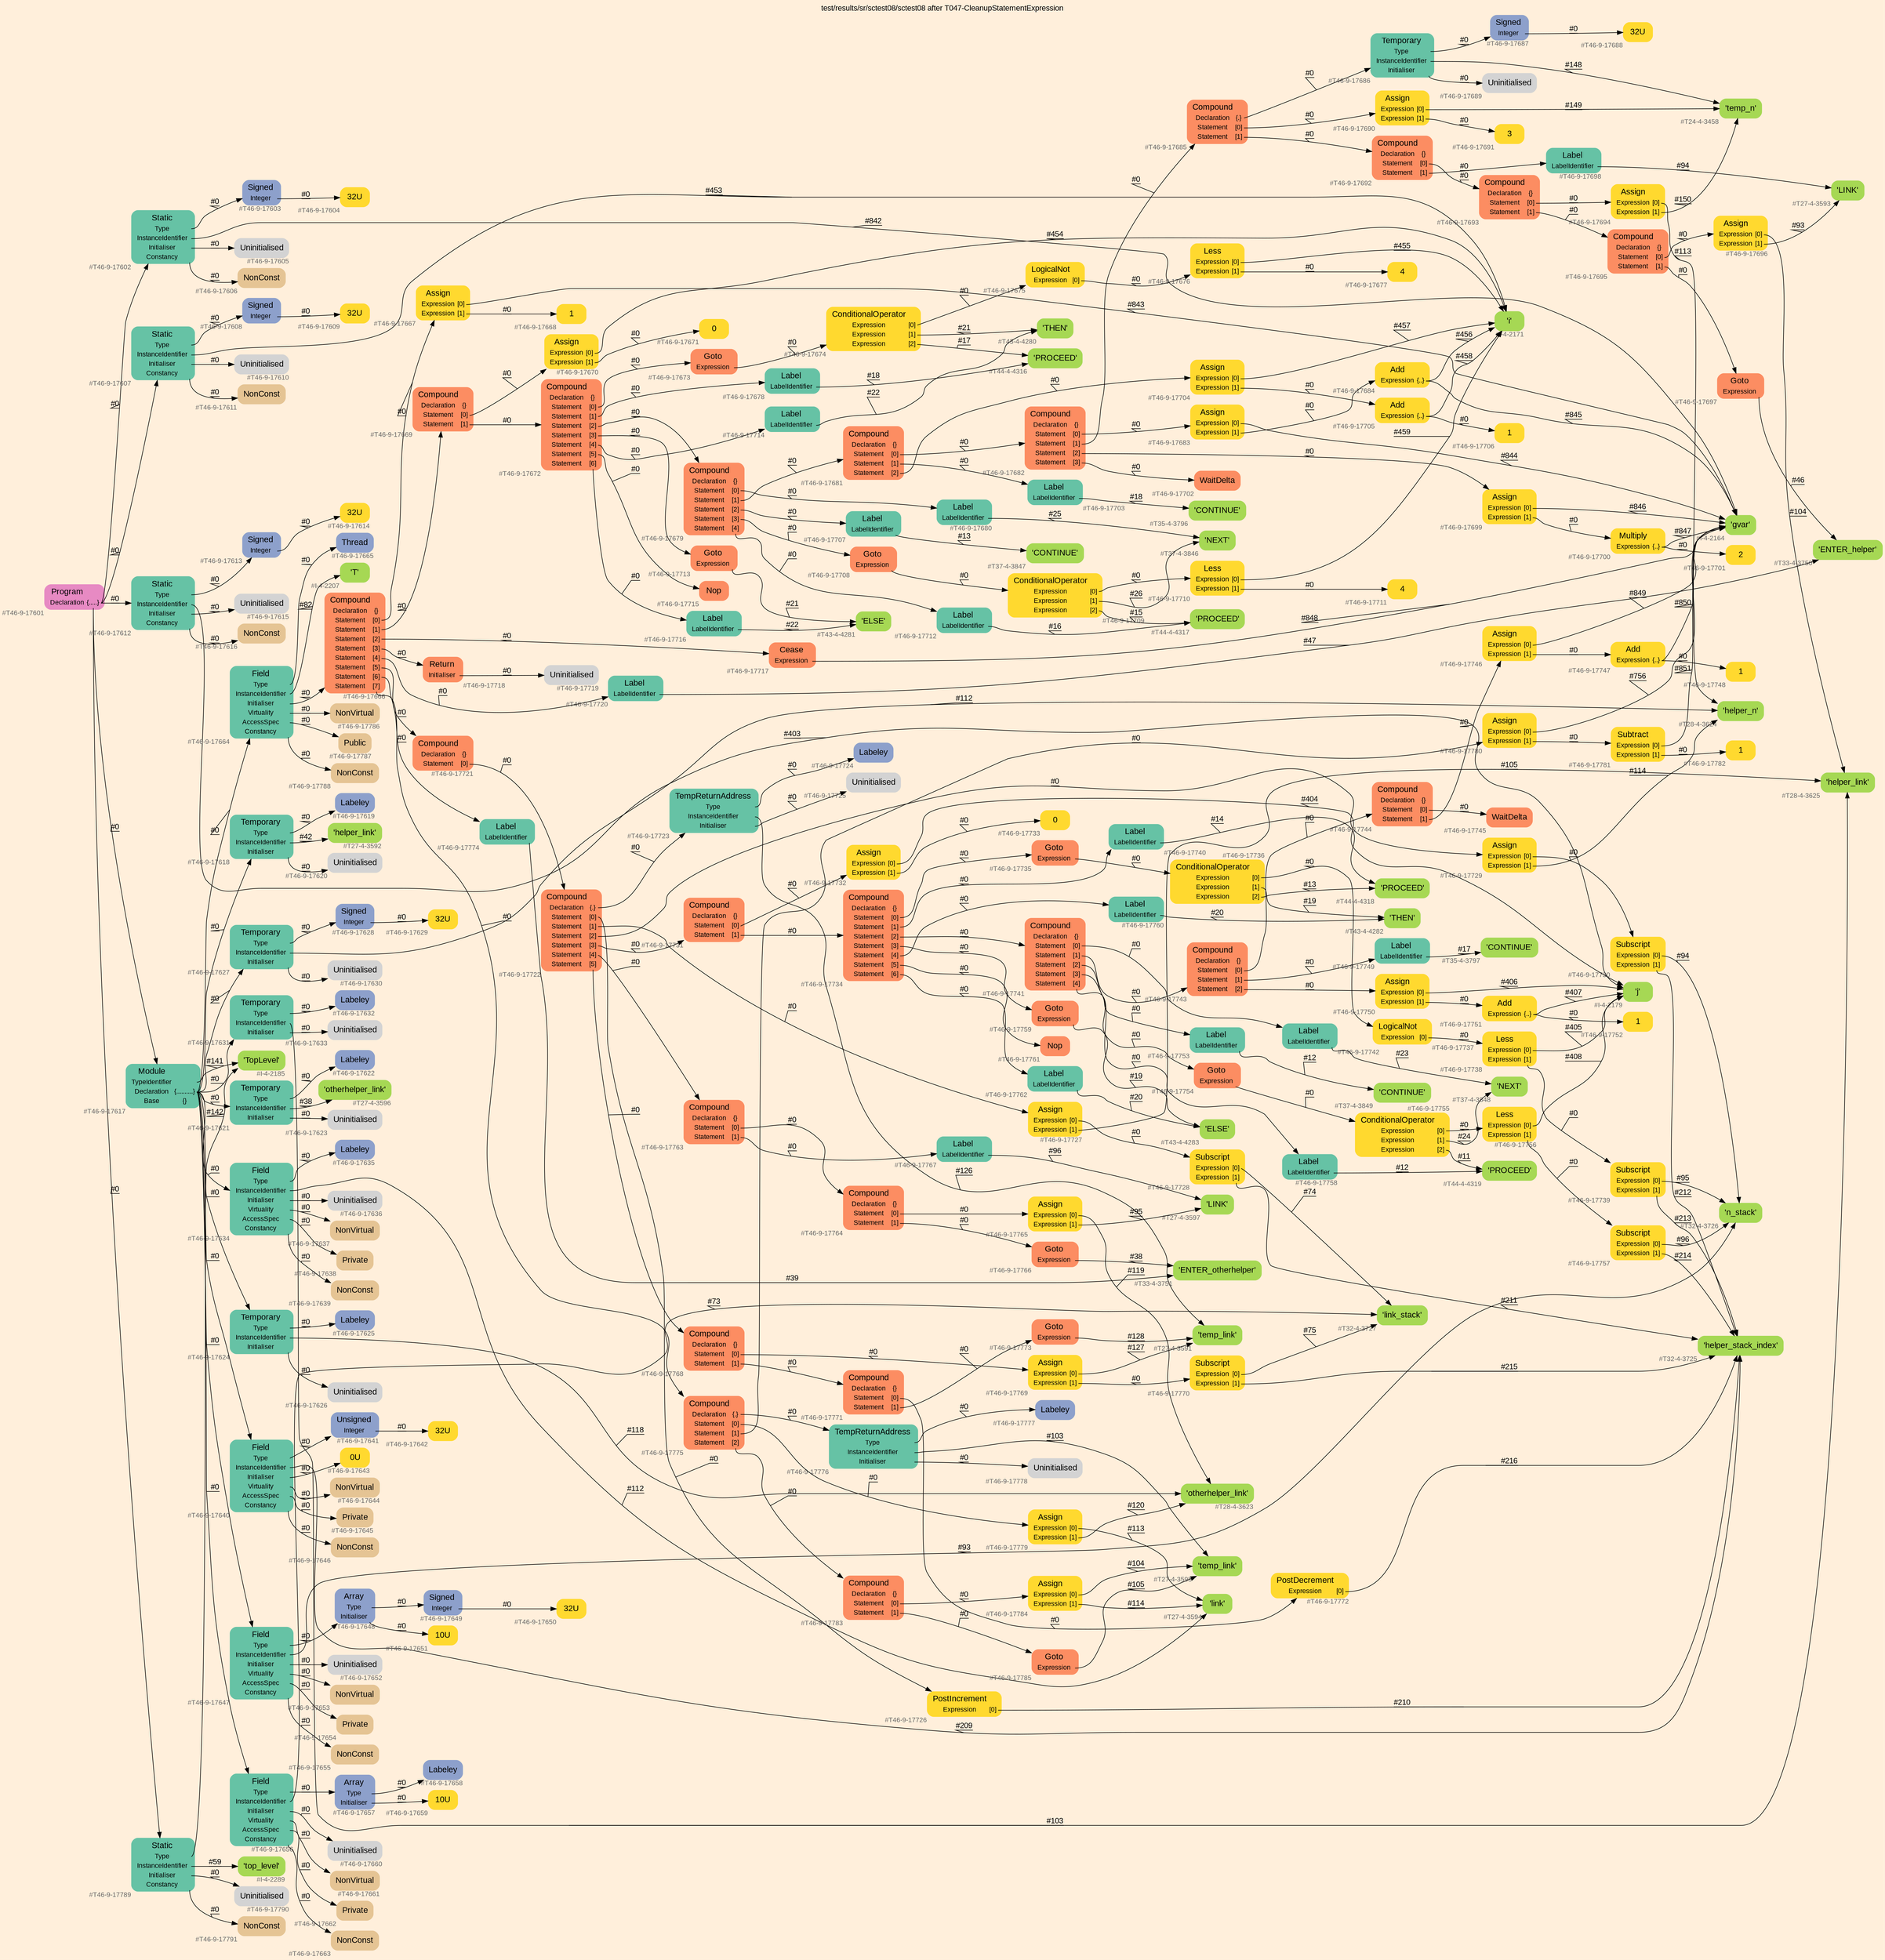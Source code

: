 digraph "test/results/sr/sctest08/sctest08 after T047-CleanupStatementExpression" {
label = "test/results/sr/sctest08/sctest08 after T047-CleanupStatementExpression"
labelloc = t
graph [
    rankdir = "LR"
    ranksep = 0.3
    bgcolor = antiquewhite1
    color = black
    fontcolor = black
    fontname = "Arial"
];
node [
    fontname = "Arial"
];
edge [
    fontname = "Arial"
];

// -------------------- node figure --------------------
// -------- block #T46-9-17601 ----------
"#T46-9-17601" [
    fillcolor = "/set28/4"
    xlabel = "#T46-9-17601"
    fontsize = "12"
    fontcolor = grey40
    shape = "plaintext"
    label = <<TABLE BORDER="0" CELLBORDER="0" CELLSPACING="0">
     <TR><TD><FONT COLOR="black" POINT-SIZE="15">Program</FONT></TD></TR>
     <TR><TD><FONT COLOR="black" POINT-SIZE="12">Declaration</FONT></TD><TD PORT="port0"><FONT COLOR="black" POINT-SIZE="12">{.....}</FONT></TD></TR>
    </TABLE>>
    style = "rounded,filled"
];

// -------- block #T46-9-17602 ----------
"#T46-9-17602" [
    fillcolor = "/set28/1"
    xlabel = "#T46-9-17602"
    fontsize = "12"
    fontcolor = grey40
    shape = "plaintext"
    label = <<TABLE BORDER="0" CELLBORDER="0" CELLSPACING="0">
     <TR><TD><FONT COLOR="black" POINT-SIZE="15">Static</FONT></TD></TR>
     <TR><TD><FONT COLOR="black" POINT-SIZE="12">Type</FONT></TD><TD PORT="port0"></TD></TR>
     <TR><TD><FONT COLOR="black" POINT-SIZE="12">InstanceIdentifier</FONT></TD><TD PORT="port1"></TD></TR>
     <TR><TD><FONT COLOR="black" POINT-SIZE="12">Initialiser</FONT></TD><TD PORT="port2"></TD></TR>
     <TR><TD><FONT COLOR="black" POINT-SIZE="12">Constancy</FONT></TD><TD PORT="port3"></TD></TR>
    </TABLE>>
    style = "rounded,filled"
];

// -------- block #T46-9-17603 ----------
"#T46-9-17603" [
    fillcolor = "/set28/3"
    xlabel = "#T46-9-17603"
    fontsize = "12"
    fontcolor = grey40
    shape = "plaintext"
    label = <<TABLE BORDER="0" CELLBORDER="0" CELLSPACING="0">
     <TR><TD><FONT COLOR="black" POINT-SIZE="15">Signed</FONT></TD></TR>
     <TR><TD><FONT COLOR="black" POINT-SIZE="12">Integer</FONT></TD><TD PORT="port0"></TD></TR>
    </TABLE>>
    style = "rounded,filled"
];

// -------- block #T46-9-17604 ----------
"#T46-9-17604" [
    fillcolor = "/set28/6"
    xlabel = "#T46-9-17604"
    fontsize = "12"
    fontcolor = grey40
    shape = "plaintext"
    label = <<TABLE BORDER="0" CELLBORDER="0" CELLSPACING="0">
     <TR><TD><FONT COLOR="black" POINT-SIZE="15">32U</FONT></TD></TR>
    </TABLE>>
    style = "rounded,filled"
];

// -------- block #I-4-2164 ----------
"#I-4-2164" [
    fillcolor = "/set28/5"
    xlabel = "#I-4-2164"
    fontsize = "12"
    fontcolor = grey40
    shape = "plaintext"
    label = <<TABLE BORDER="0" CELLBORDER="0" CELLSPACING="0">
     <TR><TD><FONT COLOR="black" POINT-SIZE="15">'gvar'</FONT></TD></TR>
    </TABLE>>
    style = "rounded,filled"
];

// -------- block #T46-9-17605 ----------
"#T46-9-17605" [
    xlabel = "#T46-9-17605"
    fontsize = "12"
    fontcolor = grey40
    shape = "plaintext"
    label = <<TABLE BORDER="0" CELLBORDER="0" CELLSPACING="0">
     <TR><TD><FONT COLOR="black" POINT-SIZE="15">Uninitialised</FONT></TD></TR>
    </TABLE>>
    style = "rounded,filled"
];

// -------- block #T46-9-17606 ----------
"#T46-9-17606" [
    fillcolor = "/set28/7"
    xlabel = "#T46-9-17606"
    fontsize = "12"
    fontcolor = grey40
    shape = "plaintext"
    label = <<TABLE BORDER="0" CELLBORDER="0" CELLSPACING="0">
     <TR><TD><FONT COLOR="black" POINT-SIZE="15">NonConst</FONT></TD></TR>
    </TABLE>>
    style = "rounded,filled"
];

// -------- block #T46-9-17607 ----------
"#T46-9-17607" [
    fillcolor = "/set28/1"
    xlabel = "#T46-9-17607"
    fontsize = "12"
    fontcolor = grey40
    shape = "plaintext"
    label = <<TABLE BORDER="0" CELLBORDER="0" CELLSPACING="0">
     <TR><TD><FONT COLOR="black" POINT-SIZE="15">Static</FONT></TD></TR>
     <TR><TD><FONT COLOR="black" POINT-SIZE="12">Type</FONT></TD><TD PORT="port0"></TD></TR>
     <TR><TD><FONT COLOR="black" POINT-SIZE="12">InstanceIdentifier</FONT></TD><TD PORT="port1"></TD></TR>
     <TR><TD><FONT COLOR="black" POINT-SIZE="12">Initialiser</FONT></TD><TD PORT="port2"></TD></TR>
     <TR><TD><FONT COLOR="black" POINT-SIZE="12">Constancy</FONT></TD><TD PORT="port3"></TD></TR>
    </TABLE>>
    style = "rounded,filled"
];

// -------- block #T46-9-17608 ----------
"#T46-9-17608" [
    fillcolor = "/set28/3"
    xlabel = "#T46-9-17608"
    fontsize = "12"
    fontcolor = grey40
    shape = "plaintext"
    label = <<TABLE BORDER="0" CELLBORDER="0" CELLSPACING="0">
     <TR><TD><FONT COLOR="black" POINT-SIZE="15">Signed</FONT></TD></TR>
     <TR><TD><FONT COLOR="black" POINT-SIZE="12">Integer</FONT></TD><TD PORT="port0"></TD></TR>
    </TABLE>>
    style = "rounded,filled"
];

// -------- block #T46-9-17609 ----------
"#T46-9-17609" [
    fillcolor = "/set28/6"
    xlabel = "#T46-9-17609"
    fontsize = "12"
    fontcolor = grey40
    shape = "plaintext"
    label = <<TABLE BORDER="0" CELLBORDER="0" CELLSPACING="0">
     <TR><TD><FONT COLOR="black" POINT-SIZE="15">32U</FONT></TD></TR>
    </TABLE>>
    style = "rounded,filled"
];

// -------- block #I-4-2171 ----------
"#I-4-2171" [
    fillcolor = "/set28/5"
    xlabel = "#I-4-2171"
    fontsize = "12"
    fontcolor = grey40
    shape = "plaintext"
    label = <<TABLE BORDER="0" CELLBORDER="0" CELLSPACING="0">
     <TR><TD><FONT COLOR="black" POINT-SIZE="15">'i'</FONT></TD></TR>
    </TABLE>>
    style = "rounded,filled"
];

// -------- block #T46-9-17610 ----------
"#T46-9-17610" [
    xlabel = "#T46-9-17610"
    fontsize = "12"
    fontcolor = grey40
    shape = "plaintext"
    label = <<TABLE BORDER="0" CELLBORDER="0" CELLSPACING="0">
     <TR><TD><FONT COLOR="black" POINT-SIZE="15">Uninitialised</FONT></TD></TR>
    </TABLE>>
    style = "rounded,filled"
];

// -------- block #T46-9-17611 ----------
"#T46-9-17611" [
    fillcolor = "/set28/7"
    xlabel = "#T46-9-17611"
    fontsize = "12"
    fontcolor = grey40
    shape = "plaintext"
    label = <<TABLE BORDER="0" CELLBORDER="0" CELLSPACING="0">
     <TR><TD><FONT COLOR="black" POINT-SIZE="15">NonConst</FONT></TD></TR>
    </TABLE>>
    style = "rounded,filled"
];

// -------- block #T46-9-17612 ----------
"#T46-9-17612" [
    fillcolor = "/set28/1"
    xlabel = "#T46-9-17612"
    fontsize = "12"
    fontcolor = grey40
    shape = "plaintext"
    label = <<TABLE BORDER="0" CELLBORDER="0" CELLSPACING="0">
     <TR><TD><FONT COLOR="black" POINT-SIZE="15">Static</FONT></TD></TR>
     <TR><TD><FONT COLOR="black" POINT-SIZE="12">Type</FONT></TD><TD PORT="port0"></TD></TR>
     <TR><TD><FONT COLOR="black" POINT-SIZE="12">InstanceIdentifier</FONT></TD><TD PORT="port1"></TD></TR>
     <TR><TD><FONT COLOR="black" POINT-SIZE="12">Initialiser</FONT></TD><TD PORT="port2"></TD></TR>
     <TR><TD><FONT COLOR="black" POINT-SIZE="12">Constancy</FONT></TD><TD PORT="port3"></TD></TR>
    </TABLE>>
    style = "rounded,filled"
];

// -------- block #T46-9-17613 ----------
"#T46-9-17613" [
    fillcolor = "/set28/3"
    xlabel = "#T46-9-17613"
    fontsize = "12"
    fontcolor = grey40
    shape = "plaintext"
    label = <<TABLE BORDER="0" CELLBORDER="0" CELLSPACING="0">
     <TR><TD><FONT COLOR="black" POINT-SIZE="15">Signed</FONT></TD></TR>
     <TR><TD><FONT COLOR="black" POINT-SIZE="12">Integer</FONT></TD><TD PORT="port0"></TD></TR>
    </TABLE>>
    style = "rounded,filled"
];

// -------- block #T46-9-17614 ----------
"#T46-9-17614" [
    fillcolor = "/set28/6"
    xlabel = "#T46-9-17614"
    fontsize = "12"
    fontcolor = grey40
    shape = "plaintext"
    label = <<TABLE BORDER="0" CELLBORDER="0" CELLSPACING="0">
     <TR><TD><FONT COLOR="black" POINT-SIZE="15">32U</FONT></TD></TR>
    </TABLE>>
    style = "rounded,filled"
];

// -------- block #I-4-2179 ----------
"#I-4-2179" [
    fillcolor = "/set28/5"
    xlabel = "#I-4-2179"
    fontsize = "12"
    fontcolor = grey40
    shape = "plaintext"
    label = <<TABLE BORDER="0" CELLBORDER="0" CELLSPACING="0">
     <TR><TD><FONT COLOR="black" POINT-SIZE="15">'j'</FONT></TD></TR>
    </TABLE>>
    style = "rounded,filled"
];

// -------- block #T46-9-17615 ----------
"#T46-9-17615" [
    xlabel = "#T46-9-17615"
    fontsize = "12"
    fontcolor = grey40
    shape = "plaintext"
    label = <<TABLE BORDER="0" CELLBORDER="0" CELLSPACING="0">
     <TR><TD><FONT COLOR="black" POINT-SIZE="15">Uninitialised</FONT></TD></TR>
    </TABLE>>
    style = "rounded,filled"
];

// -------- block #T46-9-17616 ----------
"#T46-9-17616" [
    fillcolor = "/set28/7"
    xlabel = "#T46-9-17616"
    fontsize = "12"
    fontcolor = grey40
    shape = "plaintext"
    label = <<TABLE BORDER="0" CELLBORDER="0" CELLSPACING="0">
     <TR><TD><FONT COLOR="black" POINT-SIZE="15">NonConst</FONT></TD></TR>
    </TABLE>>
    style = "rounded,filled"
];

// -------- block #T46-9-17617 ----------
"#T46-9-17617" [
    fillcolor = "/set28/1"
    xlabel = "#T46-9-17617"
    fontsize = "12"
    fontcolor = grey40
    shape = "plaintext"
    label = <<TABLE BORDER="0" CELLBORDER="0" CELLSPACING="0">
     <TR><TD><FONT COLOR="black" POINT-SIZE="15">Module</FONT></TD></TR>
     <TR><TD><FONT COLOR="black" POINT-SIZE="12">TypeIdentifier</FONT></TD><TD PORT="port0"></TD></TR>
     <TR><TD><FONT COLOR="black" POINT-SIZE="12">Declaration</FONT></TD><TD PORT="port1"><FONT COLOR="black" POINT-SIZE="12">{..........}</FONT></TD></TR>
     <TR><TD><FONT COLOR="black" POINT-SIZE="12">Base</FONT></TD><TD PORT="port2"><FONT COLOR="black" POINT-SIZE="12">{}</FONT></TD></TR>
    </TABLE>>
    style = "rounded,filled"
];

// -------- block #I-4-2185 ----------
"#I-4-2185" [
    fillcolor = "/set28/5"
    xlabel = "#I-4-2185"
    fontsize = "12"
    fontcolor = grey40
    shape = "plaintext"
    label = <<TABLE BORDER="0" CELLBORDER="0" CELLSPACING="0">
     <TR><TD><FONT COLOR="black" POINT-SIZE="15">'TopLevel'</FONT></TD></TR>
    </TABLE>>
    style = "rounded,filled"
];

// -------- block #T46-9-17618 ----------
"#T46-9-17618" [
    fillcolor = "/set28/1"
    xlabel = "#T46-9-17618"
    fontsize = "12"
    fontcolor = grey40
    shape = "plaintext"
    label = <<TABLE BORDER="0" CELLBORDER="0" CELLSPACING="0">
     <TR><TD><FONT COLOR="black" POINT-SIZE="15">Temporary</FONT></TD></TR>
     <TR><TD><FONT COLOR="black" POINT-SIZE="12">Type</FONT></TD><TD PORT="port0"></TD></TR>
     <TR><TD><FONT COLOR="black" POINT-SIZE="12">InstanceIdentifier</FONT></TD><TD PORT="port1"></TD></TR>
     <TR><TD><FONT COLOR="black" POINT-SIZE="12">Initialiser</FONT></TD><TD PORT="port2"></TD></TR>
    </TABLE>>
    style = "rounded,filled"
];

// -------- block #T46-9-17619 ----------
"#T46-9-17619" [
    fillcolor = "/set28/3"
    xlabel = "#T46-9-17619"
    fontsize = "12"
    fontcolor = grey40
    shape = "plaintext"
    label = <<TABLE BORDER="0" CELLBORDER="0" CELLSPACING="0">
     <TR><TD><FONT COLOR="black" POINT-SIZE="15">Labeley</FONT></TD></TR>
    </TABLE>>
    style = "rounded,filled"
];

// -------- block #T27-4-3592 ----------
"#T27-4-3592" [
    fillcolor = "/set28/5"
    xlabel = "#T27-4-3592"
    fontsize = "12"
    fontcolor = grey40
    shape = "plaintext"
    label = <<TABLE BORDER="0" CELLBORDER="0" CELLSPACING="0">
     <TR><TD><FONT COLOR="black" POINT-SIZE="15">'helper_link'</FONT></TD></TR>
    </TABLE>>
    style = "rounded,filled"
];

// -------- block #T46-9-17620 ----------
"#T46-9-17620" [
    xlabel = "#T46-9-17620"
    fontsize = "12"
    fontcolor = grey40
    shape = "plaintext"
    label = <<TABLE BORDER="0" CELLBORDER="0" CELLSPACING="0">
     <TR><TD><FONT COLOR="black" POINT-SIZE="15">Uninitialised</FONT></TD></TR>
    </TABLE>>
    style = "rounded,filled"
];

// -------- block #T46-9-17621 ----------
"#T46-9-17621" [
    fillcolor = "/set28/1"
    xlabel = "#T46-9-17621"
    fontsize = "12"
    fontcolor = grey40
    shape = "plaintext"
    label = <<TABLE BORDER="0" CELLBORDER="0" CELLSPACING="0">
     <TR><TD><FONT COLOR="black" POINT-SIZE="15">Temporary</FONT></TD></TR>
     <TR><TD><FONT COLOR="black" POINT-SIZE="12">Type</FONT></TD><TD PORT="port0"></TD></TR>
     <TR><TD><FONT COLOR="black" POINT-SIZE="12">InstanceIdentifier</FONT></TD><TD PORT="port1"></TD></TR>
     <TR><TD><FONT COLOR="black" POINT-SIZE="12">Initialiser</FONT></TD><TD PORT="port2"></TD></TR>
    </TABLE>>
    style = "rounded,filled"
];

// -------- block #T46-9-17622 ----------
"#T46-9-17622" [
    fillcolor = "/set28/3"
    xlabel = "#T46-9-17622"
    fontsize = "12"
    fontcolor = grey40
    shape = "plaintext"
    label = <<TABLE BORDER="0" CELLBORDER="0" CELLSPACING="0">
     <TR><TD><FONT COLOR="black" POINT-SIZE="15">Labeley</FONT></TD></TR>
    </TABLE>>
    style = "rounded,filled"
];

// -------- block #T27-4-3596 ----------
"#T27-4-3596" [
    fillcolor = "/set28/5"
    xlabel = "#T27-4-3596"
    fontsize = "12"
    fontcolor = grey40
    shape = "plaintext"
    label = <<TABLE BORDER="0" CELLBORDER="0" CELLSPACING="0">
     <TR><TD><FONT COLOR="black" POINT-SIZE="15">'otherhelper_link'</FONT></TD></TR>
    </TABLE>>
    style = "rounded,filled"
];

// -------- block #T46-9-17623 ----------
"#T46-9-17623" [
    xlabel = "#T46-9-17623"
    fontsize = "12"
    fontcolor = grey40
    shape = "plaintext"
    label = <<TABLE BORDER="0" CELLBORDER="0" CELLSPACING="0">
     <TR><TD><FONT COLOR="black" POINT-SIZE="15">Uninitialised</FONT></TD></TR>
    </TABLE>>
    style = "rounded,filled"
];

// -------- block #T46-9-17624 ----------
"#T46-9-17624" [
    fillcolor = "/set28/1"
    xlabel = "#T46-9-17624"
    fontsize = "12"
    fontcolor = grey40
    shape = "plaintext"
    label = <<TABLE BORDER="0" CELLBORDER="0" CELLSPACING="0">
     <TR><TD><FONT COLOR="black" POINT-SIZE="15">Temporary</FONT></TD></TR>
     <TR><TD><FONT COLOR="black" POINT-SIZE="12">Type</FONT></TD><TD PORT="port0"></TD></TR>
     <TR><TD><FONT COLOR="black" POINT-SIZE="12">InstanceIdentifier</FONT></TD><TD PORT="port1"></TD></TR>
     <TR><TD><FONT COLOR="black" POINT-SIZE="12">Initialiser</FONT></TD><TD PORT="port2"></TD></TR>
    </TABLE>>
    style = "rounded,filled"
];

// -------- block #T46-9-17625 ----------
"#T46-9-17625" [
    fillcolor = "/set28/3"
    xlabel = "#T46-9-17625"
    fontsize = "12"
    fontcolor = grey40
    shape = "plaintext"
    label = <<TABLE BORDER="0" CELLBORDER="0" CELLSPACING="0">
     <TR><TD><FONT COLOR="black" POINT-SIZE="15">Labeley</FONT></TD></TR>
    </TABLE>>
    style = "rounded,filled"
];

// -------- block #T28-4-3623 ----------
"#T28-4-3623" [
    fillcolor = "/set28/5"
    xlabel = "#T28-4-3623"
    fontsize = "12"
    fontcolor = grey40
    shape = "plaintext"
    label = <<TABLE BORDER="0" CELLBORDER="0" CELLSPACING="0">
     <TR><TD><FONT COLOR="black" POINT-SIZE="15">'otherhelper_link'</FONT></TD></TR>
    </TABLE>>
    style = "rounded,filled"
];

// -------- block #T46-9-17626 ----------
"#T46-9-17626" [
    xlabel = "#T46-9-17626"
    fontsize = "12"
    fontcolor = grey40
    shape = "plaintext"
    label = <<TABLE BORDER="0" CELLBORDER="0" CELLSPACING="0">
     <TR><TD><FONT COLOR="black" POINT-SIZE="15">Uninitialised</FONT></TD></TR>
    </TABLE>>
    style = "rounded,filled"
];

// -------- block #T46-9-17627 ----------
"#T46-9-17627" [
    fillcolor = "/set28/1"
    xlabel = "#T46-9-17627"
    fontsize = "12"
    fontcolor = grey40
    shape = "plaintext"
    label = <<TABLE BORDER="0" CELLBORDER="0" CELLSPACING="0">
     <TR><TD><FONT COLOR="black" POINT-SIZE="15">Temporary</FONT></TD></TR>
     <TR><TD><FONT COLOR="black" POINT-SIZE="12">Type</FONT></TD><TD PORT="port0"></TD></TR>
     <TR><TD><FONT COLOR="black" POINT-SIZE="12">InstanceIdentifier</FONT></TD><TD PORT="port1"></TD></TR>
     <TR><TD><FONT COLOR="black" POINT-SIZE="12">Initialiser</FONT></TD><TD PORT="port2"></TD></TR>
    </TABLE>>
    style = "rounded,filled"
];

// -------- block #T46-9-17628 ----------
"#T46-9-17628" [
    fillcolor = "/set28/3"
    xlabel = "#T46-9-17628"
    fontsize = "12"
    fontcolor = grey40
    shape = "plaintext"
    label = <<TABLE BORDER="0" CELLBORDER="0" CELLSPACING="0">
     <TR><TD><FONT COLOR="black" POINT-SIZE="15">Signed</FONT></TD></TR>
     <TR><TD><FONT COLOR="black" POINT-SIZE="12">Integer</FONT></TD><TD PORT="port0"></TD></TR>
    </TABLE>>
    style = "rounded,filled"
];

// -------- block #T46-9-17629 ----------
"#T46-9-17629" [
    fillcolor = "/set28/6"
    xlabel = "#T46-9-17629"
    fontsize = "12"
    fontcolor = grey40
    shape = "plaintext"
    label = <<TABLE BORDER="0" CELLBORDER="0" CELLSPACING="0">
     <TR><TD><FONT COLOR="black" POINT-SIZE="15">32U</FONT></TD></TR>
    </TABLE>>
    style = "rounded,filled"
];

// -------- block #T28-4-3624 ----------
"#T28-4-3624" [
    fillcolor = "/set28/5"
    xlabel = "#T28-4-3624"
    fontsize = "12"
    fontcolor = grey40
    shape = "plaintext"
    label = <<TABLE BORDER="0" CELLBORDER="0" CELLSPACING="0">
     <TR><TD><FONT COLOR="black" POINT-SIZE="15">'helper_n'</FONT></TD></TR>
    </TABLE>>
    style = "rounded,filled"
];

// -------- block #T46-9-17630 ----------
"#T46-9-17630" [
    xlabel = "#T46-9-17630"
    fontsize = "12"
    fontcolor = grey40
    shape = "plaintext"
    label = <<TABLE BORDER="0" CELLBORDER="0" CELLSPACING="0">
     <TR><TD><FONT COLOR="black" POINT-SIZE="15">Uninitialised</FONT></TD></TR>
    </TABLE>>
    style = "rounded,filled"
];

// -------- block #T46-9-17631 ----------
"#T46-9-17631" [
    fillcolor = "/set28/1"
    xlabel = "#T46-9-17631"
    fontsize = "12"
    fontcolor = grey40
    shape = "plaintext"
    label = <<TABLE BORDER="0" CELLBORDER="0" CELLSPACING="0">
     <TR><TD><FONT COLOR="black" POINT-SIZE="15">Temporary</FONT></TD></TR>
     <TR><TD><FONT COLOR="black" POINT-SIZE="12">Type</FONT></TD><TD PORT="port0"></TD></TR>
     <TR><TD><FONT COLOR="black" POINT-SIZE="12">InstanceIdentifier</FONT></TD><TD PORT="port1"></TD></TR>
     <TR><TD><FONT COLOR="black" POINT-SIZE="12">Initialiser</FONT></TD><TD PORT="port2"></TD></TR>
    </TABLE>>
    style = "rounded,filled"
];

// -------- block #T46-9-17632 ----------
"#T46-9-17632" [
    fillcolor = "/set28/3"
    xlabel = "#T46-9-17632"
    fontsize = "12"
    fontcolor = grey40
    shape = "plaintext"
    label = <<TABLE BORDER="0" CELLBORDER="0" CELLSPACING="0">
     <TR><TD><FONT COLOR="black" POINT-SIZE="15">Labeley</FONT></TD></TR>
    </TABLE>>
    style = "rounded,filled"
];

// -------- block #T28-4-3625 ----------
"#T28-4-3625" [
    fillcolor = "/set28/5"
    xlabel = "#T28-4-3625"
    fontsize = "12"
    fontcolor = grey40
    shape = "plaintext"
    label = <<TABLE BORDER="0" CELLBORDER="0" CELLSPACING="0">
     <TR><TD><FONT COLOR="black" POINT-SIZE="15">'helper_link'</FONT></TD></TR>
    </TABLE>>
    style = "rounded,filled"
];

// -------- block #T46-9-17633 ----------
"#T46-9-17633" [
    xlabel = "#T46-9-17633"
    fontsize = "12"
    fontcolor = grey40
    shape = "plaintext"
    label = <<TABLE BORDER="0" CELLBORDER="0" CELLSPACING="0">
     <TR><TD><FONT COLOR="black" POINT-SIZE="15">Uninitialised</FONT></TD></TR>
    </TABLE>>
    style = "rounded,filled"
];

// -------- block #T46-9-17634 ----------
"#T46-9-17634" [
    fillcolor = "/set28/1"
    xlabel = "#T46-9-17634"
    fontsize = "12"
    fontcolor = grey40
    shape = "plaintext"
    label = <<TABLE BORDER="0" CELLBORDER="0" CELLSPACING="0">
     <TR><TD><FONT COLOR="black" POINT-SIZE="15">Field</FONT></TD></TR>
     <TR><TD><FONT COLOR="black" POINT-SIZE="12">Type</FONT></TD><TD PORT="port0"></TD></TR>
     <TR><TD><FONT COLOR="black" POINT-SIZE="12">InstanceIdentifier</FONT></TD><TD PORT="port1"></TD></TR>
     <TR><TD><FONT COLOR="black" POINT-SIZE="12">Initialiser</FONT></TD><TD PORT="port2"></TD></TR>
     <TR><TD><FONT COLOR="black" POINT-SIZE="12">Virtuality</FONT></TD><TD PORT="port3"></TD></TR>
     <TR><TD><FONT COLOR="black" POINT-SIZE="12">AccessSpec</FONT></TD><TD PORT="port4"></TD></TR>
     <TR><TD><FONT COLOR="black" POINT-SIZE="12">Constancy</FONT></TD><TD PORT="port5"></TD></TR>
    </TABLE>>
    style = "rounded,filled"
];

// -------- block #T46-9-17635 ----------
"#T46-9-17635" [
    fillcolor = "/set28/3"
    xlabel = "#T46-9-17635"
    fontsize = "12"
    fontcolor = grey40
    shape = "plaintext"
    label = <<TABLE BORDER="0" CELLBORDER="0" CELLSPACING="0">
     <TR><TD><FONT COLOR="black" POINT-SIZE="15">Labeley</FONT></TD></TR>
    </TABLE>>
    style = "rounded,filled"
];

// -------- block #T27-4-3594 ----------
"#T27-4-3594" [
    fillcolor = "/set28/5"
    xlabel = "#T27-4-3594"
    fontsize = "12"
    fontcolor = grey40
    shape = "plaintext"
    label = <<TABLE BORDER="0" CELLBORDER="0" CELLSPACING="0">
     <TR><TD><FONT COLOR="black" POINT-SIZE="15">'link'</FONT></TD></TR>
    </TABLE>>
    style = "rounded,filled"
];

// -------- block #T46-9-17636 ----------
"#T46-9-17636" [
    xlabel = "#T46-9-17636"
    fontsize = "12"
    fontcolor = grey40
    shape = "plaintext"
    label = <<TABLE BORDER="0" CELLBORDER="0" CELLSPACING="0">
     <TR><TD><FONT COLOR="black" POINT-SIZE="15">Uninitialised</FONT></TD></TR>
    </TABLE>>
    style = "rounded,filled"
];

// -------- block #T46-9-17637 ----------
"#T46-9-17637" [
    fillcolor = "/set28/7"
    xlabel = "#T46-9-17637"
    fontsize = "12"
    fontcolor = grey40
    shape = "plaintext"
    label = <<TABLE BORDER="0" CELLBORDER="0" CELLSPACING="0">
     <TR><TD><FONT COLOR="black" POINT-SIZE="15">NonVirtual</FONT></TD></TR>
    </TABLE>>
    style = "rounded,filled"
];

// -------- block #T46-9-17638 ----------
"#T46-9-17638" [
    fillcolor = "/set28/7"
    xlabel = "#T46-9-17638"
    fontsize = "12"
    fontcolor = grey40
    shape = "plaintext"
    label = <<TABLE BORDER="0" CELLBORDER="0" CELLSPACING="0">
     <TR><TD><FONT COLOR="black" POINT-SIZE="15">Private</FONT></TD></TR>
    </TABLE>>
    style = "rounded,filled"
];

// -------- block #T46-9-17639 ----------
"#T46-9-17639" [
    fillcolor = "/set28/7"
    xlabel = "#T46-9-17639"
    fontsize = "12"
    fontcolor = grey40
    shape = "plaintext"
    label = <<TABLE BORDER="0" CELLBORDER="0" CELLSPACING="0">
     <TR><TD><FONT COLOR="black" POINT-SIZE="15">NonConst</FONT></TD></TR>
    </TABLE>>
    style = "rounded,filled"
];

// -------- block #T46-9-17640 ----------
"#T46-9-17640" [
    fillcolor = "/set28/1"
    xlabel = "#T46-9-17640"
    fontsize = "12"
    fontcolor = grey40
    shape = "plaintext"
    label = <<TABLE BORDER="0" CELLBORDER="0" CELLSPACING="0">
     <TR><TD><FONT COLOR="black" POINT-SIZE="15">Field</FONT></TD></TR>
     <TR><TD><FONT COLOR="black" POINT-SIZE="12">Type</FONT></TD><TD PORT="port0"></TD></TR>
     <TR><TD><FONT COLOR="black" POINT-SIZE="12">InstanceIdentifier</FONT></TD><TD PORT="port1"></TD></TR>
     <TR><TD><FONT COLOR="black" POINT-SIZE="12">Initialiser</FONT></TD><TD PORT="port2"></TD></TR>
     <TR><TD><FONT COLOR="black" POINT-SIZE="12">Virtuality</FONT></TD><TD PORT="port3"></TD></TR>
     <TR><TD><FONT COLOR="black" POINT-SIZE="12">AccessSpec</FONT></TD><TD PORT="port4"></TD></TR>
     <TR><TD><FONT COLOR="black" POINT-SIZE="12">Constancy</FONT></TD><TD PORT="port5"></TD></TR>
    </TABLE>>
    style = "rounded,filled"
];

// -------- block #T46-9-17641 ----------
"#T46-9-17641" [
    fillcolor = "/set28/3"
    xlabel = "#T46-9-17641"
    fontsize = "12"
    fontcolor = grey40
    shape = "plaintext"
    label = <<TABLE BORDER="0" CELLBORDER="0" CELLSPACING="0">
     <TR><TD><FONT COLOR="black" POINT-SIZE="15">Unsigned</FONT></TD></TR>
     <TR><TD><FONT COLOR="black" POINT-SIZE="12">Integer</FONT></TD><TD PORT="port0"></TD></TR>
    </TABLE>>
    style = "rounded,filled"
];

// -------- block #T46-9-17642 ----------
"#T46-9-17642" [
    fillcolor = "/set28/6"
    xlabel = "#T46-9-17642"
    fontsize = "12"
    fontcolor = grey40
    shape = "plaintext"
    label = <<TABLE BORDER="0" CELLBORDER="0" CELLSPACING="0">
     <TR><TD><FONT COLOR="black" POINT-SIZE="15">32U</FONT></TD></TR>
    </TABLE>>
    style = "rounded,filled"
];

// -------- block #T32-4-3725 ----------
"#T32-4-3725" [
    fillcolor = "/set28/5"
    xlabel = "#T32-4-3725"
    fontsize = "12"
    fontcolor = grey40
    shape = "plaintext"
    label = <<TABLE BORDER="0" CELLBORDER="0" CELLSPACING="0">
     <TR><TD><FONT COLOR="black" POINT-SIZE="15">'helper_stack_index'</FONT></TD></TR>
    </TABLE>>
    style = "rounded,filled"
];

// -------- block #T46-9-17643 ----------
"#T46-9-17643" [
    fillcolor = "/set28/6"
    xlabel = "#T46-9-17643"
    fontsize = "12"
    fontcolor = grey40
    shape = "plaintext"
    label = <<TABLE BORDER="0" CELLBORDER="0" CELLSPACING="0">
     <TR><TD><FONT COLOR="black" POINT-SIZE="15">0U</FONT></TD></TR>
    </TABLE>>
    style = "rounded,filled"
];

// -------- block #T46-9-17644 ----------
"#T46-9-17644" [
    fillcolor = "/set28/7"
    xlabel = "#T46-9-17644"
    fontsize = "12"
    fontcolor = grey40
    shape = "plaintext"
    label = <<TABLE BORDER="0" CELLBORDER="0" CELLSPACING="0">
     <TR><TD><FONT COLOR="black" POINT-SIZE="15">NonVirtual</FONT></TD></TR>
    </TABLE>>
    style = "rounded,filled"
];

// -------- block #T46-9-17645 ----------
"#T46-9-17645" [
    fillcolor = "/set28/7"
    xlabel = "#T46-9-17645"
    fontsize = "12"
    fontcolor = grey40
    shape = "plaintext"
    label = <<TABLE BORDER="0" CELLBORDER="0" CELLSPACING="0">
     <TR><TD><FONT COLOR="black" POINT-SIZE="15">Private</FONT></TD></TR>
    </TABLE>>
    style = "rounded,filled"
];

// -------- block #T46-9-17646 ----------
"#T46-9-17646" [
    fillcolor = "/set28/7"
    xlabel = "#T46-9-17646"
    fontsize = "12"
    fontcolor = grey40
    shape = "plaintext"
    label = <<TABLE BORDER="0" CELLBORDER="0" CELLSPACING="0">
     <TR><TD><FONT COLOR="black" POINT-SIZE="15">NonConst</FONT></TD></TR>
    </TABLE>>
    style = "rounded,filled"
];

// -------- block #T46-9-17647 ----------
"#T46-9-17647" [
    fillcolor = "/set28/1"
    xlabel = "#T46-9-17647"
    fontsize = "12"
    fontcolor = grey40
    shape = "plaintext"
    label = <<TABLE BORDER="0" CELLBORDER="0" CELLSPACING="0">
     <TR><TD><FONT COLOR="black" POINT-SIZE="15">Field</FONT></TD></TR>
     <TR><TD><FONT COLOR="black" POINT-SIZE="12">Type</FONT></TD><TD PORT="port0"></TD></TR>
     <TR><TD><FONT COLOR="black" POINT-SIZE="12">InstanceIdentifier</FONT></TD><TD PORT="port1"></TD></TR>
     <TR><TD><FONT COLOR="black" POINT-SIZE="12">Initialiser</FONT></TD><TD PORT="port2"></TD></TR>
     <TR><TD><FONT COLOR="black" POINT-SIZE="12">Virtuality</FONT></TD><TD PORT="port3"></TD></TR>
     <TR><TD><FONT COLOR="black" POINT-SIZE="12">AccessSpec</FONT></TD><TD PORT="port4"></TD></TR>
     <TR><TD><FONT COLOR="black" POINT-SIZE="12">Constancy</FONT></TD><TD PORT="port5"></TD></TR>
    </TABLE>>
    style = "rounded,filled"
];

// -------- block #T46-9-17648 ----------
"#T46-9-17648" [
    fillcolor = "/set28/3"
    xlabel = "#T46-9-17648"
    fontsize = "12"
    fontcolor = grey40
    shape = "plaintext"
    label = <<TABLE BORDER="0" CELLBORDER="0" CELLSPACING="0">
     <TR><TD><FONT COLOR="black" POINT-SIZE="15">Array</FONT></TD></TR>
     <TR><TD><FONT COLOR="black" POINT-SIZE="12">Type</FONT></TD><TD PORT="port0"></TD></TR>
     <TR><TD><FONT COLOR="black" POINT-SIZE="12">Initialiser</FONT></TD><TD PORT="port1"></TD></TR>
    </TABLE>>
    style = "rounded,filled"
];

// -------- block #T46-9-17649 ----------
"#T46-9-17649" [
    fillcolor = "/set28/3"
    xlabel = "#T46-9-17649"
    fontsize = "12"
    fontcolor = grey40
    shape = "plaintext"
    label = <<TABLE BORDER="0" CELLBORDER="0" CELLSPACING="0">
     <TR><TD><FONT COLOR="black" POINT-SIZE="15">Signed</FONT></TD></TR>
     <TR><TD><FONT COLOR="black" POINT-SIZE="12">Integer</FONT></TD><TD PORT="port0"></TD></TR>
    </TABLE>>
    style = "rounded,filled"
];

// -------- block #T46-9-17650 ----------
"#T46-9-17650" [
    fillcolor = "/set28/6"
    xlabel = "#T46-9-17650"
    fontsize = "12"
    fontcolor = grey40
    shape = "plaintext"
    label = <<TABLE BORDER="0" CELLBORDER="0" CELLSPACING="0">
     <TR><TD><FONT COLOR="black" POINT-SIZE="15">32U</FONT></TD></TR>
    </TABLE>>
    style = "rounded,filled"
];

// -------- block #T46-9-17651 ----------
"#T46-9-17651" [
    fillcolor = "/set28/6"
    xlabel = "#T46-9-17651"
    fontsize = "12"
    fontcolor = grey40
    shape = "plaintext"
    label = <<TABLE BORDER="0" CELLBORDER="0" CELLSPACING="0">
     <TR><TD><FONT COLOR="black" POINT-SIZE="15">10U</FONT></TD></TR>
    </TABLE>>
    style = "rounded,filled"
];

// -------- block #T32-4-3726 ----------
"#T32-4-3726" [
    fillcolor = "/set28/5"
    xlabel = "#T32-4-3726"
    fontsize = "12"
    fontcolor = grey40
    shape = "plaintext"
    label = <<TABLE BORDER="0" CELLBORDER="0" CELLSPACING="0">
     <TR><TD><FONT COLOR="black" POINT-SIZE="15">'n_stack'</FONT></TD></TR>
    </TABLE>>
    style = "rounded,filled"
];

// -------- block #T46-9-17652 ----------
"#T46-9-17652" [
    xlabel = "#T46-9-17652"
    fontsize = "12"
    fontcolor = grey40
    shape = "plaintext"
    label = <<TABLE BORDER="0" CELLBORDER="0" CELLSPACING="0">
     <TR><TD><FONT COLOR="black" POINT-SIZE="15">Uninitialised</FONT></TD></TR>
    </TABLE>>
    style = "rounded,filled"
];

// -------- block #T46-9-17653 ----------
"#T46-9-17653" [
    fillcolor = "/set28/7"
    xlabel = "#T46-9-17653"
    fontsize = "12"
    fontcolor = grey40
    shape = "plaintext"
    label = <<TABLE BORDER="0" CELLBORDER="0" CELLSPACING="0">
     <TR><TD><FONT COLOR="black" POINT-SIZE="15">NonVirtual</FONT></TD></TR>
    </TABLE>>
    style = "rounded,filled"
];

// -------- block #T46-9-17654 ----------
"#T46-9-17654" [
    fillcolor = "/set28/7"
    xlabel = "#T46-9-17654"
    fontsize = "12"
    fontcolor = grey40
    shape = "plaintext"
    label = <<TABLE BORDER="0" CELLBORDER="0" CELLSPACING="0">
     <TR><TD><FONT COLOR="black" POINT-SIZE="15">Private</FONT></TD></TR>
    </TABLE>>
    style = "rounded,filled"
];

// -------- block #T46-9-17655 ----------
"#T46-9-17655" [
    fillcolor = "/set28/7"
    xlabel = "#T46-9-17655"
    fontsize = "12"
    fontcolor = grey40
    shape = "plaintext"
    label = <<TABLE BORDER="0" CELLBORDER="0" CELLSPACING="0">
     <TR><TD><FONT COLOR="black" POINT-SIZE="15">NonConst</FONT></TD></TR>
    </TABLE>>
    style = "rounded,filled"
];

// -------- block #T46-9-17656 ----------
"#T46-9-17656" [
    fillcolor = "/set28/1"
    xlabel = "#T46-9-17656"
    fontsize = "12"
    fontcolor = grey40
    shape = "plaintext"
    label = <<TABLE BORDER="0" CELLBORDER="0" CELLSPACING="0">
     <TR><TD><FONT COLOR="black" POINT-SIZE="15">Field</FONT></TD></TR>
     <TR><TD><FONT COLOR="black" POINT-SIZE="12">Type</FONT></TD><TD PORT="port0"></TD></TR>
     <TR><TD><FONT COLOR="black" POINT-SIZE="12">InstanceIdentifier</FONT></TD><TD PORT="port1"></TD></TR>
     <TR><TD><FONT COLOR="black" POINT-SIZE="12">Initialiser</FONT></TD><TD PORT="port2"></TD></TR>
     <TR><TD><FONT COLOR="black" POINT-SIZE="12">Virtuality</FONT></TD><TD PORT="port3"></TD></TR>
     <TR><TD><FONT COLOR="black" POINT-SIZE="12">AccessSpec</FONT></TD><TD PORT="port4"></TD></TR>
     <TR><TD><FONT COLOR="black" POINT-SIZE="12">Constancy</FONT></TD><TD PORT="port5"></TD></TR>
    </TABLE>>
    style = "rounded,filled"
];

// -------- block #T46-9-17657 ----------
"#T46-9-17657" [
    fillcolor = "/set28/3"
    xlabel = "#T46-9-17657"
    fontsize = "12"
    fontcolor = grey40
    shape = "plaintext"
    label = <<TABLE BORDER="0" CELLBORDER="0" CELLSPACING="0">
     <TR><TD><FONT COLOR="black" POINT-SIZE="15">Array</FONT></TD></TR>
     <TR><TD><FONT COLOR="black" POINT-SIZE="12">Type</FONT></TD><TD PORT="port0"></TD></TR>
     <TR><TD><FONT COLOR="black" POINT-SIZE="12">Initialiser</FONT></TD><TD PORT="port1"></TD></TR>
    </TABLE>>
    style = "rounded,filled"
];

// -------- block #T46-9-17658 ----------
"#T46-9-17658" [
    fillcolor = "/set28/3"
    xlabel = "#T46-9-17658"
    fontsize = "12"
    fontcolor = grey40
    shape = "plaintext"
    label = <<TABLE BORDER="0" CELLBORDER="0" CELLSPACING="0">
     <TR><TD><FONT COLOR="black" POINT-SIZE="15">Labeley</FONT></TD></TR>
    </TABLE>>
    style = "rounded,filled"
];

// -------- block #T46-9-17659 ----------
"#T46-9-17659" [
    fillcolor = "/set28/6"
    xlabel = "#T46-9-17659"
    fontsize = "12"
    fontcolor = grey40
    shape = "plaintext"
    label = <<TABLE BORDER="0" CELLBORDER="0" CELLSPACING="0">
     <TR><TD><FONT COLOR="black" POINT-SIZE="15">10U</FONT></TD></TR>
    </TABLE>>
    style = "rounded,filled"
];

// -------- block #T32-4-3727 ----------
"#T32-4-3727" [
    fillcolor = "/set28/5"
    xlabel = "#T32-4-3727"
    fontsize = "12"
    fontcolor = grey40
    shape = "plaintext"
    label = <<TABLE BORDER="0" CELLBORDER="0" CELLSPACING="0">
     <TR><TD><FONT COLOR="black" POINT-SIZE="15">'link_stack'</FONT></TD></TR>
    </TABLE>>
    style = "rounded,filled"
];

// -------- block #T46-9-17660 ----------
"#T46-9-17660" [
    xlabel = "#T46-9-17660"
    fontsize = "12"
    fontcolor = grey40
    shape = "plaintext"
    label = <<TABLE BORDER="0" CELLBORDER="0" CELLSPACING="0">
     <TR><TD><FONT COLOR="black" POINT-SIZE="15">Uninitialised</FONT></TD></TR>
    </TABLE>>
    style = "rounded,filled"
];

// -------- block #T46-9-17661 ----------
"#T46-9-17661" [
    fillcolor = "/set28/7"
    xlabel = "#T46-9-17661"
    fontsize = "12"
    fontcolor = grey40
    shape = "plaintext"
    label = <<TABLE BORDER="0" CELLBORDER="0" CELLSPACING="0">
     <TR><TD><FONT COLOR="black" POINT-SIZE="15">NonVirtual</FONT></TD></TR>
    </TABLE>>
    style = "rounded,filled"
];

// -------- block #T46-9-17662 ----------
"#T46-9-17662" [
    fillcolor = "/set28/7"
    xlabel = "#T46-9-17662"
    fontsize = "12"
    fontcolor = grey40
    shape = "plaintext"
    label = <<TABLE BORDER="0" CELLBORDER="0" CELLSPACING="0">
     <TR><TD><FONT COLOR="black" POINT-SIZE="15">Private</FONT></TD></TR>
    </TABLE>>
    style = "rounded,filled"
];

// -------- block #T46-9-17663 ----------
"#T46-9-17663" [
    fillcolor = "/set28/7"
    xlabel = "#T46-9-17663"
    fontsize = "12"
    fontcolor = grey40
    shape = "plaintext"
    label = <<TABLE BORDER="0" CELLBORDER="0" CELLSPACING="0">
     <TR><TD><FONT COLOR="black" POINT-SIZE="15">NonConst</FONT></TD></TR>
    </TABLE>>
    style = "rounded,filled"
];

// -------- block #T46-9-17664 ----------
"#T46-9-17664" [
    fillcolor = "/set28/1"
    xlabel = "#T46-9-17664"
    fontsize = "12"
    fontcolor = grey40
    shape = "plaintext"
    label = <<TABLE BORDER="0" CELLBORDER="0" CELLSPACING="0">
     <TR><TD><FONT COLOR="black" POINT-SIZE="15">Field</FONT></TD></TR>
     <TR><TD><FONT COLOR="black" POINT-SIZE="12">Type</FONT></TD><TD PORT="port0"></TD></TR>
     <TR><TD><FONT COLOR="black" POINT-SIZE="12">InstanceIdentifier</FONT></TD><TD PORT="port1"></TD></TR>
     <TR><TD><FONT COLOR="black" POINT-SIZE="12">Initialiser</FONT></TD><TD PORT="port2"></TD></TR>
     <TR><TD><FONT COLOR="black" POINT-SIZE="12">Virtuality</FONT></TD><TD PORT="port3"></TD></TR>
     <TR><TD><FONT COLOR="black" POINT-SIZE="12">AccessSpec</FONT></TD><TD PORT="port4"></TD></TR>
     <TR><TD><FONT COLOR="black" POINT-SIZE="12">Constancy</FONT></TD><TD PORT="port5"></TD></TR>
    </TABLE>>
    style = "rounded,filled"
];

// -------- block #T46-9-17665 ----------
"#T46-9-17665" [
    fillcolor = "/set28/3"
    xlabel = "#T46-9-17665"
    fontsize = "12"
    fontcolor = grey40
    shape = "plaintext"
    label = <<TABLE BORDER="0" CELLBORDER="0" CELLSPACING="0">
     <TR><TD><FONT COLOR="black" POINT-SIZE="15">Thread</FONT></TD></TR>
    </TABLE>>
    style = "rounded,filled"
];

// -------- block #I-4-2207 ----------
"#I-4-2207" [
    fillcolor = "/set28/5"
    xlabel = "#I-4-2207"
    fontsize = "12"
    fontcolor = grey40
    shape = "plaintext"
    label = <<TABLE BORDER="0" CELLBORDER="0" CELLSPACING="0">
     <TR><TD><FONT COLOR="black" POINT-SIZE="15">'T'</FONT></TD></TR>
    </TABLE>>
    style = "rounded,filled"
];

// -------- block #T46-9-17666 ----------
"#T46-9-17666" [
    fillcolor = "/set28/2"
    xlabel = "#T46-9-17666"
    fontsize = "12"
    fontcolor = grey40
    shape = "plaintext"
    label = <<TABLE BORDER="0" CELLBORDER="0" CELLSPACING="0">
     <TR><TD><FONT COLOR="black" POINT-SIZE="15">Compound</FONT></TD></TR>
     <TR><TD><FONT COLOR="black" POINT-SIZE="12">Declaration</FONT></TD><TD PORT="port0"><FONT COLOR="black" POINT-SIZE="12">{}</FONT></TD></TR>
     <TR><TD><FONT COLOR="black" POINT-SIZE="12">Statement</FONT></TD><TD PORT="port1"><FONT COLOR="black" POINT-SIZE="12">[0]</FONT></TD></TR>
     <TR><TD><FONT COLOR="black" POINT-SIZE="12">Statement</FONT></TD><TD PORT="port2"><FONT COLOR="black" POINT-SIZE="12">[1]</FONT></TD></TR>
     <TR><TD><FONT COLOR="black" POINT-SIZE="12">Statement</FONT></TD><TD PORT="port3"><FONT COLOR="black" POINT-SIZE="12">[2]</FONT></TD></TR>
     <TR><TD><FONT COLOR="black" POINT-SIZE="12">Statement</FONT></TD><TD PORT="port4"><FONT COLOR="black" POINT-SIZE="12">[3]</FONT></TD></TR>
     <TR><TD><FONT COLOR="black" POINT-SIZE="12">Statement</FONT></TD><TD PORT="port5"><FONT COLOR="black" POINT-SIZE="12">[4]</FONT></TD></TR>
     <TR><TD><FONT COLOR="black" POINT-SIZE="12">Statement</FONT></TD><TD PORT="port6"><FONT COLOR="black" POINT-SIZE="12">[5]</FONT></TD></TR>
     <TR><TD><FONT COLOR="black" POINT-SIZE="12">Statement</FONT></TD><TD PORT="port7"><FONT COLOR="black" POINT-SIZE="12">[6]</FONT></TD></TR>
     <TR><TD><FONT COLOR="black" POINT-SIZE="12">Statement</FONT></TD><TD PORT="port8"><FONT COLOR="black" POINT-SIZE="12">[7]</FONT></TD></TR>
    </TABLE>>
    style = "rounded,filled"
];

// -------- block #T46-9-17667 ----------
"#T46-9-17667" [
    fillcolor = "/set28/6"
    xlabel = "#T46-9-17667"
    fontsize = "12"
    fontcolor = grey40
    shape = "plaintext"
    label = <<TABLE BORDER="0" CELLBORDER="0" CELLSPACING="0">
     <TR><TD><FONT COLOR="black" POINT-SIZE="15">Assign</FONT></TD></TR>
     <TR><TD><FONT COLOR="black" POINT-SIZE="12">Expression</FONT></TD><TD PORT="port0"><FONT COLOR="black" POINT-SIZE="12">[0]</FONT></TD></TR>
     <TR><TD><FONT COLOR="black" POINT-SIZE="12">Expression</FONT></TD><TD PORT="port1"><FONT COLOR="black" POINT-SIZE="12">[1]</FONT></TD></TR>
    </TABLE>>
    style = "rounded,filled"
];

// -------- block #T46-9-17668 ----------
"#T46-9-17668" [
    fillcolor = "/set28/6"
    xlabel = "#T46-9-17668"
    fontsize = "12"
    fontcolor = grey40
    shape = "plaintext"
    label = <<TABLE BORDER="0" CELLBORDER="0" CELLSPACING="0">
     <TR><TD><FONT COLOR="black" POINT-SIZE="15">1</FONT></TD></TR>
    </TABLE>>
    style = "rounded,filled"
];

// -------- block #T46-9-17669 ----------
"#T46-9-17669" [
    fillcolor = "/set28/2"
    xlabel = "#T46-9-17669"
    fontsize = "12"
    fontcolor = grey40
    shape = "plaintext"
    label = <<TABLE BORDER="0" CELLBORDER="0" CELLSPACING="0">
     <TR><TD><FONT COLOR="black" POINT-SIZE="15">Compound</FONT></TD></TR>
     <TR><TD><FONT COLOR="black" POINT-SIZE="12">Declaration</FONT></TD><TD PORT="port0"><FONT COLOR="black" POINT-SIZE="12">{}</FONT></TD></TR>
     <TR><TD><FONT COLOR="black" POINT-SIZE="12">Statement</FONT></TD><TD PORT="port1"><FONT COLOR="black" POINT-SIZE="12">[0]</FONT></TD></TR>
     <TR><TD><FONT COLOR="black" POINT-SIZE="12">Statement</FONT></TD><TD PORT="port2"><FONT COLOR="black" POINT-SIZE="12">[1]</FONT></TD></TR>
    </TABLE>>
    style = "rounded,filled"
];

// -------- block #T46-9-17670 ----------
"#T46-9-17670" [
    fillcolor = "/set28/6"
    xlabel = "#T46-9-17670"
    fontsize = "12"
    fontcolor = grey40
    shape = "plaintext"
    label = <<TABLE BORDER="0" CELLBORDER="0" CELLSPACING="0">
     <TR><TD><FONT COLOR="black" POINT-SIZE="15">Assign</FONT></TD></TR>
     <TR><TD><FONT COLOR="black" POINT-SIZE="12">Expression</FONT></TD><TD PORT="port0"><FONT COLOR="black" POINT-SIZE="12">[0]</FONT></TD></TR>
     <TR><TD><FONT COLOR="black" POINT-SIZE="12">Expression</FONT></TD><TD PORT="port1"><FONT COLOR="black" POINT-SIZE="12">[1]</FONT></TD></TR>
    </TABLE>>
    style = "rounded,filled"
];

// -------- block #T46-9-17671 ----------
"#T46-9-17671" [
    fillcolor = "/set28/6"
    xlabel = "#T46-9-17671"
    fontsize = "12"
    fontcolor = grey40
    shape = "plaintext"
    label = <<TABLE BORDER="0" CELLBORDER="0" CELLSPACING="0">
     <TR><TD><FONT COLOR="black" POINT-SIZE="15">0</FONT></TD></TR>
    </TABLE>>
    style = "rounded,filled"
];

// -------- block #T46-9-17672 ----------
"#T46-9-17672" [
    fillcolor = "/set28/2"
    xlabel = "#T46-9-17672"
    fontsize = "12"
    fontcolor = grey40
    shape = "plaintext"
    label = <<TABLE BORDER="0" CELLBORDER="0" CELLSPACING="0">
     <TR><TD><FONT COLOR="black" POINT-SIZE="15">Compound</FONT></TD></TR>
     <TR><TD><FONT COLOR="black" POINT-SIZE="12">Declaration</FONT></TD><TD PORT="port0"><FONT COLOR="black" POINT-SIZE="12">{}</FONT></TD></TR>
     <TR><TD><FONT COLOR="black" POINT-SIZE="12">Statement</FONT></TD><TD PORT="port1"><FONT COLOR="black" POINT-SIZE="12">[0]</FONT></TD></TR>
     <TR><TD><FONT COLOR="black" POINT-SIZE="12">Statement</FONT></TD><TD PORT="port2"><FONT COLOR="black" POINT-SIZE="12">[1]</FONT></TD></TR>
     <TR><TD><FONT COLOR="black" POINT-SIZE="12">Statement</FONT></TD><TD PORT="port3"><FONT COLOR="black" POINT-SIZE="12">[2]</FONT></TD></TR>
     <TR><TD><FONT COLOR="black" POINT-SIZE="12">Statement</FONT></TD><TD PORT="port4"><FONT COLOR="black" POINT-SIZE="12">[3]</FONT></TD></TR>
     <TR><TD><FONT COLOR="black" POINT-SIZE="12">Statement</FONT></TD><TD PORT="port5"><FONT COLOR="black" POINT-SIZE="12">[4]</FONT></TD></TR>
     <TR><TD><FONT COLOR="black" POINT-SIZE="12">Statement</FONT></TD><TD PORT="port6"><FONT COLOR="black" POINT-SIZE="12">[5]</FONT></TD></TR>
     <TR><TD><FONT COLOR="black" POINT-SIZE="12">Statement</FONT></TD><TD PORT="port7"><FONT COLOR="black" POINT-SIZE="12">[6]</FONT></TD></TR>
    </TABLE>>
    style = "rounded,filled"
];

// -------- block #T46-9-17673 ----------
"#T46-9-17673" [
    fillcolor = "/set28/2"
    xlabel = "#T46-9-17673"
    fontsize = "12"
    fontcolor = grey40
    shape = "plaintext"
    label = <<TABLE BORDER="0" CELLBORDER="0" CELLSPACING="0">
     <TR><TD><FONT COLOR="black" POINT-SIZE="15">Goto</FONT></TD></TR>
     <TR><TD><FONT COLOR="black" POINT-SIZE="12">Expression</FONT></TD><TD PORT="port0"></TD></TR>
    </TABLE>>
    style = "rounded,filled"
];

// -------- block #T46-9-17674 ----------
"#T46-9-17674" [
    fillcolor = "/set28/6"
    xlabel = "#T46-9-17674"
    fontsize = "12"
    fontcolor = grey40
    shape = "plaintext"
    label = <<TABLE BORDER="0" CELLBORDER="0" CELLSPACING="0">
     <TR><TD><FONT COLOR="black" POINT-SIZE="15">ConditionalOperator</FONT></TD></TR>
     <TR><TD><FONT COLOR="black" POINT-SIZE="12">Expression</FONT></TD><TD PORT="port0"><FONT COLOR="black" POINT-SIZE="12">[0]</FONT></TD></TR>
     <TR><TD><FONT COLOR="black" POINT-SIZE="12">Expression</FONT></TD><TD PORT="port1"><FONT COLOR="black" POINT-SIZE="12">[1]</FONT></TD></TR>
     <TR><TD><FONT COLOR="black" POINT-SIZE="12">Expression</FONT></TD><TD PORT="port2"><FONT COLOR="black" POINT-SIZE="12">[2]</FONT></TD></TR>
    </TABLE>>
    style = "rounded,filled"
];

// -------- block #T46-9-17675 ----------
"#T46-9-17675" [
    fillcolor = "/set28/6"
    xlabel = "#T46-9-17675"
    fontsize = "12"
    fontcolor = grey40
    shape = "plaintext"
    label = <<TABLE BORDER="0" CELLBORDER="0" CELLSPACING="0">
     <TR><TD><FONT COLOR="black" POINT-SIZE="15">LogicalNot</FONT></TD></TR>
     <TR><TD><FONT COLOR="black" POINT-SIZE="12">Expression</FONT></TD><TD PORT="port0"><FONT COLOR="black" POINT-SIZE="12">[0]</FONT></TD></TR>
    </TABLE>>
    style = "rounded,filled"
];

// -------- block #T46-9-17676 ----------
"#T46-9-17676" [
    fillcolor = "/set28/6"
    xlabel = "#T46-9-17676"
    fontsize = "12"
    fontcolor = grey40
    shape = "plaintext"
    label = <<TABLE BORDER="0" CELLBORDER="0" CELLSPACING="0">
     <TR><TD><FONT COLOR="black" POINT-SIZE="15">Less</FONT></TD></TR>
     <TR><TD><FONT COLOR="black" POINT-SIZE="12">Expression</FONT></TD><TD PORT="port0"><FONT COLOR="black" POINT-SIZE="12">[0]</FONT></TD></TR>
     <TR><TD><FONT COLOR="black" POINT-SIZE="12">Expression</FONT></TD><TD PORT="port1"><FONT COLOR="black" POINT-SIZE="12">[1]</FONT></TD></TR>
    </TABLE>>
    style = "rounded,filled"
];

// -------- block #T46-9-17677 ----------
"#T46-9-17677" [
    fillcolor = "/set28/6"
    xlabel = "#T46-9-17677"
    fontsize = "12"
    fontcolor = grey40
    shape = "plaintext"
    label = <<TABLE BORDER="0" CELLBORDER="0" CELLSPACING="0">
     <TR><TD><FONT COLOR="black" POINT-SIZE="15">4</FONT></TD></TR>
    </TABLE>>
    style = "rounded,filled"
];

// -------- block #T43-4-4280 ----------
"#T43-4-4280" [
    fillcolor = "/set28/5"
    xlabel = "#T43-4-4280"
    fontsize = "12"
    fontcolor = grey40
    shape = "plaintext"
    label = <<TABLE BORDER="0" CELLBORDER="0" CELLSPACING="0">
     <TR><TD><FONT COLOR="black" POINT-SIZE="15">'THEN'</FONT></TD></TR>
    </TABLE>>
    style = "rounded,filled"
];

// -------- block #T44-4-4316 ----------
"#T44-4-4316" [
    fillcolor = "/set28/5"
    xlabel = "#T44-4-4316"
    fontsize = "12"
    fontcolor = grey40
    shape = "plaintext"
    label = <<TABLE BORDER="0" CELLBORDER="0" CELLSPACING="0">
     <TR><TD><FONT COLOR="black" POINT-SIZE="15">'PROCEED'</FONT></TD></TR>
    </TABLE>>
    style = "rounded,filled"
];

// -------- block #T46-9-17678 ----------
"#T46-9-17678" [
    fillcolor = "/set28/1"
    xlabel = "#T46-9-17678"
    fontsize = "12"
    fontcolor = grey40
    shape = "plaintext"
    label = <<TABLE BORDER="0" CELLBORDER="0" CELLSPACING="0">
     <TR><TD><FONT COLOR="black" POINT-SIZE="15">Label</FONT></TD></TR>
     <TR><TD><FONT COLOR="black" POINT-SIZE="12">LabelIdentifier</FONT></TD><TD PORT="port0"></TD></TR>
    </TABLE>>
    style = "rounded,filled"
];

// -------- block #T46-9-17679 ----------
"#T46-9-17679" [
    fillcolor = "/set28/2"
    xlabel = "#T46-9-17679"
    fontsize = "12"
    fontcolor = grey40
    shape = "plaintext"
    label = <<TABLE BORDER="0" CELLBORDER="0" CELLSPACING="0">
     <TR><TD><FONT COLOR="black" POINT-SIZE="15">Compound</FONT></TD></TR>
     <TR><TD><FONT COLOR="black" POINT-SIZE="12">Declaration</FONT></TD><TD PORT="port0"><FONT COLOR="black" POINT-SIZE="12">{}</FONT></TD></TR>
     <TR><TD><FONT COLOR="black" POINT-SIZE="12">Statement</FONT></TD><TD PORT="port1"><FONT COLOR="black" POINT-SIZE="12">[0]</FONT></TD></TR>
     <TR><TD><FONT COLOR="black" POINT-SIZE="12">Statement</FONT></TD><TD PORT="port2"><FONT COLOR="black" POINT-SIZE="12">[1]</FONT></TD></TR>
     <TR><TD><FONT COLOR="black" POINT-SIZE="12">Statement</FONT></TD><TD PORT="port3"><FONT COLOR="black" POINT-SIZE="12">[2]</FONT></TD></TR>
     <TR><TD><FONT COLOR="black" POINT-SIZE="12">Statement</FONT></TD><TD PORT="port4"><FONT COLOR="black" POINT-SIZE="12">[3]</FONT></TD></TR>
     <TR><TD><FONT COLOR="black" POINT-SIZE="12">Statement</FONT></TD><TD PORT="port5"><FONT COLOR="black" POINT-SIZE="12">[4]</FONT></TD></TR>
    </TABLE>>
    style = "rounded,filled"
];

// -------- block #T46-9-17680 ----------
"#T46-9-17680" [
    fillcolor = "/set28/1"
    xlabel = "#T46-9-17680"
    fontsize = "12"
    fontcolor = grey40
    shape = "plaintext"
    label = <<TABLE BORDER="0" CELLBORDER="0" CELLSPACING="0">
     <TR><TD><FONT COLOR="black" POINT-SIZE="15">Label</FONT></TD></TR>
     <TR><TD><FONT COLOR="black" POINT-SIZE="12">LabelIdentifier</FONT></TD><TD PORT="port0"></TD></TR>
    </TABLE>>
    style = "rounded,filled"
];

// -------- block #T37-4-3846 ----------
"#T37-4-3846" [
    fillcolor = "/set28/5"
    xlabel = "#T37-4-3846"
    fontsize = "12"
    fontcolor = grey40
    shape = "plaintext"
    label = <<TABLE BORDER="0" CELLBORDER="0" CELLSPACING="0">
     <TR><TD><FONT COLOR="black" POINT-SIZE="15">'NEXT'</FONT></TD></TR>
    </TABLE>>
    style = "rounded,filled"
];

// -------- block #T46-9-17681 ----------
"#T46-9-17681" [
    fillcolor = "/set28/2"
    xlabel = "#T46-9-17681"
    fontsize = "12"
    fontcolor = grey40
    shape = "plaintext"
    label = <<TABLE BORDER="0" CELLBORDER="0" CELLSPACING="0">
     <TR><TD><FONT COLOR="black" POINT-SIZE="15">Compound</FONT></TD></TR>
     <TR><TD><FONT COLOR="black" POINT-SIZE="12">Declaration</FONT></TD><TD PORT="port0"><FONT COLOR="black" POINT-SIZE="12">{}</FONT></TD></TR>
     <TR><TD><FONT COLOR="black" POINT-SIZE="12">Statement</FONT></TD><TD PORT="port1"><FONT COLOR="black" POINT-SIZE="12">[0]</FONT></TD></TR>
     <TR><TD><FONT COLOR="black" POINT-SIZE="12">Statement</FONT></TD><TD PORT="port2"><FONT COLOR="black" POINT-SIZE="12">[1]</FONT></TD></TR>
     <TR><TD><FONT COLOR="black" POINT-SIZE="12">Statement</FONT></TD><TD PORT="port3"><FONT COLOR="black" POINT-SIZE="12">[2]</FONT></TD></TR>
    </TABLE>>
    style = "rounded,filled"
];

// -------- block #T46-9-17682 ----------
"#T46-9-17682" [
    fillcolor = "/set28/2"
    xlabel = "#T46-9-17682"
    fontsize = "12"
    fontcolor = grey40
    shape = "plaintext"
    label = <<TABLE BORDER="0" CELLBORDER="0" CELLSPACING="0">
     <TR><TD><FONT COLOR="black" POINT-SIZE="15">Compound</FONT></TD></TR>
     <TR><TD><FONT COLOR="black" POINT-SIZE="12">Declaration</FONT></TD><TD PORT="port0"><FONT COLOR="black" POINT-SIZE="12">{}</FONT></TD></TR>
     <TR><TD><FONT COLOR="black" POINT-SIZE="12">Statement</FONT></TD><TD PORT="port1"><FONT COLOR="black" POINT-SIZE="12">[0]</FONT></TD></TR>
     <TR><TD><FONT COLOR="black" POINT-SIZE="12">Statement</FONT></TD><TD PORT="port2"><FONT COLOR="black" POINT-SIZE="12">[1]</FONT></TD></TR>
     <TR><TD><FONT COLOR="black" POINT-SIZE="12">Statement</FONT></TD><TD PORT="port3"><FONT COLOR="black" POINT-SIZE="12">[2]</FONT></TD></TR>
     <TR><TD><FONT COLOR="black" POINT-SIZE="12">Statement</FONT></TD><TD PORT="port4"><FONT COLOR="black" POINT-SIZE="12">[3]</FONT></TD></TR>
    </TABLE>>
    style = "rounded,filled"
];

// -------- block #T46-9-17683 ----------
"#T46-9-17683" [
    fillcolor = "/set28/6"
    xlabel = "#T46-9-17683"
    fontsize = "12"
    fontcolor = grey40
    shape = "plaintext"
    label = <<TABLE BORDER="0" CELLBORDER="0" CELLSPACING="0">
     <TR><TD><FONT COLOR="black" POINT-SIZE="15">Assign</FONT></TD></TR>
     <TR><TD><FONT COLOR="black" POINT-SIZE="12">Expression</FONT></TD><TD PORT="port0"><FONT COLOR="black" POINT-SIZE="12">[0]</FONT></TD></TR>
     <TR><TD><FONT COLOR="black" POINT-SIZE="12">Expression</FONT></TD><TD PORT="port1"><FONT COLOR="black" POINT-SIZE="12">[1]</FONT></TD></TR>
    </TABLE>>
    style = "rounded,filled"
];

// -------- block #T46-9-17684 ----------
"#T46-9-17684" [
    fillcolor = "/set28/6"
    xlabel = "#T46-9-17684"
    fontsize = "12"
    fontcolor = grey40
    shape = "plaintext"
    label = <<TABLE BORDER="0" CELLBORDER="0" CELLSPACING="0">
     <TR><TD><FONT COLOR="black" POINT-SIZE="15">Add</FONT></TD></TR>
     <TR><TD><FONT COLOR="black" POINT-SIZE="12">Expression</FONT></TD><TD PORT="port0"><FONT COLOR="black" POINT-SIZE="12">{..}</FONT></TD></TR>
    </TABLE>>
    style = "rounded,filled"
];

// -------- block #T46-9-17685 ----------
"#T46-9-17685" [
    fillcolor = "/set28/2"
    xlabel = "#T46-9-17685"
    fontsize = "12"
    fontcolor = grey40
    shape = "plaintext"
    label = <<TABLE BORDER="0" CELLBORDER="0" CELLSPACING="0">
     <TR><TD><FONT COLOR="black" POINT-SIZE="15">Compound</FONT></TD></TR>
     <TR><TD><FONT COLOR="black" POINT-SIZE="12">Declaration</FONT></TD><TD PORT="port0"><FONT COLOR="black" POINT-SIZE="12">{.}</FONT></TD></TR>
     <TR><TD><FONT COLOR="black" POINT-SIZE="12">Statement</FONT></TD><TD PORT="port1"><FONT COLOR="black" POINT-SIZE="12">[0]</FONT></TD></TR>
     <TR><TD><FONT COLOR="black" POINT-SIZE="12">Statement</FONT></TD><TD PORT="port2"><FONT COLOR="black" POINT-SIZE="12">[1]</FONT></TD></TR>
    </TABLE>>
    style = "rounded,filled"
];

// -------- block #T46-9-17686 ----------
"#T46-9-17686" [
    fillcolor = "/set28/1"
    xlabel = "#T46-9-17686"
    fontsize = "12"
    fontcolor = grey40
    shape = "plaintext"
    label = <<TABLE BORDER="0" CELLBORDER="0" CELLSPACING="0">
     <TR><TD><FONT COLOR="black" POINT-SIZE="15">Temporary</FONT></TD></TR>
     <TR><TD><FONT COLOR="black" POINT-SIZE="12">Type</FONT></TD><TD PORT="port0"></TD></TR>
     <TR><TD><FONT COLOR="black" POINT-SIZE="12">InstanceIdentifier</FONT></TD><TD PORT="port1"></TD></TR>
     <TR><TD><FONT COLOR="black" POINT-SIZE="12">Initialiser</FONT></TD><TD PORT="port2"></TD></TR>
    </TABLE>>
    style = "rounded,filled"
];

// -------- block #T46-9-17687 ----------
"#T46-9-17687" [
    fillcolor = "/set28/3"
    xlabel = "#T46-9-17687"
    fontsize = "12"
    fontcolor = grey40
    shape = "plaintext"
    label = <<TABLE BORDER="0" CELLBORDER="0" CELLSPACING="0">
     <TR><TD><FONT COLOR="black" POINT-SIZE="15">Signed</FONT></TD></TR>
     <TR><TD><FONT COLOR="black" POINT-SIZE="12">Integer</FONT></TD><TD PORT="port0"></TD></TR>
    </TABLE>>
    style = "rounded,filled"
];

// -------- block #T46-9-17688 ----------
"#T46-9-17688" [
    fillcolor = "/set28/6"
    xlabel = "#T46-9-17688"
    fontsize = "12"
    fontcolor = grey40
    shape = "plaintext"
    label = <<TABLE BORDER="0" CELLBORDER="0" CELLSPACING="0">
     <TR><TD><FONT COLOR="black" POINT-SIZE="15">32U</FONT></TD></TR>
    </TABLE>>
    style = "rounded,filled"
];

// -------- block #T24-4-3458 ----------
"#T24-4-3458" [
    fillcolor = "/set28/5"
    xlabel = "#T24-4-3458"
    fontsize = "12"
    fontcolor = grey40
    shape = "plaintext"
    label = <<TABLE BORDER="0" CELLBORDER="0" CELLSPACING="0">
     <TR><TD><FONT COLOR="black" POINT-SIZE="15">'temp_n'</FONT></TD></TR>
    </TABLE>>
    style = "rounded,filled"
];

// -------- block #T46-9-17689 ----------
"#T46-9-17689" [
    xlabel = "#T46-9-17689"
    fontsize = "12"
    fontcolor = grey40
    shape = "plaintext"
    label = <<TABLE BORDER="0" CELLBORDER="0" CELLSPACING="0">
     <TR><TD><FONT COLOR="black" POINT-SIZE="15">Uninitialised</FONT></TD></TR>
    </TABLE>>
    style = "rounded,filled"
];

// -------- block #T46-9-17690 ----------
"#T46-9-17690" [
    fillcolor = "/set28/6"
    xlabel = "#T46-9-17690"
    fontsize = "12"
    fontcolor = grey40
    shape = "plaintext"
    label = <<TABLE BORDER="0" CELLBORDER="0" CELLSPACING="0">
     <TR><TD><FONT COLOR="black" POINT-SIZE="15">Assign</FONT></TD></TR>
     <TR><TD><FONT COLOR="black" POINT-SIZE="12">Expression</FONT></TD><TD PORT="port0"><FONT COLOR="black" POINT-SIZE="12">[0]</FONT></TD></TR>
     <TR><TD><FONT COLOR="black" POINT-SIZE="12">Expression</FONT></TD><TD PORT="port1"><FONT COLOR="black" POINT-SIZE="12">[1]</FONT></TD></TR>
    </TABLE>>
    style = "rounded,filled"
];

// -------- block #T46-9-17691 ----------
"#T46-9-17691" [
    fillcolor = "/set28/6"
    xlabel = "#T46-9-17691"
    fontsize = "12"
    fontcolor = grey40
    shape = "plaintext"
    label = <<TABLE BORDER="0" CELLBORDER="0" CELLSPACING="0">
     <TR><TD><FONT COLOR="black" POINT-SIZE="15">3</FONT></TD></TR>
    </TABLE>>
    style = "rounded,filled"
];

// -------- block #T46-9-17692 ----------
"#T46-9-17692" [
    fillcolor = "/set28/2"
    xlabel = "#T46-9-17692"
    fontsize = "12"
    fontcolor = grey40
    shape = "plaintext"
    label = <<TABLE BORDER="0" CELLBORDER="0" CELLSPACING="0">
     <TR><TD><FONT COLOR="black" POINT-SIZE="15">Compound</FONT></TD></TR>
     <TR><TD><FONT COLOR="black" POINT-SIZE="12">Declaration</FONT></TD><TD PORT="port0"><FONT COLOR="black" POINT-SIZE="12">{}</FONT></TD></TR>
     <TR><TD><FONT COLOR="black" POINT-SIZE="12">Statement</FONT></TD><TD PORT="port1"><FONT COLOR="black" POINT-SIZE="12">[0]</FONT></TD></TR>
     <TR><TD><FONT COLOR="black" POINT-SIZE="12">Statement</FONT></TD><TD PORT="port2"><FONT COLOR="black" POINT-SIZE="12">[1]</FONT></TD></TR>
    </TABLE>>
    style = "rounded,filled"
];

// -------- block #T46-9-17693 ----------
"#T46-9-17693" [
    fillcolor = "/set28/2"
    xlabel = "#T46-9-17693"
    fontsize = "12"
    fontcolor = grey40
    shape = "plaintext"
    label = <<TABLE BORDER="0" CELLBORDER="0" CELLSPACING="0">
     <TR><TD><FONT COLOR="black" POINT-SIZE="15">Compound</FONT></TD></TR>
     <TR><TD><FONT COLOR="black" POINT-SIZE="12">Declaration</FONT></TD><TD PORT="port0"><FONT COLOR="black" POINT-SIZE="12">{}</FONT></TD></TR>
     <TR><TD><FONT COLOR="black" POINT-SIZE="12">Statement</FONT></TD><TD PORT="port1"><FONT COLOR="black" POINT-SIZE="12">[0]</FONT></TD></TR>
     <TR><TD><FONT COLOR="black" POINT-SIZE="12">Statement</FONT></TD><TD PORT="port2"><FONT COLOR="black" POINT-SIZE="12">[1]</FONT></TD></TR>
    </TABLE>>
    style = "rounded,filled"
];

// -------- block #T46-9-17694 ----------
"#T46-9-17694" [
    fillcolor = "/set28/6"
    xlabel = "#T46-9-17694"
    fontsize = "12"
    fontcolor = grey40
    shape = "plaintext"
    label = <<TABLE BORDER="0" CELLBORDER="0" CELLSPACING="0">
     <TR><TD><FONT COLOR="black" POINT-SIZE="15">Assign</FONT></TD></TR>
     <TR><TD><FONT COLOR="black" POINT-SIZE="12">Expression</FONT></TD><TD PORT="port0"><FONT COLOR="black" POINT-SIZE="12">[0]</FONT></TD></TR>
     <TR><TD><FONT COLOR="black" POINT-SIZE="12">Expression</FONT></TD><TD PORT="port1"><FONT COLOR="black" POINT-SIZE="12">[1]</FONT></TD></TR>
    </TABLE>>
    style = "rounded,filled"
];

// -------- block #T46-9-17695 ----------
"#T46-9-17695" [
    fillcolor = "/set28/2"
    xlabel = "#T46-9-17695"
    fontsize = "12"
    fontcolor = grey40
    shape = "plaintext"
    label = <<TABLE BORDER="0" CELLBORDER="0" CELLSPACING="0">
     <TR><TD><FONT COLOR="black" POINT-SIZE="15">Compound</FONT></TD></TR>
     <TR><TD><FONT COLOR="black" POINT-SIZE="12">Declaration</FONT></TD><TD PORT="port0"><FONT COLOR="black" POINT-SIZE="12">{}</FONT></TD></TR>
     <TR><TD><FONT COLOR="black" POINT-SIZE="12">Statement</FONT></TD><TD PORT="port1"><FONT COLOR="black" POINT-SIZE="12">[0]</FONT></TD></TR>
     <TR><TD><FONT COLOR="black" POINT-SIZE="12">Statement</FONT></TD><TD PORT="port2"><FONT COLOR="black" POINT-SIZE="12">[1]</FONT></TD></TR>
    </TABLE>>
    style = "rounded,filled"
];

// -------- block #T46-9-17696 ----------
"#T46-9-17696" [
    fillcolor = "/set28/6"
    xlabel = "#T46-9-17696"
    fontsize = "12"
    fontcolor = grey40
    shape = "plaintext"
    label = <<TABLE BORDER="0" CELLBORDER="0" CELLSPACING="0">
     <TR><TD><FONT COLOR="black" POINT-SIZE="15">Assign</FONT></TD></TR>
     <TR><TD><FONT COLOR="black" POINT-SIZE="12">Expression</FONT></TD><TD PORT="port0"><FONT COLOR="black" POINT-SIZE="12">[0]</FONT></TD></TR>
     <TR><TD><FONT COLOR="black" POINT-SIZE="12">Expression</FONT></TD><TD PORT="port1"><FONT COLOR="black" POINT-SIZE="12">[1]</FONT></TD></TR>
    </TABLE>>
    style = "rounded,filled"
];

// -------- block #T27-4-3593 ----------
"#T27-4-3593" [
    fillcolor = "/set28/5"
    xlabel = "#T27-4-3593"
    fontsize = "12"
    fontcolor = grey40
    shape = "plaintext"
    label = <<TABLE BORDER="0" CELLBORDER="0" CELLSPACING="0">
     <TR><TD><FONT COLOR="black" POINT-SIZE="15">'LINK'</FONT></TD></TR>
    </TABLE>>
    style = "rounded,filled"
];

// -------- block #T46-9-17697 ----------
"#T46-9-17697" [
    fillcolor = "/set28/2"
    xlabel = "#T46-9-17697"
    fontsize = "12"
    fontcolor = grey40
    shape = "plaintext"
    label = <<TABLE BORDER="0" CELLBORDER="0" CELLSPACING="0">
     <TR><TD><FONT COLOR="black" POINT-SIZE="15">Goto</FONT></TD></TR>
     <TR><TD><FONT COLOR="black" POINT-SIZE="12">Expression</FONT></TD><TD PORT="port0"></TD></TR>
    </TABLE>>
    style = "rounded,filled"
];

// -------- block #T33-4-3750 ----------
"#T33-4-3750" [
    fillcolor = "/set28/5"
    xlabel = "#T33-4-3750"
    fontsize = "12"
    fontcolor = grey40
    shape = "plaintext"
    label = <<TABLE BORDER="0" CELLBORDER="0" CELLSPACING="0">
     <TR><TD><FONT COLOR="black" POINT-SIZE="15">'ENTER_helper'</FONT></TD></TR>
    </TABLE>>
    style = "rounded,filled"
];

// -------- block #T46-9-17698 ----------
"#T46-9-17698" [
    fillcolor = "/set28/1"
    xlabel = "#T46-9-17698"
    fontsize = "12"
    fontcolor = grey40
    shape = "plaintext"
    label = <<TABLE BORDER="0" CELLBORDER="0" CELLSPACING="0">
     <TR><TD><FONT COLOR="black" POINT-SIZE="15">Label</FONT></TD></TR>
     <TR><TD><FONT COLOR="black" POINT-SIZE="12">LabelIdentifier</FONT></TD><TD PORT="port0"></TD></TR>
    </TABLE>>
    style = "rounded,filled"
];

// -------- block #T46-9-17699 ----------
"#T46-9-17699" [
    fillcolor = "/set28/6"
    xlabel = "#T46-9-17699"
    fontsize = "12"
    fontcolor = grey40
    shape = "plaintext"
    label = <<TABLE BORDER="0" CELLBORDER="0" CELLSPACING="0">
     <TR><TD><FONT COLOR="black" POINT-SIZE="15">Assign</FONT></TD></TR>
     <TR><TD><FONT COLOR="black" POINT-SIZE="12">Expression</FONT></TD><TD PORT="port0"><FONT COLOR="black" POINT-SIZE="12">[0]</FONT></TD></TR>
     <TR><TD><FONT COLOR="black" POINT-SIZE="12">Expression</FONT></TD><TD PORT="port1"><FONT COLOR="black" POINT-SIZE="12">[1]</FONT></TD></TR>
    </TABLE>>
    style = "rounded,filled"
];

// -------- block #T46-9-17700 ----------
"#T46-9-17700" [
    fillcolor = "/set28/6"
    xlabel = "#T46-9-17700"
    fontsize = "12"
    fontcolor = grey40
    shape = "plaintext"
    label = <<TABLE BORDER="0" CELLBORDER="0" CELLSPACING="0">
     <TR><TD><FONT COLOR="black" POINT-SIZE="15">Multiply</FONT></TD></TR>
     <TR><TD><FONT COLOR="black" POINT-SIZE="12">Expression</FONT></TD><TD PORT="port0"><FONT COLOR="black" POINT-SIZE="12">{..}</FONT></TD></TR>
    </TABLE>>
    style = "rounded,filled"
];

// -------- block #T46-9-17701 ----------
"#T46-9-17701" [
    fillcolor = "/set28/6"
    xlabel = "#T46-9-17701"
    fontsize = "12"
    fontcolor = grey40
    shape = "plaintext"
    label = <<TABLE BORDER="0" CELLBORDER="0" CELLSPACING="0">
     <TR><TD><FONT COLOR="black" POINT-SIZE="15">2</FONT></TD></TR>
    </TABLE>>
    style = "rounded,filled"
];

// -------- block #T46-9-17702 ----------
"#T46-9-17702" [
    fillcolor = "/set28/2"
    xlabel = "#T46-9-17702"
    fontsize = "12"
    fontcolor = grey40
    shape = "plaintext"
    label = <<TABLE BORDER="0" CELLBORDER="0" CELLSPACING="0">
     <TR><TD><FONT COLOR="black" POINT-SIZE="15">WaitDelta</FONT></TD></TR>
    </TABLE>>
    style = "rounded,filled"
];

// -------- block #T46-9-17703 ----------
"#T46-9-17703" [
    fillcolor = "/set28/1"
    xlabel = "#T46-9-17703"
    fontsize = "12"
    fontcolor = grey40
    shape = "plaintext"
    label = <<TABLE BORDER="0" CELLBORDER="0" CELLSPACING="0">
     <TR><TD><FONT COLOR="black" POINT-SIZE="15">Label</FONT></TD></TR>
     <TR><TD><FONT COLOR="black" POINT-SIZE="12">LabelIdentifier</FONT></TD><TD PORT="port0"></TD></TR>
    </TABLE>>
    style = "rounded,filled"
];

// -------- block #T35-4-3796 ----------
"#T35-4-3796" [
    fillcolor = "/set28/5"
    xlabel = "#T35-4-3796"
    fontsize = "12"
    fontcolor = grey40
    shape = "plaintext"
    label = <<TABLE BORDER="0" CELLBORDER="0" CELLSPACING="0">
     <TR><TD><FONT COLOR="black" POINT-SIZE="15">'CONTINUE'</FONT></TD></TR>
    </TABLE>>
    style = "rounded,filled"
];

// -------- block #T46-9-17704 ----------
"#T46-9-17704" [
    fillcolor = "/set28/6"
    xlabel = "#T46-9-17704"
    fontsize = "12"
    fontcolor = grey40
    shape = "plaintext"
    label = <<TABLE BORDER="0" CELLBORDER="0" CELLSPACING="0">
     <TR><TD><FONT COLOR="black" POINT-SIZE="15">Assign</FONT></TD></TR>
     <TR><TD><FONT COLOR="black" POINT-SIZE="12">Expression</FONT></TD><TD PORT="port0"><FONT COLOR="black" POINT-SIZE="12">[0]</FONT></TD></TR>
     <TR><TD><FONT COLOR="black" POINT-SIZE="12">Expression</FONT></TD><TD PORT="port1"><FONT COLOR="black" POINT-SIZE="12">[1]</FONT></TD></TR>
    </TABLE>>
    style = "rounded,filled"
];

// -------- block #T46-9-17705 ----------
"#T46-9-17705" [
    fillcolor = "/set28/6"
    xlabel = "#T46-9-17705"
    fontsize = "12"
    fontcolor = grey40
    shape = "plaintext"
    label = <<TABLE BORDER="0" CELLBORDER="0" CELLSPACING="0">
     <TR><TD><FONT COLOR="black" POINT-SIZE="15">Add</FONT></TD></TR>
     <TR><TD><FONT COLOR="black" POINT-SIZE="12">Expression</FONT></TD><TD PORT="port0"><FONT COLOR="black" POINT-SIZE="12">{..}</FONT></TD></TR>
    </TABLE>>
    style = "rounded,filled"
];

// -------- block #T46-9-17706 ----------
"#T46-9-17706" [
    fillcolor = "/set28/6"
    xlabel = "#T46-9-17706"
    fontsize = "12"
    fontcolor = grey40
    shape = "plaintext"
    label = <<TABLE BORDER="0" CELLBORDER="0" CELLSPACING="0">
     <TR><TD><FONT COLOR="black" POINT-SIZE="15">1</FONT></TD></TR>
    </TABLE>>
    style = "rounded,filled"
];

// -------- block #T46-9-17707 ----------
"#T46-9-17707" [
    fillcolor = "/set28/1"
    xlabel = "#T46-9-17707"
    fontsize = "12"
    fontcolor = grey40
    shape = "plaintext"
    label = <<TABLE BORDER="0" CELLBORDER="0" CELLSPACING="0">
     <TR><TD><FONT COLOR="black" POINT-SIZE="15">Label</FONT></TD></TR>
     <TR><TD><FONT COLOR="black" POINT-SIZE="12">LabelIdentifier</FONT></TD><TD PORT="port0"></TD></TR>
    </TABLE>>
    style = "rounded,filled"
];

// -------- block #T37-4-3847 ----------
"#T37-4-3847" [
    fillcolor = "/set28/5"
    xlabel = "#T37-4-3847"
    fontsize = "12"
    fontcolor = grey40
    shape = "plaintext"
    label = <<TABLE BORDER="0" CELLBORDER="0" CELLSPACING="0">
     <TR><TD><FONT COLOR="black" POINT-SIZE="15">'CONTINUE'</FONT></TD></TR>
    </TABLE>>
    style = "rounded,filled"
];

// -------- block #T46-9-17708 ----------
"#T46-9-17708" [
    fillcolor = "/set28/2"
    xlabel = "#T46-9-17708"
    fontsize = "12"
    fontcolor = grey40
    shape = "plaintext"
    label = <<TABLE BORDER="0" CELLBORDER="0" CELLSPACING="0">
     <TR><TD><FONT COLOR="black" POINT-SIZE="15">Goto</FONT></TD></TR>
     <TR><TD><FONT COLOR="black" POINT-SIZE="12">Expression</FONT></TD><TD PORT="port0"></TD></TR>
    </TABLE>>
    style = "rounded,filled"
];

// -------- block #T46-9-17709 ----------
"#T46-9-17709" [
    fillcolor = "/set28/6"
    xlabel = "#T46-9-17709"
    fontsize = "12"
    fontcolor = grey40
    shape = "plaintext"
    label = <<TABLE BORDER="0" CELLBORDER="0" CELLSPACING="0">
     <TR><TD><FONT COLOR="black" POINT-SIZE="15">ConditionalOperator</FONT></TD></TR>
     <TR><TD><FONT COLOR="black" POINT-SIZE="12">Expression</FONT></TD><TD PORT="port0"><FONT COLOR="black" POINT-SIZE="12">[0]</FONT></TD></TR>
     <TR><TD><FONT COLOR="black" POINT-SIZE="12">Expression</FONT></TD><TD PORT="port1"><FONT COLOR="black" POINT-SIZE="12">[1]</FONT></TD></TR>
     <TR><TD><FONT COLOR="black" POINT-SIZE="12">Expression</FONT></TD><TD PORT="port2"><FONT COLOR="black" POINT-SIZE="12">[2]</FONT></TD></TR>
    </TABLE>>
    style = "rounded,filled"
];

// -------- block #T46-9-17710 ----------
"#T46-9-17710" [
    fillcolor = "/set28/6"
    xlabel = "#T46-9-17710"
    fontsize = "12"
    fontcolor = grey40
    shape = "plaintext"
    label = <<TABLE BORDER="0" CELLBORDER="0" CELLSPACING="0">
     <TR><TD><FONT COLOR="black" POINT-SIZE="15">Less</FONT></TD></TR>
     <TR><TD><FONT COLOR="black" POINT-SIZE="12">Expression</FONT></TD><TD PORT="port0"><FONT COLOR="black" POINT-SIZE="12">[0]</FONT></TD></TR>
     <TR><TD><FONT COLOR="black" POINT-SIZE="12">Expression</FONT></TD><TD PORT="port1"><FONT COLOR="black" POINT-SIZE="12">[1]</FONT></TD></TR>
    </TABLE>>
    style = "rounded,filled"
];

// -------- block #T46-9-17711 ----------
"#T46-9-17711" [
    fillcolor = "/set28/6"
    xlabel = "#T46-9-17711"
    fontsize = "12"
    fontcolor = grey40
    shape = "plaintext"
    label = <<TABLE BORDER="0" CELLBORDER="0" CELLSPACING="0">
     <TR><TD><FONT COLOR="black" POINT-SIZE="15">4</FONT></TD></TR>
    </TABLE>>
    style = "rounded,filled"
];

// -------- block #T44-4-4317 ----------
"#T44-4-4317" [
    fillcolor = "/set28/5"
    xlabel = "#T44-4-4317"
    fontsize = "12"
    fontcolor = grey40
    shape = "plaintext"
    label = <<TABLE BORDER="0" CELLBORDER="0" CELLSPACING="0">
     <TR><TD><FONT COLOR="black" POINT-SIZE="15">'PROCEED'</FONT></TD></TR>
    </TABLE>>
    style = "rounded,filled"
];

// -------- block #T46-9-17712 ----------
"#T46-9-17712" [
    fillcolor = "/set28/1"
    xlabel = "#T46-9-17712"
    fontsize = "12"
    fontcolor = grey40
    shape = "plaintext"
    label = <<TABLE BORDER="0" CELLBORDER="0" CELLSPACING="0">
     <TR><TD><FONT COLOR="black" POINT-SIZE="15">Label</FONT></TD></TR>
     <TR><TD><FONT COLOR="black" POINT-SIZE="12">LabelIdentifier</FONT></TD><TD PORT="port0"></TD></TR>
    </TABLE>>
    style = "rounded,filled"
];

// -------- block #T46-9-17713 ----------
"#T46-9-17713" [
    fillcolor = "/set28/2"
    xlabel = "#T46-9-17713"
    fontsize = "12"
    fontcolor = grey40
    shape = "plaintext"
    label = <<TABLE BORDER="0" CELLBORDER="0" CELLSPACING="0">
     <TR><TD><FONT COLOR="black" POINT-SIZE="15">Goto</FONT></TD></TR>
     <TR><TD><FONT COLOR="black" POINT-SIZE="12">Expression</FONT></TD><TD PORT="port0"></TD></TR>
    </TABLE>>
    style = "rounded,filled"
];

// -------- block #T43-4-4281 ----------
"#T43-4-4281" [
    fillcolor = "/set28/5"
    xlabel = "#T43-4-4281"
    fontsize = "12"
    fontcolor = grey40
    shape = "plaintext"
    label = <<TABLE BORDER="0" CELLBORDER="0" CELLSPACING="0">
     <TR><TD><FONT COLOR="black" POINT-SIZE="15">'ELSE'</FONT></TD></TR>
    </TABLE>>
    style = "rounded,filled"
];

// -------- block #T46-9-17714 ----------
"#T46-9-17714" [
    fillcolor = "/set28/1"
    xlabel = "#T46-9-17714"
    fontsize = "12"
    fontcolor = grey40
    shape = "plaintext"
    label = <<TABLE BORDER="0" CELLBORDER="0" CELLSPACING="0">
     <TR><TD><FONT COLOR="black" POINT-SIZE="15">Label</FONT></TD></TR>
     <TR><TD><FONT COLOR="black" POINT-SIZE="12">LabelIdentifier</FONT></TD><TD PORT="port0"></TD></TR>
    </TABLE>>
    style = "rounded,filled"
];

// -------- block #T46-9-17715 ----------
"#T46-9-17715" [
    fillcolor = "/set28/2"
    xlabel = "#T46-9-17715"
    fontsize = "12"
    fontcolor = grey40
    shape = "plaintext"
    label = <<TABLE BORDER="0" CELLBORDER="0" CELLSPACING="0">
     <TR><TD><FONT COLOR="black" POINT-SIZE="15">Nop</FONT></TD></TR>
    </TABLE>>
    style = "rounded,filled"
];

// -------- block #T46-9-17716 ----------
"#T46-9-17716" [
    fillcolor = "/set28/1"
    xlabel = "#T46-9-17716"
    fontsize = "12"
    fontcolor = grey40
    shape = "plaintext"
    label = <<TABLE BORDER="0" CELLBORDER="0" CELLSPACING="0">
     <TR><TD><FONT COLOR="black" POINT-SIZE="15">Label</FONT></TD></TR>
     <TR><TD><FONT COLOR="black" POINT-SIZE="12">LabelIdentifier</FONT></TD><TD PORT="port0"></TD></TR>
    </TABLE>>
    style = "rounded,filled"
];

// -------- block #T46-9-17717 ----------
"#T46-9-17717" [
    fillcolor = "/set28/2"
    xlabel = "#T46-9-17717"
    fontsize = "12"
    fontcolor = grey40
    shape = "plaintext"
    label = <<TABLE BORDER="0" CELLBORDER="0" CELLSPACING="0">
     <TR><TD><FONT COLOR="black" POINT-SIZE="15">Cease</FONT></TD></TR>
     <TR><TD><FONT COLOR="black" POINT-SIZE="12">Expression</FONT></TD><TD PORT="port0"></TD></TR>
    </TABLE>>
    style = "rounded,filled"
];

// -------- block #T46-9-17718 ----------
"#T46-9-17718" [
    fillcolor = "/set28/2"
    xlabel = "#T46-9-17718"
    fontsize = "12"
    fontcolor = grey40
    shape = "plaintext"
    label = <<TABLE BORDER="0" CELLBORDER="0" CELLSPACING="0">
     <TR><TD><FONT COLOR="black" POINT-SIZE="15">Return</FONT></TD></TR>
     <TR><TD><FONT COLOR="black" POINT-SIZE="12">Initialiser</FONT></TD><TD PORT="port0"></TD></TR>
    </TABLE>>
    style = "rounded,filled"
];

// -------- block #T46-9-17719 ----------
"#T46-9-17719" [
    xlabel = "#T46-9-17719"
    fontsize = "12"
    fontcolor = grey40
    shape = "plaintext"
    label = <<TABLE BORDER="0" CELLBORDER="0" CELLSPACING="0">
     <TR><TD><FONT COLOR="black" POINT-SIZE="15">Uninitialised</FONT></TD></TR>
    </TABLE>>
    style = "rounded,filled"
];

// -------- block #T46-9-17720 ----------
"#T46-9-17720" [
    fillcolor = "/set28/1"
    xlabel = "#T46-9-17720"
    fontsize = "12"
    fontcolor = grey40
    shape = "plaintext"
    label = <<TABLE BORDER="0" CELLBORDER="0" CELLSPACING="0">
     <TR><TD><FONT COLOR="black" POINT-SIZE="15">Label</FONT></TD></TR>
     <TR><TD><FONT COLOR="black" POINT-SIZE="12">LabelIdentifier</FONT></TD><TD PORT="port0"></TD></TR>
    </TABLE>>
    style = "rounded,filled"
];

// -------- block #T46-9-17721 ----------
"#T46-9-17721" [
    fillcolor = "/set28/2"
    xlabel = "#T46-9-17721"
    fontsize = "12"
    fontcolor = grey40
    shape = "plaintext"
    label = <<TABLE BORDER="0" CELLBORDER="0" CELLSPACING="0">
     <TR><TD><FONT COLOR="black" POINT-SIZE="15">Compound</FONT></TD></TR>
     <TR><TD><FONT COLOR="black" POINT-SIZE="12">Declaration</FONT></TD><TD PORT="port0"><FONT COLOR="black" POINT-SIZE="12">{}</FONT></TD></TR>
     <TR><TD><FONT COLOR="black" POINT-SIZE="12">Statement</FONT></TD><TD PORT="port1"><FONT COLOR="black" POINT-SIZE="12">[0]</FONT></TD></TR>
    </TABLE>>
    style = "rounded,filled"
];

// -------- block #T46-9-17722 ----------
"#T46-9-17722" [
    fillcolor = "/set28/2"
    xlabel = "#T46-9-17722"
    fontsize = "12"
    fontcolor = grey40
    shape = "plaintext"
    label = <<TABLE BORDER="0" CELLBORDER="0" CELLSPACING="0">
     <TR><TD><FONT COLOR="black" POINT-SIZE="15">Compound</FONT></TD></TR>
     <TR><TD><FONT COLOR="black" POINT-SIZE="12">Declaration</FONT></TD><TD PORT="port0"><FONT COLOR="black" POINT-SIZE="12">{.}</FONT></TD></TR>
     <TR><TD><FONT COLOR="black" POINT-SIZE="12">Statement</FONT></TD><TD PORT="port1"><FONT COLOR="black" POINT-SIZE="12">[0]</FONT></TD></TR>
     <TR><TD><FONT COLOR="black" POINT-SIZE="12">Statement</FONT></TD><TD PORT="port2"><FONT COLOR="black" POINT-SIZE="12">[1]</FONT></TD></TR>
     <TR><TD><FONT COLOR="black" POINT-SIZE="12">Statement</FONT></TD><TD PORT="port3"><FONT COLOR="black" POINT-SIZE="12">[2]</FONT></TD></TR>
     <TR><TD><FONT COLOR="black" POINT-SIZE="12">Statement</FONT></TD><TD PORT="port4"><FONT COLOR="black" POINT-SIZE="12">[3]</FONT></TD></TR>
     <TR><TD><FONT COLOR="black" POINT-SIZE="12">Statement</FONT></TD><TD PORT="port5"><FONT COLOR="black" POINT-SIZE="12">[4]</FONT></TD></TR>
     <TR><TD><FONT COLOR="black" POINT-SIZE="12">Statement</FONT></TD><TD PORT="port6"><FONT COLOR="black" POINT-SIZE="12">[5]</FONT></TD></TR>
    </TABLE>>
    style = "rounded,filled"
];

// -------- block #T46-9-17723 ----------
"#T46-9-17723" [
    fillcolor = "/set28/1"
    xlabel = "#T46-9-17723"
    fontsize = "12"
    fontcolor = grey40
    shape = "plaintext"
    label = <<TABLE BORDER="0" CELLBORDER="0" CELLSPACING="0">
     <TR><TD><FONT COLOR="black" POINT-SIZE="15">TempReturnAddress</FONT></TD></TR>
     <TR><TD><FONT COLOR="black" POINT-SIZE="12">Type</FONT></TD><TD PORT="port0"></TD></TR>
     <TR><TD><FONT COLOR="black" POINT-SIZE="12">InstanceIdentifier</FONT></TD><TD PORT="port1"></TD></TR>
     <TR><TD><FONT COLOR="black" POINT-SIZE="12">Initialiser</FONT></TD><TD PORT="port2"></TD></TR>
    </TABLE>>
    style = "rounded,filled"
];

// -------- block #T46-9-17724 ----------
"#T46-9-17724" [
    fillcolor = "/set28/3"
    xlabel = "#T46-9-17724"
    fontsize = "12"
    fontcolor = grey40
    shape = "plaintext"
    label = <<TABLE BORDER="0" CELLBORDER="0" CELLSPACING="0">
     <TR><TD><FONT COLOR="black" POINT-SIZE="15">Labeley</FONT></TD></TR>
    </TABLE>>
    style = "rounded,filled"
];

// -------- block #T27-4-3591 ----------
"#T27-4-3591" [
    fillcolor = "/set28/5"
    xlabel = "#T27-4-3591"
    fontsize = "12"
    fontcolor = grey40
    shape = "plaintext"
    label = <<TABLE BORDER="0" CELLBORDER="0" CELLSPACING="0">
     <TR><TD><FONT COLOR="black" POINT-SIZE="15">'temp_link'</FONT></TD></TR>
    </TABLE>>
    style = "rounded,filled"
];

// -------- block #T46-9-17725 ----------
"#T46-9-17725" [
    xlabel = "#T46-9-17725"
    fontsize = "12"
    fontcolor = grey40
    shape = "plaintext"
    label = <<TABLE BORDER="0" CELLBORDER="0" CELLSPACING="0">
     <TR><TD><FONT COLOR="black" POINT-SIZE="15">Uninitialised</FONT></TD></TR>
    </TABLE>>
    style = "rounded,filled"
];

// -------- block #T46-9-17726 ----------
"#T46-9-17726" [
    fillcolor = "/set28/6"
    xlabel = "#T46-9-17726"
    fontsize = "12"
    fontcolor = grey40
    shape = "plaintext"
    label = <<TABLE BORDER="0" CELLBORDER="0" CELLSPACING="0">
     <TR><TD><FONT COLOR="black" POINT-SIZE="15">PostIncrement</FONT></TD></TR>
     <TR><TD><FONT COLOR="black" POINT-SIZE="12">Expression</FONT></TD><TD PORT="port0"><FONT COLOR="black" POINT-SIZE="12">[0]</FONT></TD></TR>
    </TABLE>>
    style = "rounded,filled"
];

// -------- block #T46-9-17727 ----------
"#T46-9-17727" [
    fillcolor = "/set28/6"
    xlabel = "#T46-9-17727"
    fontsize = "12"
    fontcolor = grey40
    shape = "plaintext"
    label = <<TABLE BORDER="0" CELLBORDER="0" CELLSPACING="0">
     <TR><TD><FONT COLOR="black" POINT-SIZE="15">Assign</FONT></TD></TR>
     <TR><TD><FONT COLOR="black" POINT-SIZE="12">Expression</FONT></TD><TD PORT="port0"><FONT COLOR="black" POINT-SIZE="12">[0]</FONT></TD></TR>
     <TR><TD><FONT COLOR="black" POINT-SIZE="12">Expression</FONT></TD><TD PORT="port1"><FONT COLOR="black" POINT-SIZE="12">[1]</FONT></TD></TR>
    </TABLE>>
    style = "rounded,filled"
];

// -------- block #T46-9-17728 ----------
"#T46-9-17728" [
    fillcolor = "/set28/6"
    xlabel = "#T46-9-17728"
    fontsize = "12"
    fontcolor = grey40
    shape = "plaintext"
    label = <<TABLE BORDER="0" CELLBORDER="0" CELLSPACING="0">
     <TR><TD><FONT COLOR="black" POINT-SIZE="15">Subscript</FONT></TD></TR>
     <TR><TD><FONT COLOR="black" POINT-SIZE="12">Expression</FONT></TD><TD PORT="port0"><FONT COLOR="black" POINT-SIZE="12">[0]</FONT></TD></TR>
     <TR><TD><FONT COLOR="black" POINT-SIZE="12">Expression</FONT></TD><TD PORT="port1"><FONT COLOR="black" POINT-SIZE="12">[1]</FONT></TD></TR>
    </TABLE>>
    style = "rounded,filled"
];

// -------- block #T46-9-17729 ----------
"#T46-9-17729" [
    fillcolor = "/set28/6"
    xlabel = "#T46-9-17729"
    fontsize = "12"
    fontcolor = grey40
    shape = "plaintext"
    label = <<TABLE BORDER="0" CELLBORDER="0" CELLSPACING="0">
     <TR><TD><FONT COLOR="black" POINT-SIZE="15">Assign</FONT></TD></TR>
     <TR><TD><FONT COLOR="black" POINT-SIZE="12">Expression</FONT></TD><TD PORT="port0"><FONT COLOR="black" POINT-SIZE="12">[0]</FONT></TD></TR>
     <TR><TD><FONT COLOR="black" POINT-SIZE="12">Expression</FONT></TD><TD PORT="port1"><FONT COLOR="black" POINT-SIZE="12">[1]</FONT></TD></TR>
    </TABLE>>
    style = "rounded,filled"
];

// -------- block #T46-9-17730 ----------
"#T46-9-17730" [
    fillcolor = "/set28/6"
    xlabel = "#T46-9-17730"
    fontsize = "12"
    fontcolor = grey40
    shape = "plaintext"
    label = <<TABLE BORDER="0" CELLBORDER="0" CELLSPACING="0">
     <TR><TD><FONT COLOR="black" POINT-SIZE="15">Subscript</FONT></TD></TR>
     <TR><TD><FONT COLOR="black" POINT-SIZE="12">Expression</FONT></TD><TD PORT="port0"><FONT COLOR="black" POINT-SIZE="12">[0]</FONT></TD></TR>
     <TR><TD><FONT COLOR="black" POINT-SIZE="12">Expression</FONT></TD><TD PORT="port1"><FONT COLOR="black" POINT-SIZE="12">[1]</FONT></TD></TR>
    </TABLE>>
    style = "rounded,filled"
];

// -------- block #T46-9-17731 ----------
"#T46-9-17731" [
    fillcolor = "/set28/2"
    xlabel = "#T46-9-17731"
    fontsize = "12"
    fontcolor = grey40
    shape = "plaintext"
    label = <<TABLE BORDER="0" CELLBORDER="0" CELLSPACING="0">
     <TR><TD><FONT COLOR="black" POINT-SIZE="15">Compound</FONT></TD></TR>
     <TR><TD><FONT COLOR="black" POINT-SIZE="12">Declaration</FONT></TD><TD PORT="port0"><FONT COLOR="black" POINT-SIZE="12">{}</FONT></TD></TR>
     <TR><TD><FONT COLOR="black" POINT-SIZE="12">Statement</FONT></TD><TD PORT="port1"><FONT COLOR="black" POINT-SIZE="12">[0]</FONT></TD></TR>
     <TR><TD><FONT COLOR="black" POINT-SIZE="12">Statement</FONT></TD><TD PORT="port2"><FONT COLOR="black" POINT-SIZE="12">[1]</FONT></TD></TR>
    </TABLE>>
    style = "rounded,filled"
];

// -------- block #T46-9-17732 ----------
"#T46-9-17732" [
    fillcolor = "/set28/6"
    xlabel = "#T46-9-17732"
    fontsize = "12"
    fontcolor = grey40
    shape = "plaintext"
    label = <<TABLE BORDER="0" CELLBORDER="0" CELLSPACING="0">
     <TR><TD><FONT COLOR="black" POINT-SIZE="15">Assign</FONT></TD></TR>
     <TR><TD><FONT COLOR="black" POINT-SIZE="12">Expression</FONT></TD><TD PORT="port0"><FONT COLOR="black" POINT-SIZE="12">[0]</FONT></TD></TR>
     <TR><TD><FONT COLOR="black" POINT-SIZE="12">Expression</FONT></TD><TD PORT="port1"><FONT COLOR="black" POINT-SIZE="12">[1]</FONT></TD></TR>
    </TABLE>>
    style = "rounded,filled"
];

// -------- block #T46-9-17733 ----------
"#T46-9-17733" [
    fillcolor = "/set28/6"
    xlabel = "#T46-9-17733"
    fontsize = "12"
    fontcolor = grey40
    shape = "plaintext"
    label = <<TABLE BORDER="0" CELLBORDER="0" CELLSPACING="0">
     <TR><TD><FONT COLOR="black" POINT-SIZE="15">0</FONT></TD></TR>
    </TABLE>>
    style = "rounded,filled"
];

// -------- block #T46-9-17734 ----------
"#T46-9-17734" [
    fillcolor = "/set28/2"
    xlabel = "#T46-9-17734"
    fontsize = "12"
    fontcolor = grey40
    shape = "plaintext"
    label = <<TABLE BORDER="0" CELLBORDER="0" CELLSPACING="0">
     <TR><TD><FONT COLOR="black" POINT-SIZE="15">Compound</FONT></TD></TR>
     <TR><TD><FONT COLOR="black" POINT-SIZE="12">Declaration</FONT></TD><TD PORT="port0"><FONT COLOR="black" POINT-SIZE="12">{}</FONT></TD></TR>
     <TR><TD><FONT COLOR="black" POINT-SIZE="12">Statement</FONT></TD><TD PORT="port1"><FONT COLOR="black" POINT-SIZE="12">[0]</FONT></TD></TR>
     <TR><TD><FONT COLOR="black" POINT-SIZE="12">Statement</FONT></TD><TD PORT="port2"><FONT COLOR="black" POINT-SIZE="12">[1]</FONT></TD></TR>
     <TR><TD><FONT COLOR="black" POINT-SIZE="12">Statement</FONT></TD><TD PORT="port3"><FONT COLOR="black" POINT-SIZE="12">[2]</FONT></TD></TR>
     <TR><TD><FONT COLOR="black" POINT-SIZE="12">Statement</FONT></TD><TD PORT="port4"><FONT COLOR="black" POINT-SIZE="12">[3]</FONT></TD></TR>
     <TR><TD><FONT COLOR="black" POINT-SIZE="12">Statement</FONT></TD><TD PORT="port5"><FONT COLOR="black" POINT-SIZE="12">[4]</FONT></TD></TR>
     <TR><TD><FONT COLOR="black" POINT-SIZE="12">Statement</FONT></TD><TD PORT="port6"><FONT COLOR="black" POINT-SIZE="12">[5]</FONT></TD></TR>
     <TR><TD><FONT COLOR="black" POINT-SIZE="12">Statement</FONT></TD><TD PORT="port7"><FONT COLOR="black" POINT-SIZE="12">[6]</FONT></TD></TR>
    </TABLE>>
    style = "rounded,filled"
];

// -------- block #T46-9-17735 ----------
"#T46-9-17735" [
    fillcolor = "/set28/2"
    xlabel = "#T46-9-17735"
    fontsize = "12"
    fontcolor = grey40
    shape = "plaintext"
    label = <<TABLE BORDER="0" CELLBORDER="0" CELLSPACING="0">
     <TR><TD><FONT COLOR="black" POINT-SIZE="15">Goto</FONT></TD></TR>
     <TR><TD><FONT COLOR="black" POINT-SIZE="12">Expression</FONT></TD><TD PORT="port0"></TD></TR>
    </TABLE>>
    style = "rounded,filled"
];

// -------- block #T46-9-17736 ----------
"#T46-9-17736" [
    fillcolor = "/set28/6"
    xlabel = "#T46-9-17736"
    fontsize = "12"
    fontcolor = grey40
    shape = "plaintext"
    label = <<TABLE BORDER="0" CELLBORDER="0" CELLSPACING="0">
     <TR><TD><FONT COLOR="black" POINT-SIZE="15">ConditionalOperator</FONT></TD></TR>
     <TR><TD><FONT COLOR="black" POINT-SIZE="12">Expression</FONT></TD><TD PORT="port0"><FONT COLOR="black" POINT-SIZE="12">[0]</FONT></TD></TR>
     <TR><TD><FONT COLOR="black" POINT-SIZE="12">Expression</FONT></TD><TD PORT="port1"><FONT COLOR="black" POINT-SIZE="12">[1]</FONT></TD></TR>
     <TR><TD><FONT COLOR="black" POINT-SIZE="12">Expression</FONT></TD><TD PORT="port2"><FONT COLOR="black" POINT-SIZE="12">[2]</FONT></TD></TR>
    </TABLE>>
    style = "rounded,filled"
];

// -------- block #T46-9-17737 ----------
"#T46-9-17737" [
    fillcolor = "/set28/6"
    xlabel = "#T46-9-17737"
    fontsize = "12"
    fontcolor = grey40
    shape = "plaintext"
    label = <<TABLE BORDER="0" CELLBORDER="0" CELLSPACING="0">
     <TR><TD><FONT COLOR="black" POINT-SIZE="15">LogicalNot</FONT></TD></TR>
     <TR><TD><FONT COLOR="black" POINT-SIZE="12">Expression</FONT></TD><TD PORT="port0"><FONT COLOR="black" POINT-SIZE="12">[0]</FONT></TD></TR>
    </TABLE>>
    style = "rounded,filled"
];

// -------- block #T46-9-17738 ----------
"#T46-9-17738" [
    fillcolor = "/set28/6"
    xlabel = "#T46-9-17738"
    fontsize = "12"
    fontcolor = grey40
    shape = "plaintext"
    label = <<TABLE BORDER="0" CELLBORDER="0" CELLSPACING="0">
     <TR><TD><FONT COLOR="black" POINT-SIZE="15">Less</FONT></TD></TR>
     <TR><TD><FONT COLOR="black" POINT-SIZE="12">Expression</FONT></TD><TD PORT="port0"><FONT COLOR="black" POINT-SIZE="12">[0]</FONT></TD></TR>
     <TR><TD><FONT COLOR="black" POINT-SIZE="12">Expression</FONT></TD><TD PORT="port1"><FONT COLOR="black" POINT-SIZE="12">[1]</FONT></TD></TR>
    </TABLE>>
    style = "rounded,filled"
];

// -------- block #T46-9-17739 ----------
"#T46-9-17739" [
    fillcolor = "/set28/6"
    xlabel = "#T46-9-17739"
    fontsize = "12"
    fontcolor = grey40
    shape = "plaintext"
    label = <<TABLE BORDER="0" CELLBORDER="0" CELLSPACING="0">
     <TR><TD><FONT COLOR="black" POINT-SIZE="15">Subscript</FONT></TD></TR>
     <TR><TD><FONT COLOR="black" POINT-SIZE="12">Expression</FONT></TD><TD PORT="port0"><FONT COLOR="black" POINT-SIZE="12">[0]</FONT></TD></TR>
     <TR><TD><FONT COLOR="black" POINT-SIZE="12">Expression</FONT></TD><TD PORT="port1"><FONT COLOR="black" POINT-SIZE="12">[1]</FONT></TD></TR>
    </TABLE>>
    style = "rounded,filled"
];

// -------- block #T43-4-4282 ----------
"#T43-4-4282" [
    fillcolor = "/set28/5"
    xlabel = "#T43-4-4282"
    fontsize = "12"
    fontcolor = grey40
    shape = "plaintext"
    label = <<TABLE BORDER="0" CELLBORDER="0" CELLSPACING="0">
     <TR><TD><FONT COLOR="black" POINT-SIZE="15">'THEN'</FONT></TD></TR>
    </TABLE>>
    style = "rounded,filled"
];

// -------- block #T44-4-4318 ----------
"#T44-4-4318" [
    fillcolor = "/set28/5"
    xlabel = "#T44-4-4318"
    fontsize = "12"
    fontcolor = grey40
    shape = "plaintext"
    label = <<TABLE BORDER="0" CELLBORDER="0" CELLSPACING="0">
     <TR><TD><FONT COLOR="black" POINT-SIZE="15">'PROCEED'</FONT></TD></TR>
    </TABLE>>
    style = "rounded,filled"
];

// -------- block #T46-9-17740 ----------
"#T46-9-17740" [
    fillcolor = "/set28/1"
    xlabel = "#T46-9-17740"
    fontsize = "12"
    fontcolor = grey40
    shape = "plaintext"
    label = <<TABLE BORDER="0" CELLBORDER="0" CELLSPACING="0">
     <TR><TD><FONT COLOR="black" POINT-SIZE="15">Label</FONT></TD></TR>
     <TR><TD><FONT COLOR="black" POINT-SIZE="12">LabelIdentifier</FONT></TD><TD PORT="port0"></TD></TR>
    </TABLE>>
    style = "rounded,filled"
];

// -------- block #T46-9-17741 ----------
"#T46-9-17741" [
    fillcolor = "/set28/2"
    xlabel = "#T46-9-17741"
    fontsize = "12"
    fontcolor = grey40
    shape = "plaintext"
    label = <<TABLE BORDER="0" CELLBORDER="0" CELLSPACING="0">
     <TR><TD><FONT COLOR="black" POINT-SIZE="15">Compound</FONT></TD></TR>
     <TR><TD><FONT COLOR="black" POINT-SIZE="12">Declaration</FONT></TD><TD PORT="port0"><FONT COLOR="black" POINT-SIZE="12">{}</FONT></TD></TR>
     <TR><TD><FONT COLOR="black" POINT-SIZE="12">Statement</FONT></TD><TD PORT="port1"><FONT COLOR="black" POINT-SIZE="12">[0]</FONT></TD></TR>
     <TR><TD><FONT COLOR="black" POINT-SIZE="12">Statement</FONT></TD><TD PORT="port2"><FONT COLOR="black" POINT-SIZE="12">[1]</FONT></TD></TR>
     <TR><TD><FONT COLOR="black" POINT-SIZE="12">Statement</FONT></TD><TD PORT="port3"><FONT COLOR="black" POINT-SIZE="12">[2]</FONT></TD></TR>
     <TR><TD><FONT COLOR="black" POINT-SIZE="12">Statement</FONT></TD><TD PORT="port4"><FONT COLOR="black" POINT-SIZE="12">[3]</FONT></TD></TR>
     <TR><TD><FONT COLOR="black" POINT-SIZE="12">Statement</FONT></TD><TD PORT="port5"><FONT COLOR="black" POINT-SIZE="12">[4]</FONT></TD></TR>
    </TABLE>>
    style = "rounded,filled"
];

// -------- block #T46-9-17742 ----------
"#T46-9-17742" [
    fillcolor = "/set28/1"
    xlabel = "#T46-9-17742"
    fontsize = "12"
    fontcolor = grey40
    shape = "plaintext"
    label = <<TABLE BORDER="0" CELLBORDER="0" CELLSPACING="0">
     <TR><TD><FONT COLOR="black" POINT-SIZE="15">Label</FONT></TD></TR>
     <TR><TD><FONT COLOR="black" POINT-SIZE="12">LabelIdentifier</FONT></TD><TD PORT="port0"></TD></TR>
    </TABLE>>
    style = "rounded,filled"
];

// -------- block #T37-4-3848 ----------
"#T37-4-3848" [
    fillcolor = "/set28/5"
    xlabel = "#T37-4-3848"
    fontsize = "12"
    fontcolor = grey40
    shape = "plaintext"
    label = <<TABLE BORDER="0" CELLBORDER="0" CELLSPACING="0">
     <TR><TD><FONT COLOR="black" POINT-SIZE="15">'NEXT'</FONT></TD></TR>
    </TABLE>>
    style = "rounded,filled"
];

// -------- block #T46-9-17743 ----------
"#T46-9-17743" [
    fillcolor = "/set28/2"
    xlabel = "#T46-9-17743"
    fontsize = "12"
    fontcolor = grey40
    shape = "plaintext"
    label = <<TABLE BORDER="0" CELLBORDER="0" CELLSPACING="0">
     <TR><TD><FONT COLOR="black" POINT-SIZE="15">Compound</FONT></TD></TR>
     <TR><TD><FONT COLOR="black" POINT-SIZE="12">Declaration</FONT></TD><TD PORT="port0"><FONT COLOR="black" POINT-SIZE="12">{}</FONT></TD></TR>
     <TR><TD><FONT COLOR="black" POINT-SIZE="12">Statement</FONT></TD><TD PORT="port1"><FONT COLOR="black" POINT-SIZE="12">[0]</FONT></TD></TR>
     <TR><TD><FONT COLOR="black" POINT-SIZE="12">Statement</FONT></TD><TD PORT="port2"><FONT COLOR="black" POINT-SIZE="12">[1]</FONT></TD></TR>
     <TR><TD><FONT COLOR="black" POINT-SIZE="12">Statement</FONT></TD><TD PORT="port3"><FONT COLOR="black" POINT-SIZE="12">[2]</FONT></TD></TR>
    </TABLE>>
    style = "rounded,filled"
];

// -------- block #T46-9-17744 ----------
"#T46-9-17744" [
    fillcolor = "/set28/2"
    xlabel = "#T46-9-17744"
    fontsize = "12"
    fontcolor = grey40
    shape = "plaintext"
    label = <<TABLE BORDER="0" CELLBORDER="0" CELLSPACING="0">
     <TR><TD><FONT COLOR="black" POINT-SIZE="15">Compound</FONT></TD></TR>
     <TR><TD><FONT COLOR="black" POINT-SIZE="12">Declaration</FONT></TD><TD PORT="port0"><FONT COLOR="black" POINT-SIZE="12">{}</FONT></TD></TR>
     <TR><TD><FONT COLOR="black" POINT-SIZE="12">Statement</FONT></TD><TD PORT="port1"><FONT COLOR="black" POINT-SIZE="12">[0]</FONT></TD></TR>
     <TR><TD><FONT COLOR="black" POINT-SIZE="12">Statement</FONT></TD><TD PORT="port2"><FONT COLOR="black" POINT-SIZE="12">[1]</FONT></TD></TR>
    </TABLE>>
    style = "rounded,filled"
];

// -------- block #T46-9-17745 ----------
"#T46-9-17745" [
    fillcolor = "/set28/2"
    xlabel = "#T46-9-17745"
    fontsize = "12"
    fontcolor = grey40
    shape = "plaintext"
    label = <<TABLE BORDER="0" CELLBORDER="0" CELLSPACING="0">
     <TR><TD><FONT COLOR="black" POINT-SIZE="15">WaitDelta</FONT></TD></TR>
    </TABLE>>
    style = "rounded,filled"
];

// -------- block #T46-9-17746 ----------
"#T46-9-17746" [
    fillcolor = "/set28/6"
    xlabel = "#T46-9-17746"
    fontsize = "12"
    fontcolor = grey40
    shape = "plaintext"
    label = <<TABLE BORDER="0" CELLBORDER="0" CELLSPACING="0">
     <TR><TD><FONT COLOR="black" POINT-SIZE="15">Assign</FONT></TD></TR>
     <TR><TD><FONT COLOR="black" POINT-SIZE="12">Expression</FONT></TD><TD PORT="port0"><FONT COLOR="black" POINT-SIZE="12">[0]</FONT></TD></TR>
     <TR><TD><FONT COLOR="black" POINT-SIZE="12">Expression</FONT></TD><TD PORT="port1"><FONT COLOR="black" POINT-SIZE="12">[1]</FONT></TD></TR>
    </TABLE>>
    style = "rounded,filled"
];

// -------- block #T46-9-17747 ----------
"#T46-9-17747" [
    fillcolor = "/set28/6"
    xlabel = "#T46-9-17747"
    fontsize = "12"
    fontcolor = grey40
    shape = "plaintext"
    label = <<TABLE BORDER="0" CELLBORDER="0" CELLSPACING="0">
     <TR><TD><FONT COLOR="black" POINT-SIZE="15">Add</FONT></TD></TR>
     <TR><TD><FONT COLOR="black" POINT-SIZE="12">Expression</FONT></TD><TD PORT="port0"><FONT COLOR="black" POINT-SIZE="12">{..}</FONT></TD></TR>
    </TABLE>>
    style = "rounded,filled"
];

// -------- block #T46-9-17748 ----------
"#T46-9-17748" [
    fillcolor = "/set28/6"
    xlabel = "#T46-9-17748"
    fontsize = "12"
    fontcolor = grey40
    shape = "plaintext"
    label = <<TABLE BORDER="0" CELLBORDER="0" CELLSPACING="0">
     <TR><TD><FONT COLOR="black" POINT-SIZE="15">1</FONT></TD></TR>
    </TABLE>>
    style = "rounded,filled"
];

// -------- block #T46-9-17749 ----------
"#T46-9-17749" [
    fillcolor = "/set28/1"
    xlabel = "#T46-9-17749"
    fontsize = "12"
    fontcolor = grey40
    shape = "plaintext"
    label = <<TABLE BORDER="0" CELLBORDER="0" CELLSPACING="0">
     <TR><TD><FONT COLOR="black" POINT-SIZE="15">Label</FONT></TD></TR>
     <TR><TD><FONT COLOR="black" POINT-SIZE="12">LabelIdentifier</FONT></TD><TD PORT="port0"></TD></TR>
    </TABLE>>
    style = "rounded,filled"
];

// -------- block #T35-4-3797 ----------
"#T35-4-3797" [
    fillcolor = "/set28/5"
    xlabel = "#T35-4-3797"
    fontsize = "12"
    fontcolor = grey40
    shape = "plaintext"
    label = <<TABLE BORDER="0" CELLBORDER="0" CELLSPACING="0">
     <TR><TD><FONT COLOR="black" POINT-SIZE="15">'CONTINUE'</FONT></TD></TR>
    </TABLE>>
    style = "rounded,filled"
];

// -------- block #T46-9-17750 ----------
"#T46-9-17750" [
    fillcolor = "/set28/6"
    xlabel = "#T46-9-17750"
    fontsize = "12"
    fontcolor = grey40
    shape = "plaintext"
    label = <<TABLE BORDER="0" CELLBORDER="0" CELLSPACING="0">
     <TR><TD><FONT COLOR="black" POINT-SIZE="15">Assign</FONT></TD></TR>
     <TR><TD><FONT COLOR="black" POINT-SIZE="12">Expression</FONT></TD><TD PORT="port0"><FONT COLOR="black" POINT-SIZE="12">[0]</FONT></TD></TR>
     <TR><TD><FONT COLOR="black" POINT-SIZE="12">Expression</FONT></TD><TD PORT="port1"><FONT COLOR="black" POINT-SIZE="12">[1]</FONT></TD></TR>
    </TABLE>>
    style = "rounded,filled"
];

// -------- block #T46-9-17751 ----------
"#T46-9-17751" [
    fillcolor = "/set28/6"
    xlabel = "#T46-9-17751"
    fontsize = "12"
    fontcolor = grey40
    shape = "plaintext"
    label = <<TABLE BORDER="0" CELLBORDER="0" CELLSPACING="0">
     <TR><TD><FONT COLOR="black" POINT-SIZE="15">Add</FONT></TD></TR>
     <TR><TD><FONT COLOR="black" POINT-SIZE="12">Expression</FONT></TD><TD PORT="port0"><FONT COLOR="black" POINT-SIZE="12">{..}</FONT></TD></TR>
    </TABLE>>
    style = "rounded,filled"
];

// -------- block #T46-9-17752 ----------
"#T46-9-17752" [
    fillcolor = "/set28/6"
    xlabel = "#T46-9-17752"
    fontsize = "12"
    fontcolor = grey40
    shape = "plaintext"
    label = <<TABLE BORDER="0" CELLBORDER="0" CELLSPACING="0">
     <TR><TD><FONT COLOR="black" POINT-SIZE="15">1</FONT></TD></TR>
    </TABLE>>
    style = "rounded,filled"
];

// -------- block #T46-9-17753 ----------
"#T46-9-17753" [
    fillcolor = "/set28/1"
    xlabel = "#T46-9-17753"
    fontsize = "12"
    fontcolor = grey40
    shape = "plaintext"
    label = <<TABLE BORDER="0" CELLBORDER="0" CELLSPACING="0">
     <TR><TD><FONT COLOR="black" POINT-SIZE="15">Label</FONT></TD></TR>
     <TR><TD><FONT COLOR="black" POINT-SIZE="12">LabelIdentifier</FONT></TD><TD PORT="port0"></TD></TR>
    </TABLE>>
    style = "rounded,filled"
];

// -------- block #T37-4-3849 ----------
"#T37-4-3849" [
    fillcolor = "/set28/5"
    xlabel = "#T37-4-3849"
    fontsize = "12"
    fontcolor = grey40
    shape = "plaintext"
    label = <<TABLE BORDER="0" CELLBORDER="0" CELLSPACING="0">
     <TR><TD><FONT COLOR="black" POINT-SIZE="15">'CONTINUE'</FONT></TD></TR>
    </TABLE>>
    style = "rounded,filled"
];

// -------- block #T46-9-17754 ----------
"#T46-9-17754" [
    fillcolor = "/set28/2"
    xlabel = "#T46-9-17754"
    fontsize = "12"
    fontcolor = grey40
    shape = "plaintext"
    label = <<TABLE BORDER="0" CELLBORDER="0" CELLSPACING="0">
     <TR><TD><FONT COLOR="black" POINT-SIZE="15">Goto</FONT></TD></TR>
     <TR><TD><FONT COLOR="black" POINT-SIZE="12">Expression</FONT></TD><TD PORT="port0"></TD></TR>
    </TABLE>>
    style = "rounded,filled"
];

// -------- block #T46-9-17755 ----------
"#T46-9-17755" [
    fillcolor = "/set28/6"
    xlabel = "#T46-9-17755"
    fontsize = "12"
    fontcolor = grey40
    shape = "plaintext"
    label = <<TABLE BORDER="0" CELLBORDER="0" CELLSPACING="0">
     <TR><TD><FONT COLOR="black" POINT-SIZE="15">ConditionalOperator</FONT></TD></TR>
     <TR><TD><FONT COLOR="black" POINT-SIZE="12">Expression</FONT></TD><TD PORT="port0"><FONT COLOR="black" POINT-SIZE="12">[0]</FONT></TD></TR>
     <TR><TD><FONT COLOR="black" POINT-SIZE="12">Expression</FONT></TD><TD PORT="port1"><FONT COLOR="black" POINT-SIZE="12">[1]</FONT></TD></TR>
     <TR><TD><FONT COLOR="black" POINT-SIZE="12">Expression</FONT></TD><TD PORT="port2"><FONT COLOR="black" POINT-SIZE="12">[2]</FONT></TD></TR>
    </TABLE>>
    style = "rounded,filled"
];

// -------- block #T46-9-17756 ----------
"#T46-9-17756" [
    fillcolor = "/set28/6"
    xlabel = "#T46-9-17756"
    fontsize = "12"
    fontcolor = grey40
    shape = "plaintext"
    label = <<TABLE BORDER="0" CELLBORDER="0" CELLSPACING="0">
     <TR><TD><FONT COLOR="black" POINT-SIZE="15">Less</FONT></TD></TR>
     <TR><TD><FONT COLOR="black" POINT-SIZE="12">Expression</FONT></TD><TD PORT="port0"><FONT COLOR="black" POINT-SIZE="12">[0]</FONT></TD></TR>
     <TR><TD><FONT COLOR="black" POINT-SIZE="12">Expression</FONT></TD><TD PORT="port1"><FONT COLOR="black" POINT-SIZE="12">[1]</FONT></TD></TR>
    </TABLE>>
    style = "rounded,filled"
];

// -------- block #T46-9-17757 ----------
"#T46-9-17757" [
    fillcolor = "/set28/6"
    xlabel = "#T46-9-17757"
    fontsize = "12"
    fontcolor = grey40
    shape = "plaintext"
    label = <<TABLE BORDER="0" CELLBORDER="0" CELLSPACING="0">
     <TR><TD><FONT COLOR="black" POINT-SIZE="15">Subscript</FONT></TD></TR>
     <TR><TD><FONT COLOR="black" POINT-SIZE="12">Expression</FONT></TD><TD PORT="port0"><FONT COLOR="black" POINT-SIZE="12">[0]</FONT></TD></TR>
     <TR><TD><FONT COLOR="black" POINT-SIZE="12">Expression</FONT></TD><TD PORT="port1"><FONT COLOR="black" POINT-SIZE="12">[1]</FONT></TD></TR>
    </TABLE>>
    style = "rounded,filled"
];

// -------- block #T44-4-4319 ----------
"#T44-4-4319" [
    fillcolor = "/set28/5"
    xlabel = "#T44-4-4319"
    fontsize = "12"
    fontcolor = grey40
    shape = "plaintext"
    label = <<TABLE BORDER="0" CELLBORDER="0" CELLSPACING="0">
     <TR><TD><FONT COLOR="black" POINT-SIZE="15">'PROCEED'</FONT></TD></TR>
    </TABLE>>
    style = "rounded,filled"
];

// -------- block #T46-9-17758 ----------
"#T46-9-17758" [
    fillcolor = "/set28/1"
    xlabel = "#T46-9-17758"
    fontsize = "12"
    fontcolor = grey40
    shape = "plaintext"
    label = <<TABLE BORDER="0" CELLBORDER="0" CELLSPACING="0">
     <TR><TD><FONT COLOR="black" POINT-SIZE="15">Label</FONT></TD></TR>
     <TR><TD><FONT COLOR="black" POINT-SIZE="12">LabelIdentifier</FONT></TD><TD PORT="port0"></TD></TR>
    </TABLE>>
    style = "rounded,filled"
];

// -------- block #T46-9-17759 ----------
"#T46-9-17759" [
    fillcolor = "/set28/2"
    xlabel = "#T46-9-17759"
    fontsize = "12"
    fontcolor = grey40
    shape = "plaintext"
    label = <<TABLE BORDER="0" CELLBORDER="0" CELLSPACING="0">
     <TR><TD><FONT COLOR="black" POINT-SIZE="15">Goto</FONT></TD></TR>
     <TR><TD><FONT COLOR="black" POINT-SIZE="12">Expression</FONT></TD><TD PORT="port0"></TD></TR>
    </TABLE>>
    style = "rounded,filled"
];

// -------- block #T43-4-4283 ----------
"#T43-4-4283" [
    fillcolor = "/set28/5"
    xlabel = "#T43-4-4283"
    fontsize = "12"
    fontcolor = grey40
    shape = "plaintext"
    label = <<TABLE BORDER="0" CELLBORDER="0" CELLSPACING="0">
     <TR><TD><FONT COLOR="black" POINT-SIZE="15">'ELSE'</FONT></TD></TR>
    </TABLE>>
    style = "rounded,filled"
];

// -------- block #T46-9-17760 ----------
"#T46-9-17760" [
    fillcolor = "/set28/1"
    xlabel = "#T46-9-17760"
    fontsize = "12"
    fontcolor = grey40
    shape = "plaintext"
    label = <<TABLE BORDER="0" CELLBORDER="0" CELLSPACING="0">
     <TR><TD><FONT COLOR="black" POINT-SIZE="15">Label</FONT></TD></TR>
     <TR><TD><FONT COLOR="black" POINT-SIZE="12">LabelIdentifier</FONT></TD><TD PORT="port0"></TD></TR>
    </TABLE>>
    style = "rounded,filled"
];

// -------- block #T46-9-17761 ----------
"#T46-9-17761" [
    fillcolor = "/set28/2"
    xlabel = "#T46-9-17761"
    fontsize = "12"
    fontcolor = grey40
    shape = "plaintext"
    label = <<TABLE BORDER="0" CELLBORDER="0" CELLSPACING="0">
     <TR><TD><FONT COLOR="black" POINT-SIZE="15">Nop</FONT></TD></TR>
    </TABLE>>
    style = "rounded,filled"
];

// -------- block #T46-9-17762 ----------
"#T46-9-17762" [
    fillcolor = "/set28/1"
    xlabel = "#T46-9-17762"
    fontsize = "12"
    fontcolor = grey40
    shape = "plaintext"
    label = <<TABLE BORDER="0" CELLBORDER="0" CELLSPACING="0">
     <TR><TD><FONT COLOR="black" POINT-SIZE="15">Label</FONT></TD></TR>
     <TR><TD><FONT COLOR="black" POINT-SIZE="12">LabelIdentifier</FONT></TD><TD PORT="port0"></TD></TR>
    </TABLE>>
    style = "rounded,filled"
];

// -------- block #T46-9-17763 ----------
"#T46-9-17763" [
    fillcolor = "/set28/2"
    xlabel = "#T46-9-17763"
    fontsize = "12"
    fontcolor = grey40
    shape = "plaintext"
    label = <<TABLE BORDER="0" CELLBORDER="0" CELLSPACING="0">
     <TR><TD><FONT COLOR="black" POINT-SIZE="15">Compound</FONT></TD></TR>
     <TR><TD><FONT COLOR="black" POINT-SIZE="12">Declaration</FONT></TD><TD PORT="port0"><FONT COLOR="black" POINT-SIZE="12">{}</FONT></TD></TR>
     <TR><TD><FONT COLOR="black" POINT-SIZE="12">Statement</FONT></TD><TD PORT="port1"><FONT COLOR="black" POINT-SIZE="12">[0]</FONT></TD></TR>
     <TR><TD><FONT COLOR="black" POINT-SIZE="12">Statement</FONT></TD><TD PORT="port2"><FONT COLOR="black" POINT-SIZE="12">[1]</FONT></TD></TR>
    </TABLE>>
    style = "rounded,filled"
];

// -------- block #T46-9-17764 ----------
"#T46-9-17764" [
    fillcolor = "/set28/2"
    xlabel = "#T46-9-17764"
    fontsize = "12"
    fontcolor = grey40
    shape = "plaintext"
    label = <<TABLE BORDER="0" CELLBORDER="0" CELLSPACING="0">
     <TR><TD><FONT COLOR="black" POINT-SIZE="15">Compound</FONT></TD></TR>
     <TR><TD><FONT COLOR="black" POINT-SIZE="12">Declaration</FONT></TD><TD PORT="port0"><FONT COLOR="black" POINT-SIZE="12">{}</FONT></TD></TR>
     <TR><TD><FONT COLOR="black" POINT-SIZE="12">Statement</FONT></TD><TD PORT="port1"><FONT COLOR="black" POINT-SIZE="12">[0]</FONT></TD></TR>
     <TR><TD><FONT COLOR="black" POINT-SIZE="12">Statement</FONT></TD><TD PORT="port2"><FONT COLOR="black" POINT-SIZE="12">[1]</FONT></TD></TR>
    </TABLE>>
    style = "rounded,filled"
];

// -------- block #T46-9-17765 ----------
"#T46-9-17765" [
    fillcolor = "/set28/6"
    xlabel = "#T46-9-17765"
    fontsize = "12"
    fontcolor = grey40
    shape = "plaintext"
    label = <<TABLE BORDER="0" CELLBORDER="0" CELLSPACING="0">
     <TR><TD><FONT COLOR="black" POINT-SIZE="15">Assign</FONT></TD></TR>
     <TR><TD><FONT COLOR="black" POINT-SIZE="12">Expression</FONT></TD><TD PORT="port0"><FONT COLOR="black" POINT-SIZE="12">[0]</FONT></TD></TR>
     <TR><TD><FONT COLOR="black" POINT-SIZE="12">Expression</FONT></TD><TD PORT="port1"><FONT COLOR="black" POINT-SIZE="12">[1]</FONT></TD></TR>
    </TABLE>>
    style = "rounded,filled"
];

// -------- block #T27-4-3597 ----------
"#T27-4-3597" [
    fillcolor = "/set28/5"
    xlabel = "#T27-4-3597"
    fontsize = "12"
    fontcolor = grey40
    shape = "plaintext"
    label = <<TABLE BORDER="0" CELLBORDER="0" CELLSPACING="0">
     <TR><TD><FONT COLOR="black" POINT-SIZE="15">'LINK'</FONT></TD></TR>
    </TABLE>>
    style = "rounded,filled"
];

// -------- block #T46-9-17766 ----------
"#T46-9-17766" [
    fillcolor = "/set28/2"
    xlabel = "#T46-9-17766"
    fontsize = "12"
    fontcolor = grey40
    shape = "plaintext"
    label = <<TABLE BORDER="0" CELLBORDER="0" CELLSPACING="0">
     <TR><TD><FONT COLOR="black" POINT-SIZE="15">Goto</FONT></TD></TR>
     <TR><TD><FONT COLOR="black" POINT-SIZE="12">Expression</FONT></TD><TD PORT="port0"></TD></TR>
    </TABLE>>
    style = "rounded,filled"
];

// -------- block #T33-4-3751 ----------
"#T33-4-3751" [
    fillcolor = "/set28/5"
    xlabel = "#T33-4-3751"
    fontsize = "12"
    fontcolor = grey40
    shape = "plaintext"
    label = <<TABLE BORDER="0" CELLBORDER="0" CELLSPACING="0">
     <TR><TD><FONT COLOR="black" POINT-SIZE="15">'ENTER_otherhelper'</FONT></TD></TR>
    </TABLE>>
    style = "rounded,filled"
];

// -------- block #T46-9-17767 ----------
"#T46-9-17767" [
    fillcolor = "/set28/1"
    xlabel = "#T46-9-17767"
    fontsize = "12"
    fontcolor = grey40
    shape = "plaintext"
    label = <<TABLE BORDER="0" CELLBORDER="0" CELLSPACING="0">
     <TR><TD><FONT COLOR="black" POINT-SIZE="15">Label</FONT></TD></TR>
     <TR><TD><FONT COLOR="black" POINT-SIZE="12">LabelIdentifier</FONT></TD><TD PORT="port0"></TD></TR>
    </TABLE>>
    style = "rounded,filled"
];

// -------- block #T46-9-17768 ----------
"#T46-9-17768" [
    fillcolor = "/set28/2"
    xlabel = "#T46-9-17768"
    fontsize = "12"
    fontcolor = grey40
    shape = "plaintext"
    label = <<TABLE BORDER="0" CELLBORDER="0" CELLSPACING="0">
     <TR><TD><FONT COLOR="black" POINT-SIZE="15">Compound</FONT></TD></TR>
     <TR><TD><FONT COLOR="black" POINT-SIZE="12">Declaration</FONT></TD><TD PORT="port0"><FONT COLOR="black" POINT-SIZE="12">{}</FONT></TD></TR>
     <TR><TD><FONT COLOR="black" POINT-SIZE="12">Statement</FONT></TD><TD PORT="port1"><FONT COLOR="black" POINT-SIZE="12">[0]</FONT></TD></TR>
     <TR><TD><FONT COLOR="black" POINT-SIZE="12">Statement</FONT></TD><TD PORT="port2"><FONT COLOR="black" POINT-SIZE="12">[1]</FONT></TD></TR>
    </TABLE>>
    style = "rounded,filled"
];

// -------- block #T46-9-17769 ----------
"#T46-9-17769" [
    fillcolor = "/set28/6"
    xlabel = "#T46-9-17769"
    fontsize = "12"
    fontcolor = grey40
    shape = "plaintext"
    label = <<TABLE BORDER="0" CELLBORDER="0" CELLSPACING="0">
     <TR><TD><FONT COLOR="black" POINT-SIZE="15">Assign</FONT></TD></TR>
     <TR><TD><FONT COLOR="black" POINT-SIZE="12">Expression</FONT></TD><TD PORT="port0"><FONT COLOR="black" POINT-SIZE="12">[0]</FONT></TD></TR>
     <TR><TD><FONT COLOR="black" POINT-SIZE="12">Expression</FONT></TD><TD PORT="port1"><FONT COLOR="black" POINT-SIZE="12">[1]</FONT></TD></TR>
    </TABLE>>
    style = "rounded,filled"
];

// -------- block #T46-9-17770 ----------
"#T46-9-17770" [
    fillcolor = "/set28/6"
    xlabel = "#T46-9-17770"
    fontsize = "12"
    fontcolor = grey40
    shape = "plaintext"
    label = <<TABLE BORDER="0" CELLBORDER="0" CELLSPACING="0">
     <TR><TD><FONT COLOR="black" POINT-SIZE="15">Subscript</FONT></TD></TR>
     <TR><TD><FONT COLOR="black" POINT-SIZE="12">Expression</FONT></TD><TD PORT="port0"><FONT COLOR="black" POINT-SIZE="12">[0]</FONT></TD></TR>
     <TR><TD><FONT COLOR="black" POINT-SIZE="12">Expression</FONT></TD><TD PORT="port1"><FONT COLOR="black" POINT-SIZE="12">[1]</FONT></TD></TR>
    </TABLE>>
    style = "rounded,filled"
];

// -------- block #T46-9-17771 ----------
"#T46-9-17771" [
    fillcolor = "/set28/2"
    xlabel = "#T46-9-17771"
    fontsize = "12"
    fontcolor = grey40
    shape = "plaintext"
    label = <<TABLE BORDER="0" CELLBORDER="0" CELLSPACING="0">
     <TR><TD><FONT COLOR="black" POINT-SIZE="15">Compound</FONT></TD></TR>
     <TR><TD><FONT COLOR="black" POINT-SIZE="12">Declaration</FONT></TD><TD PORT="port0"><FONT COLOR="black" POINT-SIZE="12">{}</FONT></TD></TR>
     <TR><TD><FONT COLOR="black" POINT-SIZE="12">Statement</FONT></TD><TD PORT="port1"><FONT COLOR="black" POINT-SIZE="12">[0]</FONT></TD></TR>
     <TR><TD><FONT COLOR="black" POINT-SIZE="12">Statement</FONT></TD><TD PORT="port2"><FONT COLOR="black" POINT-SIZE="12">[1]</FONT></TD></TR>
    </TABLE>>
    style = "rounded,filled"
];

// -------- block #T46-9-17772 ----------
"#T46-9-17772" [
    fillcolor = "/set28/6"
    xlabel = "#T46-9-17772"
    fontsize = "12"
    fontcolor = grey40
    shape = "plaintext"
    label = <<TABLE BORDER="0" CELLBORDER="0" CELLSPACING="0">
     <TR><TD><FONT COLOR="black" POINT-SIZE="15">PostDecrement</FONT></TD></TR>
     <TR><TD><FONT COLOR="black" POINT-SIZE="12">Expression</FONT></TD><TD PORT="port0"><FONT COLOR="black" POINT-SIZE="12">[0]</FONT></TD></TR>
    </TABLE>>
    style = "rounded,filled"
];

// -------- block #T46-9-17773 ----------
"#T46-9-17773" [
    fillcolor = "/set28/2"
    xlabel = "#T46-9-17773"
    fontsize = "12"
    fontcolor = grey40
    shape = "plaintext"
    label = <<TABLE BORDER="0" CELLBORDER="0" CELLSPACING="0">
     <TR><TD><FONT COLOR="black" POINT-SIZE="15">Goto</FONT></TD></TR>
     <TR><TD><FONT COLOR="black" POINT-SIZE="12">Expression</FONT></TD><TD PORT="port0"></TD></TR>
    </TABLE>>
    style = "rounded,filled"
];

// -------- block #T46-9-17774 ----------
"#T46-9-17774" [
    fillcolor = "/set28/1"
    xlabel = "#T46-9-17774"
    fontsize = "12"
    fontcolor = grey40
    shape = "plaintext"
    label = <<TABLE BORDER="0" CELLBORDER="0" CELLSPACING="0">
     <TR><TD><FONT COLOR="black" POINT-SIZE="15">Label</FONT></TD></TR>
     <TR><TD><FONT COLOR="black" POINT-SIZE="12">LabelIdentifier</FONT></TD><TD PORT="port0"></TD></TR>
    </TABLE>>
    style = "rounded,filled"
];

// -------- block #T46-9-17775 ----------
"#T46-9-17775" [
    fillcolor = "/set28/2"
    xlabel = "#T46-9-17775"
    fontsize = "12"
    fontcolor = grey40
    shape = "plaintext"
    label = <<TABLE BORDER="0" CELLBORDER="0" CELLSPACING="0">
     <TR><TD><FONT COLOR="black" POINT-SIZE="15">Compound</FONT></TD></TR>
     <TR><TD><FONT COLOR="black" POINT-SIZE="12">Declaration</FONT></TD><TD PORT="port0"><FONT COLOR="black" POINT-SIZE="12">{.}</FONT></TD></TR>
     <TR><TD><FONT COLOR="black" POINT-SIZE="12">Statement</FONT></TD><TD PORT="port1"><FONT COLOR="black" POINT-SIZE="12">[0]</FONT></TD></TR>
     <TR><TD><FONT COLOR="black" POINT-SIZE="12">Statement</FONT></TD><TD PORT="port2"><FONT COLOR="black" POINT-SIZE="12">[1]</FONT></TD></TR>
     <TR><TD><FONT COLOR="black" POINT-SIZE="12">Statement</FONT></TD><TD PORT="port3"><FONT COLOR="black" POINT-SIZE="12">[2]</FONT></TD></TR>
    </TABLE>>
    style = "rounded,filled"
];

// -------- block #T46-9-17776 ----------
"#T46-9-17776" [
    fillcolor = "/set28/1"
    xlabel = "#T46-9-17776"
    fontsize = "12"
    fontcolor = grey40
    shape = "plaintext"
    label = <<TABLE BORDER="0" CELLBORDER="0" CELLSPACING="0">
     <TR><TD><FONT COLOR="black" POINT-SIZE="15">TempReturnAddress</FONT></TD></TR>
     <TR><TD><FONT COLOR="black" POINT-SIZE="12">Type</FONT></TD><TD PORT="port0"></TD></TR>
     <TR><TD><FONT COLOR="black" POINT-SIZE="12">InstanceIdentifier</FONT></TD><TD PORT="port1"></TD></TR>
     <TR><TD><FONT COLOR="black" POINT-SIZE="12">Initialiser</FONT></TD><TD PORT="port2"></TD></TR>
    </TABLE>>
    style = "rounded,filled"
];

// -------- block #T46-9-17777 ----------
"#T46-9-17777" [
    fillcolor = "/set28/3"
    xlabel = "#T46-9-17777"
    fontsize = "12"
    fontcolor = grey40
    shape = "plaintext"
    label = <<TABLE BORDER="0" CELLBORDER="0" CELLSPACING="0">
     <TR><TD><FONT COLOR="black" POINT-SIZE="15">Labeley</FONT></TD></TR>
    </TABLE>>
    style = "rounded,filled"
];

// -------- block #T27-4-3595 ----------
"#T27-4-3595" [
    fillcolor = "/set28/5"
    xlabel = "#T27-4-3595"
    fontsize = "12"
    fontcolor = grey40
    shape = "plaintext"
    label = <<TABLE BORDER="0" CELLBORDER="0" CELLSPACING="0">
     <TR><TD><FONT COLOR="black" POINT-SIZE="15">'temp_link'</FONT></TD></TR>
    </TABLE>>
    style = "rounded,filled"
];

// -------- block #T46-9-17778 ----------
"#T46-9-17778" [
    xlabel = "#T46-9-17778"
    fontsize = "12"
    fontcolor = grey40
    shape = "plaintext"
    label = <<TABLE BORDER="0" CELLBORDER="0" CELLSPACING="0">
     <TR><TD><FONT COLOR="black" POINT-SIZE="15">Uninitialised</FONT></TD></TR>
    </TABLE>>
    style = "rounded,filled"
];

// -------- block #T46-9-17779 ----------
"#T46-9-17779" [
    fillcolor = "/set28/6"
    xlabel = "#T46-9-17779"
    fontsize = "12"
    fontcolor = grey40
    shape = "plaintext"
    label = <<TABLE BORDER="0" CELLBORDER="0" CELLSPACING="0">
     <TR><TD><FONT COLOR="black" POINT-SIZE="15">Assign</FONT></TD></TR>
     <TR><TD><FONT COLOR="black" POINT-SIZE="12">Expression</FONT></TD><TD PORT="port0"><FONT COLOR="black" POINT-SIZE="12">[0]</FONT></TD></TR>
     <TR><TD><FONT COLOR="black" POINT-SIZE="12">Expression</FONT></TD><TD PORT="port1"><FONT COLOR="black" POINT-SIZE="12">[1]</FONT></TD></TR>
    </TABLE>>
    style = "rounded,filled"
];

// -------- block #T46-9-17780 ----------
"#T46-9-17780" [
    fillcolor = "/set28/6"
    xlabel = "#T46-9-17780"
    fontsize = "12"
    fontcolor = grey40
    shape = "plaintext"
    label = <<TABLE BORDER="0" CELLBORDER="0" CELLSPACING="0">
     <TR><TD><FONT COLOR="black" POINT-SIZE="15">Assign</FONT></TD></TR>
     <TR><TD><FONT COLOR="black" POINT-SIZE="12">Expression</FONT></TD><TD PORT="port0"><FONT COLOR="black" POINT-SIZE="12">[0]</FONT></TD></TR>
     <TR><TD><FONT COLOR="black" POINT-SIZE="12">Expression</FONT></TD><TD PORT="port1"><FONT COLOR="black" POINT-SIZE="12">[1]</FONT></TD></TR>
    </TABLE>>
    style = "rounded,filled"
];

// -------- block #T46-9-17781 ----------
"#T46-9-17781" [
    fillcolor = "/set28/6"
    xlabel = "#T46-9-17781"
    fontsize = "12"
    fontcolor = grey40
    shape = "plaintext"
    label = <<TABLE BORDER="0" CELLBORDER="0" CELLSPACING="0">
     <TR><TD><FONT COLOR="black" POINT-SIZE="15">Subtract</FONT></TD></TR>
     <TR><TD><FONT COLOR="black" POINT-SIZE="12">Expression</FONT></TD><TD PORT="port0"><FONT COLOR="black" POINT-SIZE="12">[0]</FONT></TD></TR>
     <TR><TD><FONT COLOR="black" POINT-SIZE="12">Expression</FONT></TD><TD PORT="port1"><FONT COLOR="black" POINT-SIZE="12">[1]</FONT></TD></TR>
    </TABLE>>
    style = "rounded,filled"
];

// -------- block #T46-9-17782 ----------
"#T46-9-17782" [
    fillcolor = "/set28/6"
    xlabel = "#T46-9-17782"
    fontsize = "12"
    fontcolor = grey40
    shape = "plaintext"
    label = <<TABLE BORDER="0" CELLBORDER="0" CELLSPACING="0">
     <TR><TD><FONT COLOR="black" POINT-SIZE="15">1</FONT></TD></TR>
    </TABLE>>
    style = "rounded,filled"
];

// -------- block #T46-9-17783 ----------
"#T46-9-17783" [
    fillcolor = "/set28/2"
    xlabel = "#T46-9-17783"
    fontsize = "12"
    fontcolor = grey40
    shape = "plaintext"
    label = <<TABLE BORDER="0" CELLBORDER="0" CELLSPACING="0">
     <TR><TD><FONT COLOR="black" POINT-SIZE="15">Compound</FONT></TD></TR>
     <TR><TD><FONT COLOR="black" POINT-SIZE="12">Declaration</FONT></TD><TD PORT="port0"><FONT COLOR="black" POINT-SIZE="12">{}</FONT></TD></TR>
     <TR><TD><FONT COLOR="black" POINT-SIZE="12">Statement</FONT></TD><TD PORT="port1"><FONT COLOR="black" POINT-SIZE="12">[0]</FONT></TD></TR>
     <TR><TD><FONT COLOR="black" POINT-SIZE="12">Statement</FONT></TD><TD PORT="port2"><FONT COLOR="black" POINT-SIZE="12">[1]</FONT></TD></TR>
    </TABLE>>
    style = "rounded,filled"
];

// -------- block #T46-9-17784 ----------
"#T46-9-17784" [
    fillcolor = "/set28/6"
    xlabel = "#T46-9-17784"
    fontsize = "12"
    fontcolor = grey40
    shape = "plaintext"
    label = <<TABLE BORDER="0" CELLBORDER="0" CELLSPACING="0">
     <TR><TD><FONT COLOR="black" POINT-SIZE="15">Assign</FONT></TD></TR>
     <TR><TD><FONT COLOR="black" POINT-SIZE="12">Expression</FONT></TD><TD PORT="port0"><FONT COLOR="black" POINT-SIZE="12">[0]</FONT></TD></TR>
     <TR><TD><FONT COLOR="black" POINT-SIZE="12">Expression</FONT></TD><TD PORT="port1"><FONT COLOR="black" POINT-SIZE="12">[1]</FONT></TD></TR>
    </TABLE>>
    style = "rounded,filled"
];

// -------- block #T46-9-17785 ----------
"#T46-9-17785" [
    fillcolor = "/set28/2"
    xlabel = "#T46-9-17785"
    fontsize = "12"
    fontcolor = grey40
    shape = "plaintext"
    label = <<TABLE BORDER="0" CELLBORDER="0" CELLSPACING="0">
     <TR><TD><FONT COLOR="black" POINT-SIZE="15">Goto</FONT></TD></TR>
     <TR><TD><FONT COLOR="black" POINT-SIZE="12">Expression</FONT></TD><TD PORT="port0"></TD></TR>
    </TABLE>>
    style = "rounded,filled"
];

// -------- block #T46-9-17786 ----------
"#T46-9-17786" [
    fillcolor = "/set28/7"
    xlabel = "#T46-9-17786"
    fontsize = "12"
    fontcolor = grey40
    shape = "plaintext"
    label = <<TABLE BORDER="0" CELLBORDER="0" CELLSPACING="0">
     <TR><TD><FONT COLOR="black" POINT-SIZE="15">NonVirtual</FONT></TD></TR>
    </TABLE>>
    style = "rounded,filled"
];

// -------- block #T46-9-17787 ----------
"#T46-9-17787" [
    fillcolor = "/set28/7"
    xlabel = "#T46-9-17787"
    fontsize = "12"
    fontcolor = grey40
    shape = "plaintext"
    label = <<TABLE BORDER="0" CELLBORDER="0" CELLSPACING="0">
     <TR><TD><FONT COLOR="black" POINT-SIZE="15">Public</FONT></TD></TR>
    </TABLE>>
    style = "rounded,filled"
];

// -------- block #T46-9-17788 ----------
"#T46-9-17788" [
    fillcolor = "/set28/7"
    xlabel = "#T46-9-17788"
    fontsize = "12"
    fontcolor = grey40
    shape = "plaintext"
    label = <<TABLE BORDER="0" CELLBORDER="0" CELLSPACING="0">
     <TR><TD><FONT COLOR="black" POINT-SIZE="15">NonConst</FONT></TD></TR>
    </TABLE>>
    style = "rounded,filled"
];

// -------- block #T46-9-17789 ----------
"#T46-9-17789" [
    fillcolor = "/set28/1"
    xlabel = "#T46-9-17789"
    fontsize = "12"
    fontcolor = grey40
    shape = "plaintext"
    label = <<TABLE BORDER="0" CELLBORDER="0" CELLSPACING="0">
     <TR><TD><FONT COLOR="black" POINT-SIZE="15">Static</FONT></TD></TR>
     <TR><TD><FONT COLOR="black" POINT-SIZE="12">Type</FONT></TD><TD PORT="port0"></TD></TR>
     <TR><TD><FONT COLOR="black" POINT-SIZE="12">InstanceIdentifier</FONT></TD><TD PORT="port1"></TD></TR>
     <TR><TD><FONT COLOR="black" POINT-SIZE="12">Initialiser</FONT></TD><TD PORT="port2"></TD></TR>
     <TR><TD><FONT COLOR="black" POINT-SIZE="12">Constancy</FONT></TD><TD PORT="port3"></TD></TR>
    </TABLE>>
    style = "rounded,filled"
];

// -------- block #I-4-2289 ----------
"#I-4-2289" [
    fillcolor = "/set28/5"
    xlabel = "#I-4-2289"
    fontsize = "12"
    fontcolor = grey40
    shape = "plaintext"
    label = <<TABLE BORDER="0" CELLBORDER="0" CELLSPACING="0">
     <TR><TD><FONT COLOR="black" POINT-SIZE="15">'top_level'</FONT></TD></TR>
    </TABLE>>
    style = "rounded,filled"
];

// -------- block #T46-9-17790 ----------
"#T46-9-17790" [
    xlabel = "#T46-9-17790"
    fontsize = "12"
    fontcolor = grey40
    shape = "plaintext"
    label = <<TABLE BORDER="0" CELLBORDER="0" CELLSPACING="0">
     <TR><TD><FONT COLOR="black" POINT-SIZE="15">Uninitialised</FONT></TD></TR>
    </TABLE>>
    style = "rounded,filled"
];

// -------- block #T46-9-17791 ----------
"#T46-9-17791" [
    fillcolor = "/set28/7"
    xlabel = "#T46-9-17791"
    fontsize = "12"
    fontcolor = grey40
    shape = "plaintext"
    label = <<TABLE BORDER="0" CELLBORDER="0" CELLSPACING="0">
     <TR><TD><FONT COLOR="black" POINT-SIZE="15">NonConst</FONT></TD></TR>
    </TABLE>>
    style = "rounded,filled"
];

"#T46-9-17601":port0 -> "#T46-9-17602" [
    label = "#0"
    decorate = true
    color = black
    fontcolor = black
];

"#T46-9-17601":port0 -> "#T46-9-17607" [
    label = "#0"
    decorate = true
    color = black
    fontcolor = black
];

"#T46-9-17601":port0 -> "#T46-9-17612" [
    label = "#0"
    decorate = true
    color = black
    fontcolor = black
];

"#T46-9-17601":port0 -> "#T46-9-17617" [
    label = "#0"
    decorate = true
    color = black
    fontcolor = black
];

"#T46-9-17601":port0 -> "#T46-9-17789" [
    label = "#0"
    decorate = true
    color = black
    fontcolor = black
];

"#T46-9-17602":port0 -> "#T46-9-17603" [
    label = "#0"
    decorate = true
    color = black
    fontcolor = black
];

"#T46-9-17602":port1 -> "#I-4-2164" [
    label = "#842"
    decorate = true
    color = black
    fontcolor = black
];

"#T46-9-17602":port2 -> "#T46-9-17605" [
    label = "#0"
    decorate = true
    color = black
    fontcolor = black
];

"#T46-9-17602":port3 -> "#T46-9-17606" [
    label = "#0"
    decorate = true
    color = black
    fontcolor = black
];

"#T46-9-17603":port0 -> "#T46-9-17604" [
    label = "#0"
    decorate = true
    color = black
    fontcolor = black
];

"#T46-9-17607":port0 -> "#T46-9-17608" [
    label = "#0"
    decorate = true
    color = black
    fontcolor = black
];

"#T46-9-17607":port1 -> "#I-4-2171" [
    label = "#453"
    decorate = true
    color = black
    fontcolor = black
];

"#T46-9-17607":port2 -> "#T46-9-17610" [
    label = "#0"
    decorate = true
    color = black
    fontcolor = black
];

"#T46-9-17607":port3 -> "#T46-9-17611" [
    label = "#0"
    decorate = true
    color = black
    fontcolor = black
];

"#T46-9-17608":port0 -> "#T46-9-17609" [
    label = "#0"
    decorate = true
    color = black
    fontcolor = black
];

"#T46-9-17612":port0 -> "#T46-9-17613" [
    label = "#0"
    decorate = true
    color = black
    fontcolor = black
];

"#T46-9-17612":port1 -> "#I-4-2179" [
    label = "#403"
    decorate = true
    color = black
    fontcolor = black
];

"#T46-9-17612":port2 -> "#T46-9-17615" [
    label = "#0"
    decorate = true
    color = black
    fontcolor = black
];

"#T46-9-17612":port3 -> "#T46-9-17616" [
    label = "#0"
    decorate = true
    color = black
    fontcolor = black
];

"#T46-9-17613":port0 -> "#T46-9-17614" [
    label = "#0"
    decorate = true
    color = black
    fontcolor = black
];

"#T46-9-17617":port0 -> "#I-4-2185" [
    label = "#141"
    decorate = true
    color = black
    fontcolor = black
];

"#T46-9-17617":port1 -> "#T46-9-17618" [
    label = "#0"
    decorate = true
    color = black
    fontcolor = black
];

"#T46-9-17617":port1 -> "#T46-9-17621" [
    label = "#0"
    decorate = true
    color = black
    fontcolor = black
];

"#T46-9-17617":port1 -> "#T46-9-17624" [
    label = "#0"
    decorate = true
    color = black
    fontcolor = black
];

"#T46-9-17617":port1 -> "#T46-9-17627" [
    label = "#0"
    decorate = true
    color = black
    fontcolor = black
];

"#T46-9-17617":port1 -> "#T46-9-17631" [
    label = "#0"
    decorate = true
    color = black
    fontcolor = black
];

"#T46-9-17617":port1 -> "#T46-9-17634" [
    label = "#0"
    decorate = true
    color = black
    fontcolor = black
];

"#T46-9-17617":port1 -> "#T46-9-17640" [
    label = "#0"
    decorate = true
    color = black
    fontcolor = black
];

"#T46-9-17617":port1 -> "#T46-9-17647" [
    label = "#0"
    decorate = true
    color = black
    fontcolor = black
];

"#T46-9-17617":port1 -> "#T46-9-17656" [
    label = "#0"
    decorate = true
    color = black
    fontcolor = black
];

"#T46-9-17617":port1 -> "#T46-9-17664" [
    label = "#0"
    decorate = true
    color = black
    fontcolor = black
];

"#T46-9-17618":port0 -> "#T46-9-17619" [
    label = "#0"
    decorate = true
    color = black
    fontcolor = black
];

"#T46-9-17618":port1 -> "#T27-4-3592" [
    label = "#42"
    decorate = true
    color = black
    fontcolor = black
];

"#T46-9-17618":port2 -> "#T46-9-17620" [
    label = "#0"
    decorate = true
    color = black
    fontcolor = black
];

"#T46-9-17621":port0 -> "#T46-9-17622" [
    label = "#0"
    decorate = true
    color = black
    fontcolor = black
];

"#T46-9-17621":port1 -> "#T27-4-3596" [
    label = "#38"
    decorate = true
    color = black
    fontcolor = black
];

"#T46-9-17621":port2 -> "#T46-9-17623" [
    label = "#0"
    decorate = true
    color = black
    fontcolor = black
];

"#T46-9-17624":port0 -> "#T46-9-17625" [
    label = "#0"
    decorate = true
    color = black
    fontcolor = black
];

"#T46-9-17624":port1 -> "#T28-4-3623" [
    label = "#118"
    decorate = true
    color = black
    fontcolor = black
];

"#T46-9-17624":port2 -> "#T46-9-17626" [
    label = "#0"
    decorate = true
    color = black
    fontcolor = black
];

"#T46-9-17627":port0 -> "#T46-9-17628" [
    label = "#0"
    decorate = true
    color = black
    fontcolor = black
];

"#T46-9-17627":port1 -> "#T28-4-3624" [
    label = "#112"
    decorate = true
    color = black
    fontcolor = black
];

"#T46-9-17627":port2 -> "#T46-9-17630" [
    label = "#0"
    decorate = true
    color = black
    fontcolor = black
];

"#T46-9-17628":port0 -> "#T46-9-17629" [
    label = "#0"
    decorate = true
    color = black
    fontcolor = black
];

"#T46-9-17631":port0 -> "#T46-9-17632" [
    label = "#0"
    decorate = true
    color = black
    fontcolor = black
];

"#T46-9-17631":port1 -> "#T28-4-3625" [
    label = "#103"
    decorate = true
    color = black
    fontcolor = black
];

"#T46-9-17631":port2 -> "#T46-9-17633" [
    label = "#0"
    decorate = true
    color = black
    fontcolor = black
];

"#T46-9-17634":port0 -> "#T46-9-17635" [
    label = "#0"
    decorate = true
    color = black
    fontcolor = black
];

"#T46-9-17634":port1 -> "#T27-4-3594" [
    label = "#112"
    decorate = true
    color = black
    fontcolor = black
];

"#T46-9-17634":port2 -> "#T46-9-17636" [
    label = "#0"
    decorate = true
    color = black
    fontcolor = black
];

"#T46-9-17634":port3 -> "#T46-9-17637" [
    label = "#0"
    decorate = true
    color = black
    fontcolor = black
];

"#T46-9-17634":port4 -> "#T46-9-17638" [
    label = "#0"
    decorate = true
    color = black
    fontcolor = black
];

"#T46-9-17634":port5 -> "#T46-9-17639" [
    label = "#0"
    decorate = true
    color = black
    fontcolor = black
];

"#T46-9-17640":port0 -> "#T46-9-17641" [
    label = "#0"
    decorate = true
    color = black
    fontcolor = black
];

"#T46-9-17640":port1 -> "#T32-4-3725" [
    label = "#209"
    decorate = true
    color = black
    fontcolor = black
];

"#T46-9-17640":port2 -> "#T46-9-17643" [
    label = "#0"
    decorate = true
    color = black
    fontcolor = black
];

"#T46-9-17640":port3 -> "#T46-9-17644" [
    label = "#0"
    decorate = true
    color = black
    fontcolor = black
];

"#T46-9-17640":port4 -> "#T46-9-17645" [
    label = "#0"
    decorate = true
    color = black
    fontcolor = black
];

"#T46-9-17640":port5 -> "#T46-9-17646" [
    label = "#0"
    decorate = true
    color = black
    fontcolor = black
];

"#T46-9-17641":port0 -> "#T46-9-17642" [
    label = "#0"
    decorate = true
    color = black
    fontcolor = black
];

"#T46-9-17647":port0 -> "#T46-9-17648" [
    label = "#0"
    decorate = true
    color = black
    fontcolor = black
];

"#T46-9-17647":port1 -> "#T32-4-3726" [
    label = "#93"
    decorate = true
    color = black
    fontcolor = black
];

"#T46-9-17647":port2 -> "#T46-9-17652" [
    label = "#0"
    decorate = true
    color = black
    fontcolor = black
];

"#T46-9-17647":port3 -> "#T46-9-17653" [
    label = "#0"
    decorate = true
    color = black
    fontcolor = black
];

"#T46-9-17647":port4 -> "#T46-9-17654" [
    label = "#0"
    decorate = true
    color = black
    fontcolor = black
];

"#T46-9-17647":port5 -> "#T46-9-17655" [
    label = "#0"
    decorate = true
    color = black
    fontcolor = black
];

"#T46-9-17648":port0 -> "#T46-9-17649" [
    label = "#0"
    decorate = true
    color = black
    fontcolor = black
];

"#T46-9-17648":port1 -> "#T46-9-17651" [
    label = "#0"
    decorate = true
    color = black
    fontcolor = black
];

"#T46-9-17649":port0 -> "#T46-9-17650" [
    label = "#0"
    decorate = true
    color = black
    fontcolor = black
];

"#T46-9-17656":port0 -> "#T46-9-17657" [
    label = "#0"
    decorate = true
    color = black
    fontcolor = black
];

"#T46-9-17656":port1 -> "#T32-4-3727" [
    label = "#73"
    decorate = true
    color = black
    fontcolor = black
];

"#T46-9-17656":port2 -> "#T46-9-17660" [
    label = "#0"
    decorate = true
    color = black
    fontcolor = black
];

"#T46-9-17656":port3 -> "#T46-9-17661" [
    label = "#0"
    decorate = true
    color = black
    fontcolor = black
];

"#T46-9-17656":port4 -> "#T46-9-17662" [
    label = "#0"
    decorate = true
    color = black
    fontcolor = black
];

"#T46-9-17656":port5 -> "#T46-9-17663" [
    label = "#0"
    decorate = true
    color = black
    fontcolor = black
];

"#T46-9-17657":port0 -> "#T46-9-17658" [
    label = "#0"
    decorate = true
    color = black
    fontcolor = black
];

"#T46-9-17657":port1 -> "#T46-9-17659" [
    label = "#0"
    decorate = true
    color = black
    fontcolor = black
];

"#T46-9-17664":port0 -> "#T46-9-17665" [
    label = "#0"
    decorate = true
    color = black
    fontcolor = black
];

"#T46-9-17664":port1 -> "#I-4-2207" [
    label = "#82"
    decorate = true
    color = black
    fontcolor = black
];

"#T46-9-17664":port2 -> "#T46-9-17666" [
    label = "#0"
    decorate = true
    color = black
    fontcolor = black
];

"#T46-9-17664":port3 -> "#T46-9-17786" [
    label = "#0"
    decorate = true
    color = black
    fontcolor = black
];

"#T46-9-17664":port4 -> "#T46-9-17787" [
    label = "#0"
    decorate = true
    color = black
    fontcolor = black
];

"#T46-9-17664":port5 -> "#T46-9-17788" [
    label = "#0"
    decorate = true
    color = black
    fontcolor = black
];

"#T46-9-17666":port1 -> "#T46-9-17667" [
    label = "#0"
    decorate = true
    color = black
    fontcolor = black
];

"#T46-9-17666":port2 -> "#T46-9-17669" [
    label = "#0"
    decorate = true
    color = black
    fontcolor = black
];

"#T46-9-17666":port3 -> "#T46-9-17717" [
    label = "#0"
    decorate = true
    color = black
    fontcolor = black
];

"#T46-9-17666":port4 -> "#T46-9-17718" [
    label = "#0"
    decorate = true
    color = black
    fontcolor = black
];

"#T46-9-17666":port5 -> "#T46-9-17720" [
    label = "#0"
    decorate = true
    color = black
    fontcolor = black
];

"#T46-9-17666":port6 -> "#T46-9-17721" [
    label = "#0"
    decorate = true
    color = black
    fontcolor = black
];

"#T46-9-17666":port7 -> "#T46-9-17774" [
    label = "#0"
    decorate = true
    color = black
    fontcolor = black
];

"#T46-9-17666":port8 -> "#T46-9-17775" [
    label = "#0"
    decorate = true
    color = black
    fontcolor = black
];

"#T46-9-17667":port0 -> "#I-4-2164" [
    label = "#843"
    decorate = true
    color = black
    fontcolor = black
];

"#T46-9-17667":port1 -> "#T46-9-17668" [
    label = "#0"
    decorate = true
    color = black
    fontcolor = black
];

"#T46-9-17669":port1 -> "#T46-9-17670" [
    label = "#0"
    decorate = true
    color = black
    fontcolor = black
];

"#T46-9-17669":port2 -> "#T46-9-17672" [
    label = "#0"
    decorate = true
    color = black
    fontcolor = black
];

"#T46-9-17670":port0 -> "#I-4-2171" [
    label = "#454"
    decorate = true
    color = black
    fontcolor = black
];

"#T46-9-17670":port1 -> "#T46-9-17671" [
    label = "#0"
    decorate = true
    color = black
    fontcolor = black
];

"#T46-9-17672":port1 -> "#T46-9-17673" [
    label = "#0"
    decorate = true
    color = black
    fontcolor = black
];

"#T46-9-17672":port2 -> "#T46-9-17678" [
    label = "#0"
    decorate = true
    color = black
    fontcolor = black
];

"#T46-9-17672":port3 -> "#T46-9-17679" [
    label = "#0"
    decorate = true
    color = black
    fontcolor = black
];

"#T46-9-17672":port4 -> "#T46-9-17713" [
    label = "#0"
    decorate = true
    color = black
    fontcolor = black
];

"#T46-9-17672":port5 -> "#T46-9-17714" [
    label = "#0"
    decorate = true
    color = black
    fontcolor = black
];

"#T46-9-17672":port6 -> "#T46-9-17715" [
    label = "#0"
    decorate = true
    color = black
    fontcolor = black
];

"#T46-9-17672":port7 -> "#T46-9-17716" [
    label = "#0"
    decorate = true
    color = black
    fontcolor = black
];

"#T46-9-17673":port0 -> "#T46-9-17674" [
    label = "#0"
    decorate = true
    color = black
    fontcolor = black
];

"#T46-9-17674":port0 -> "#T46-9-17675" [
    label = "#0"
    decorate = true
    color = black
    fontcolor = black
];

"#T46-9-17674":port1 -> "#T43-4-4280" [
    label = "#21"
    decorate = true
    color = black
    fontcolor = black
];

"#T46-9-17674":port2 -> "#T44-4-4316" [
    label = "#17"
    decorate = true
    color = black
    fontcolor = black
];

"#T46-9-17675":port0 -> "#T46-9-17676" [
    label = "#0"
    decorate = true
    color = black
    fontcolor = black
];

"#T46-9-17676":port0 -> "#I-4-2171" [
    label = "#455"
    decorate = true
    color = black
    fontcolor = black
];

"#T46-9-17676":port1 -> "#T46-9-17677" [
    label = "#0"
    decorate = true
    color = black
    fontcolor = black
];

"#T46-9-17678":port0 -> "#T44-4-4316" [
    label = "#18"
    decorate = true
    color = black
    fontcolor = black
];

"#T46-9-17679":port1 -> "#T46-9-17680" [
    label = "#0"
    decorate = true
    color = black
    fontcolor = black
];

"#T46-9-17679":port2 -> "#T46-9-17681" [
    label = "#0"
    decorate = true
    color = black
    fontcolor = black
];

"#T46-9-17679":port3 -> "#T46-9-17707" [
    label = "#0"
    decorate = true
    color = black
    fontcolor = black
];

"#T46-9-17679":port4 -> "#T46-9-17708" [
    label = "#0"
    decorate = true
    color = black
    fontcolor = black
];

"#T46-9-17679":port5 -> "#T46-9-17712" [
    label = "#0"
    decorate = true
    color = black
    fontcolor = black
];

"#T46-9-17680":port0 -> "#T37-4-3846" [
    label = "#25"
    decorate = true
    color = black
    fontcolor = black
];

"#T46-9-17681":port1 -> "#T46-9-17682" [
    label = "#0"
    decorate = true
    color = black
    fontcolor = black
];

"#T46-9-17681":port2 -> "#T46-9-17703" [
    label = "#0"
    decorate = true
    color = black
    fontcolor = black
];

"#T46-9-17681":port3 -> "#T46-9-17704" [
    label = "#0"
    decorate = true
    color = black
    fontcolor = black
];

"#T46-9-17682":port1 -> "#T46-9-17683" [
    label = "#0"
    decorate = true
    color = black
    fontcolor = black
];

"#T46-9-17682":port2 -> "#T46-9-17685" [
    label = "#0"
    decorate = true
    color = black
    fontcolor = black
];

"#T46-9-17682":port3 -> "#T46-9-17699" [
    label = "#0"
    decorate = true
    color = black
    fontcolor = black
];

"#T46-9-17682":port4 -> "#T46-9-17702" [
    label = "#0"
    decorate = true
    color = black
    fontcolor = black
];

"#T46-9-17683":port0 -> "#I-4-2164" [
    label = "#844"
    decorate = true
    color = black
    fontcolor = black
];

"#T46-9-17683":port1 -> "#T46-9-17684" [
    label = "#0"
    decorate = true
    color = black
    fontcolor = black
];

"#T46-9-17684":port0 -> "#I-4-2164" [
    label = "#845"
    decorate = true
    color = black
    fontcolor = black
];

"#T46-9-17684":port0 -> "#I-4-2171" [
    label = "#456"
    decorate = true
    color = black
    fontcolor = black
];

"#T46-9-17685":port0 -> "#T46-9-17686" [
    label = "#0"
    decorate = true
    color = black
    fontcolor = black
];

"#T46-9-17685":port1 -> "#T46-9-17690" [
    label = "#0"
    decorate = true
    color = black
    fontcolor = black
];

"#T46-9-17685":port2 -> "#T46-9-17692" [
    label = "#0"
    decorate = true
    color = black
    fontcolor = black
];

"#T46-9-17686":port0 -> "#T46-9-17687" [
    label = "#0"
    decorate = true
    color = black
    fontcolor = black
];

"#T46-9-17686":port1 -> "#T24-4-3458" [
    label = "#148"
    decorate = true
    color = black
    fontcolor = black
];

"#T46-9-17686":port2 -> "#T46-9-17689" [
    label = "#0"
    decorate = true
    color = black
    fontcolor = black
];

"#T46-9-17687":port0 -> "#T46-9-17688" [
    label = "#0"
    decorate = true
    color = black
    fontcolor = black
];

"#T46-9-17690":port0 -> "#T24-4-3458" [
    label = "#149"
    decorate = true
    color = black
    fontcolor = black
];

"#T46-9-17690":port1 -> "#T46-9-17691" [
    label = "#0"
    decorate = true
    color = black
    fontcolor = black
];

"#T46-9-17692":port1 -> "#T46-9-17693" [
    label = "#0"
    decorate = true
    color = black
    fontcolor = black
];

"#T46-9-17692":port2 -> "#T46-9-17698" [
    label = "#0"
    decorate = true
    color = black
    fontcolor = black
];

"#T46-9-17693":port1 -> "#T46-9-17694" [
    label = "#0"
    decorate = true
    color = black
    fontcolor = black
];

"#T46-9-17693":port2 -> "#T46-9-17695" [
    label = "#0"
    decorate = true
    color = black
    fontcolor = black
];

"#T46-9-17694":port0 -> "#T28-4-3624" [
    label = "#113"
    decorate = true
    color = black
    fontcolor = black
];

"#T46-9-17694":port1 -> "#T24-4-3458" [
    label = "#150"
    decorate = true
    color = black
    fontcolor = black
];

"#T46-9-17695":port1 -> "#T46-9-17696" [
    label = "#0"
    decorate = true
    color = black
    fontcolor = black
];

"#T46-9-17695":port2 -> "#T46-9-17697" [
    label = "#0"
    decorate = true
    color = black
    fontcolor = black
];

"#T46-9-17696":port0 -> "#T28-4-3625" [
    label = "#104"
    decorate = true
    color = black
    fontcolor = black
];

"#T46-9-17696":port1 -> "#T27-4-3593" [
    label = "#93"
    decorate = true
    color = black
    fontcolor = black
];

"#T46-9-17697":port0 -> "#T33-4-3750" [
    label = "#46"
    decorate = true
    color = black
    fontcolor = black
];

"#T46-9-17698":port0 -> "#T27-4-3593" [
    label = "#94"
    decorate = true
    color = black
    fontcolor = black
];

"#T46-9-17699":port0 -> "#I-4-2164" [
    label = "#846"
    decorate = true
    color = black
    fontcolor = black
];

"#T46-9-17699":port1 -> "#T46-9-17700" [
    label = "#0"
    decorate = true
    color = black
    fontcolor = black
];

"#T46-9-17700":port0 -> "#I-4-2164" [
    label = "#847"
    decorate = true
    color = black
    fontcolor = black
];

"#T46-9-17700":port0 -> "#T46-9-17701" [
    label = "#0"
    decorate = true
    color = black
    fontcolor = black
];

"#T46-9-17703":port0 -> "#T35-4-3796" [
    label = "#18"
    decorate = true
    color = black
    fontcolor = black
];

"#T46-9-17704":port0 -> "#I-4-2171" [
    label = "#457"
    decorate = true
    color = black
    fontcolor = black
];

"#T46-9-17704":port1 -> "#T46-9-17705" [
    label = "#0"
    decorate = true
    color = black
    fontcolor = black
];

"#T46-9-17705":port0 -> "#I-4-2171" [
    label = "#458"
    decorate = true
    color = black
    fontcolor = black
];

"#T46-9-17705":port0 -> "#T46-9-17706" [
    label = "#0"
    decorate = true
    color = black
    fontcolor = black
];

"#T46-9-17707":port0 -> "#T37-4-3847" [
    label = "#13"
    decorate = true
    color = black
    fontcolor = black
];

"#T46-9-17708":port0 -> "#T46-9-17709" [
    label = "#0"
    decorate = true
    color = black
    fontcolor = black
];

"#T46-9-17709":port0 -> "#T46-9-17710" [
    label = "#0"
    decorate = true
    color = black
    fontcolor = black
];

"#T46-9-17709":port1 -> "#T37-4-3846" [
    label = "#26"
    decorate = true
    color = black
    fontcolor = black
];

"#T46-9-17709":port2 -> "#T44-4-4317" [
    label = "#15"
    decorate = true
    color = black
    fontcolor = black
];

"#T46-9-17710":port0 -> "#I-4-2171" [
    label = "#459"
    decorate = true
    color = black
    fontcolor = black
];

"#T46-9-17710":port1 -> "#T46-9-17711" [
    label = "#0"
    decorate = true
    color = black
    fontcolor = black
];

"#T46-9-17712":port0 -> "#T44-4-4317" [
    label = "#16"
    decorate = true
    color = black
    fontcolor = black
];

"#T46-9-17713":port0 -> "#T43-4-4281" [
    label = "#21"
    decorate = true
    color = black
    fontcolor = black
];

"#T46-9-17714":port0 -> "#T43-4-4280" [
    label = "#22"
    decorate = true
    color = black
    fontcolor = black
];

"#T46-9-17716":port0 -> "#T43-4-4281" [
    label = "#22"
    decorate = true
    color = black
    fontcolor = black
];

"#T46-9-17717":port0 -> "#I-4-2164" [
    label = "#848"
    decorate = true
    color = black
    fontcolor = black
];

"#T46-9-17718":port0 -> "#T46-9-17719" [
    label = "#0"
    decorate = true
    color = black
    fontcolor = black
];

"#T46-9-17720":port0 -> "#T33-4-3750" [
    label = "#47"
    decorate = true
    color = black
    fontcolor = black
];

"#T46-9-17721":port1 -> "#T46-9-17722" [
    label = "#0"
    decorate = true
    color = black
    fontcolor = black
];

"#T46-9-17722":port0 -> "#T46-9-17723" [
    label = "#0"
    decorate = true
    color = black
    fontcolor = black
];

"#T46-9-17722":port1 -> "#T46-9-17726" [
    label = "#0"
    decorate = true
    color = black
    fontcolor = black
];

"#T46-9-17722":port2 -> "#T46-9-17727" [
    label = "#0"
    decorate = true
    color = black
    fontcolor = black
];

"#T46-9-17722":port3 -> "#T46-9-17729" [
    label = "#0"
    decorate = true
    color = black
    fontcolor = black
];

"#T46-9-17722":port4 -> "#T46-9-17731" [
    label = "#0"
    decorate = true
    color = black
    fontcolor = black
];

"#T46-9-17722":port5 -> "#T46-9-17763" [
    label = "#0"
    decorate = true
    color = black
    fontcolor = black
];

"#T46-9-17722":port6 -> "#T46-9-17768" [
    label = "#0"
    decorate = true
    color = black
    fontcolor = black
];

"#T46-9-17723":port0 -> "#T46-9-17724" [
    label = "#0"
    decorate = true
    color = black
    fontcolor = black
];

"#T46-9-17723":port1 -> "#T27-4-3591" [
    label = "#126"
    decorate = true
    color = black
    fontcolor = black
];

"#T46-9-17723":port2 -> "#T46-9-17725" [
    label = "#0"
    decorate = true
    color = black
    fontcolor = black
];

"#T46-9-17726":port0 -> "#T32-4-3725" [
    label = "#210"
    decorate = true
    color = black
    fontcolor = black
];

"#T46-9-17727":port0 -> "#T46-9-17728" [
    label = "#0"
    decorate = true
    color = black
    fontcolor = black
];

"#T46-9-17727":port1 -> "#T28-4-3625" [
    label = "#105"
    decorate = true
    color = black
    fontcolor = black
];

"#T46-9-17728":port0 -> "#T32-4-3727" [
    label = "#74"
    decorate = true
    color = black
    fontcolor = black
];

"#T46-9-17728":port1 -> "#T32-4-3725" [
    label = "#211"
    decorate = true
    color = black
    fontcolor = black
];

"#T46-9-17729":port0 -> "#T46-9-17730" [
    label = "#0"
    decorate = true
    color = black
    fontcolor = black
];

"#T46-9-17729":port1 -> "#T28-4-3624" [
    label = "#114"
    decorate = true
    color = black
    fontcolor = black
];

"#T46-9-17730":port0 -> "#T32-4-3726" [
    label = "#94"
    decorate = true
    color = black
    fontcolor = black
];

"#T46-9-17730":port1 -> "#T32-4-3725" [
    label = "#212"
    decorate = true
    color = black
    fontcolor = black
];

"#T46-9-17731":port1 -> "#T46-9-17732" [
    label = "#0"
    decorate = true
    color = black
    fontcolor = black
];

"#T46-9-17731":port2 -> "#T46-9-17734" [
    label = "#0"
    decorate = true
    color = black
    fontcolor = black
];

"#T46-9-17732":port0 -> "#I-4-2179" [
    label = "#404"
    decorate = true
    color = black
    fontcolor = black
];

"#T46-9-17732":port1 -> "#T46-9-17733" [
    label = "#0"
    decorate = true
    color = black
    fontcolor = black
];

"#T46-9-17734":port1 -> "#T46-9-17735" [
    label = "#0"
    decorate = true
    color = black
    fontcolor = black
];

"#T46-9-17734":port2 -> "#T46-9-17740" [
    label = "#0"
    decorate = true
    color = black
    fontcolor = black
];

"#T46-9-17734":port3 -> "#T46-9-17741" [
    label = "#0"
    decorate = true
    color = black
    fontcolor = black
];

"#T46-9-17734":port4 -> "#T46-9-17759" [
    label = "#0"
    decorate = true
    color = black
    fontcolor = black
];

"#T46-9-17734":port5 -> "#T46-9-17760" [
    label = "#0"
    decorate = true
    color = black
    fontcolor = black
];

"#T46-9-17734":port6 -> "#T46-9-17761" [
    label = "#0"
    decorate = true
    color = black
    fontcolor = black
];

"#T46-9-17734":port7 -> "#T46-9-17762" [
    label = "#0"
    decorate = true
    color = black
    fontcolor = black
];

"#T46-9-17735":port0 -> "#T46-9-17736" [
    label = "#0"
    decorate = true
    color = black
    fontcolor = black
];

"#T46-9-17736":port0 -> "#T46-9-17737" [
    label = "#0"
    decorate = true
    color = black
    fontcolor = black
];

"#T46-9-17736":port1 -> "#T43-4-4282" [
    label = "#19"
    decorate = true
    color = black
    fontcolor = black
];

"#T46-9-17736":port2 -> "#T44-4-4318" [
    label = "#13"
    decorate = true
    color = black
    fontcolor = black
];

"#T46-9-17737":port0 -> "#T46-9-17738" [
    label = "#0"
    decorate = true
    color = black
    fontcolor = black
];

"#T46-9-17738":port0 -> "#I-4-2179" [
    label = "#405"
    decorate = true
    color = black
    fontcolor = black
];

"#T46-9-17738":port1 -> "#T46-9-17739" [
    label = "#0"
    decorate = true
    color = black
    fontcolor = black
];

"#T46-9-17739":port0 -> "#T32-4-3726" [
    label = "#95"
    decorate = true
    color = black
    fontcolor = black
];

"#T46-9-17739":port1 -> "#T32-4-3725" [
    label = "#213"
    decorate = true
    color = black
    fontcolor = black
];

"#T46-9-17740":port0 -> "#T44-4-4318" [
    label = "#14"
    decorate = true
    color = black
    fontcolor = black
];

"#T46-9-17741":port1 -> "#T46-9-17742" [
    label = "#0"
    decorate = true
    color = black
    fontcolor = black
];

"#T46-9-17741":port2 -> "#T46-9-17743" [
    label = "#0"
    decorate = true
    color = black
    fontcolor = black
];

"#T46-9-17741":port3 -> "#T46-9-17753" [
    label = "#0"
    decorate = true
    color = black
    fontcolor = black
];

"#T46-9-17741":port4 -> "#T46-9-17754" [
    label = "#0"
    decorate = true
    color = black
    fontcolor = black
];

"#T46-9-17741":port5 -> "#T46-9-17758" [
    label = "#0"
    decorate = true
    color = black
    fontcolor = black
];

"#T46-9-17742":port0 -> "#T37-4-3848" [
    label = "#23"
    decorate = true
    color = black
    fontcolor = black
];

"#T46-9-17743":port1 -> "#T46-9-17744" [
    label = "#0"
    decorate = true
    color = black
    fontcolor = black
];

"#T46-9-17743":port2 -> "#T46-9-17749" [
    label = "#0"
    decorate = true
    color = black
    fontcolor = black
];

"#T46-9-17743":port3 -> "#T46-9-17750" [
    label = "#0"
    decorate = true
    color = black
    fontcolor = black
];

"#T46-9-17744":port1 -> "#T46-9-17745" [
    label = "#0"
    decorate = true
    color = black
    fontcolor = black
];

"#T46-9-17744":port2 -> "#T46-9-17746" [
    label = "#0"
    decorate = true
    color = black
    fontcolor = black
];

"#T46-9-17746":port0 -> "#I-4-2164" [
    label = "#849"
    decorate = true
    color = black
    fontcolor = black
];

"#T46-9-17746":port1 -> "#T46-9-17747" [
    label = "#0"
    decorate = true
    color = black
    fontcolor = black
];

"#T46-9-17747":port0 -> "#I-4-2164" [
    label = "#850"
    decorate = true
    color = black
    fontcolor = black
];

"#T46-9-17747":port0 -> "#T46-9-17748" [
    label = "#0"
    decorate = true
    color = black
    fontcolor = black
];

"#T46-9-17749":port0 -> "#T35-4-3797" [
    label = "#17"
    decorate = true
    color = black
    fontcolor = black
];

"#T46-9-17750":port0 -> "#I-4-2179" [
    label = "#406"
    decorate = true
    color = black
    fontcolor = black
];

"#T46-9-17750":port1 -> "#T46-9-17751" [
    label = "#0"
    decorate = true
    color = black
    fontcolor = black
];

"#T46-9-17751":port0 -> "#I-4-2179" [
    label = "#407"
    decorate = true
    color = black
    fontcolor = black
];

"#T46-9-17751":port0 -> "#T46-9-17752" [
    label = "#0"
    decorate = true
    color = black
    fontcolor = black
];

"#T46-9-17753":port0 -> "#T37-4-3849" [
    label = "#12"
    decorate = true
    color = black
    fontcolor = black
];

"#T46-9-17754":port0 -> "#T46-9-17755" [
    label = "#0"
    decorate = true
    color = black
    fontcolor = black
];

"#T46-9-17755":port0 -> "#T46-9-17756" [
    label = "#0"
    decorate = true
    color = black
    fontcolor = black
];

"#T46-9-17755":port1 -> "#T37-4-3848" [
    label = "#24"
    decorate = true
    color = black
    fontcolor = black
];

"#T46-9-17755":port2 -> "#T44-4-4319" [
    label = "#11"
    decorate = true
    color = black
    fontcolor = black
];

"#T46-9-17756":port0 -> "#I-4-2179" [
    label = "#408"
    decorate = true
    color = black
    fontcolor = black
];

"#T46-9-17756":port1 -> "#T46-9-17757" [
    label = "#0"
    decorate = true
    color = black
    fontcolor = black
];

"#T46-9-17757":port0 -> "#T32-4-3726" [
    label = "#96"
    decorate = true
    color = black
    fontcolor = black
];

"#T46-9-17757":port1 -> "#T32-4-3725" [
    label = "#214"
    decorate = true
    color = black
    fontcolor = black
];

"#T46-9-17758":port0 -> "#T44-4-4319" [
    label = "#12"
    decorate = true
    color = black
    fontcolor = black
];

"#T46-9-17759":port0 -> "#T43-4-4283" [
    label = "#19"
    decorate = true
    color = black
    fontcolor = black
];

"#T46-9-17760":port0 -> "#T43-4-4282" [
    label = "#20"
    decorate = true
    color = black
    fontcolor = black
];

"#T46-9-17762":port0 -> "#T43-4-4283" [
    label = "#20"
    decorate = true
    color = black
    fontcolor = black
];

"#T46-9-17763":port1 -> "#T46-9-17764" [
    label = "#0"
    decorate = true
    color = black
    fontcolor = black
];

"#T46-9-17763":port2 -> "#T46-9-17767" [
    label = "#0"
    decorate = true
    color = black
    fontcolor = black
];

"#T46-9-17764":port1 -> "#T46-9-17765" [
    label = "#0"
    decorate = true
    color = black
    fontcolor = black
];

"#T46-9-17764":port2 -> "#T46-9-17766" [
    label = "#0"
    decorate = true
    color = black
    fontcolor = black
];

"#T46-9-17765":port0 -> "#T28-4-3623" [
    label = "#119"
    decorate = true
    color = black
    fontcolor = black
];

"#T46-9-17765":port1 -> "#T27-4-3597" [
    label = "#95"
    decorate = true
    color = black
    fontcolor = black
];

"#T46-9-17766":port0 -> "#T33-4-3751" [
    label = "#38"
    decorate = true
    color = black
    fontcolor = black
];

"#T46-9-17767":port0 -> "#T27-4-3597" [
    label = "#96"
    decorate = true
    color = black
    fontcolor = black
];

"#T46-9-17768":port1 -> "#T46-9-17769" [
    label = "#0"
    decorate = true
    color = black
    fontcolor = black
];

"#T46-9-17768":port2 -> "#T46-9-17771" [
    label = "#0"
    decorate = true
    color = black
    fontcolor = black
];

"#T46-9-17769":port0 -> "#T27-4-3591" [
    label = "#127"
    decorate = true
    color = black
    fontcolor = black
];

"#T46-9-17769":port1 -> "#T46-9-17770" [
    label = "#0"
    decorate = true
    color = black
    fontcolor = black
];

"#T46-9-17770":port0 -> "#T32-4-3727" [
    label = "#75"
    decorate = true
    color = black
    fontcolor = black
];

"#T46-9-17770":port1 -> "#T32-4-3725" [
    label = "#215"
    decorate = true
    color = black
    fontcolor = black
];

"#T46-9-17771":port1 -> "#T46-9-17772" [
    label = "#0"
    decorate = true
    color = black
    fontcolor = black
];

"#T46-9-17771":port2 -> "#T46-9-17773" [
    label = "#0"
    decorate = true
    color = black
    fontcolor = black
];

"#T46-9-17772":port0 -> "#T32-4-3725" [
    label = "#216"
    decorate = true
    color = black
    fontcolor = black
];

"#T46-9-17773":port0 -> "#T27-4-3591" [
    label = "#128"
    decorate = true
    color = black
    fontcolor = black
];

"#T46-9-17774":port0 -> "#T33-4-3751" [
    label = "#39"
    decorate = true
    color = black
    fontcolor = black
];

"#T46-9-17775":port0 -> "#T46-9-17776" [
    label = "#0"
    decorate = true
    color = black
    fontcolor = black
];

"#T46-9-17775":port1 -> "#T46-9-17779" [
    label = "#0"
    decorate = true
    color = black
    fontcolor = black
];

"#T46-9-17775":port2 -> "#T46-9-17780" [
    label = "#0"
    decorate = true
    color = black
    fontcolor = black
];

"#T46-9-17775":port3 -> "#T46-9-17783" [
    label = "#0"
    decorate = true
    color = black
    fontcolor = black
];

"#T46-9-17776":port0 -> "#T46-9-17777" [
    label = "#0"
    decorate = true
    color = black
    fontcolor = black
];

"#T46-9-17776":port1 -> "#T27-4-3595" [
    label = "#103"
    decorate = true
    color = black
    fontcolor = black
];

"#T46-9-17776":port2 -> "#T46-9-17778" [
    label = "#0"
    decorate = true
    color = black
    fontcolor = black
];

"#T46-9-17779":port0 -> "#T27-4-3594" [
    label = "#113"
    decorate = true
    color = black
    fontcolor = black
];

"#T46-9-17779":port1 -> "#T28-4-3623" [
    label = "#120"
    decorate = true
    color = black
    fontcolor = black
];

"#T46-9-17780":port0 -> "#I-4-2164" [
    label = "#756"
    decorate = true
    color = black
    fontcolor = black
];

"#T46-9-17780":port1 -> "#T46-9-17781" [
    label = "#0"
    decorate = true
    color = black
    fontcolor = black
];

"#T46-9-17781":port0 -> "#I-4-2164" [
    label = "#851"
    decorate = true
    color = black
    fontcolor = black
];

"#T46-9-17781":port1 -> "#T46-9-17782" [
    label = "#0"
    decorate = true
    color = black
    fontcolor = black
];

"#T46-9-17783":port1 -> "#T46-9-17784" [
    label = "#0"
    decorate = true
    color = black
    fontcolor = black
];

"#T46-9-17783":port2 -> "#T46-9-17785" [
    label = "#0"
    decorate = true
    color = black
    fontcolor = black
];

"#T46-9-17784":port0 -> "#T27-4-3595" [
    label = "#104"
    decorate = true
    color = black
    fontcolor = black
];

"#T46-9-17784":port1 -> "#T27-4-3594" [
    label = "#114"
    decorate = true
    color = black
    fontcolor = black
];

"#T46-9-17785":port0 -> "#T27-4-3595" [
    label = "#105"
    decorate = true
    color = black
    fontcolor = black
];

"#T46-9-17789":port0 -> "#I-4-2185" [
    label = "#142"
    decorate = true
    color = black
    fontcolor = black
];

"#T46-9-17789":port1 -> "#I-4-2289" [
    label = "#59"
    decorate = true
    color = black
    fontcolor = black
];

"#T46-9-17789":port2 -> "#T46-9-17790" [
    label = "#0"
    decorate = true
    color = black
    fontcolor = black
];

"#T46-9-17789":port3 -> "#T46-9-17791" [
    label = "#0"
    decorate = true
    color = black
    fontcolor = black
];


}
